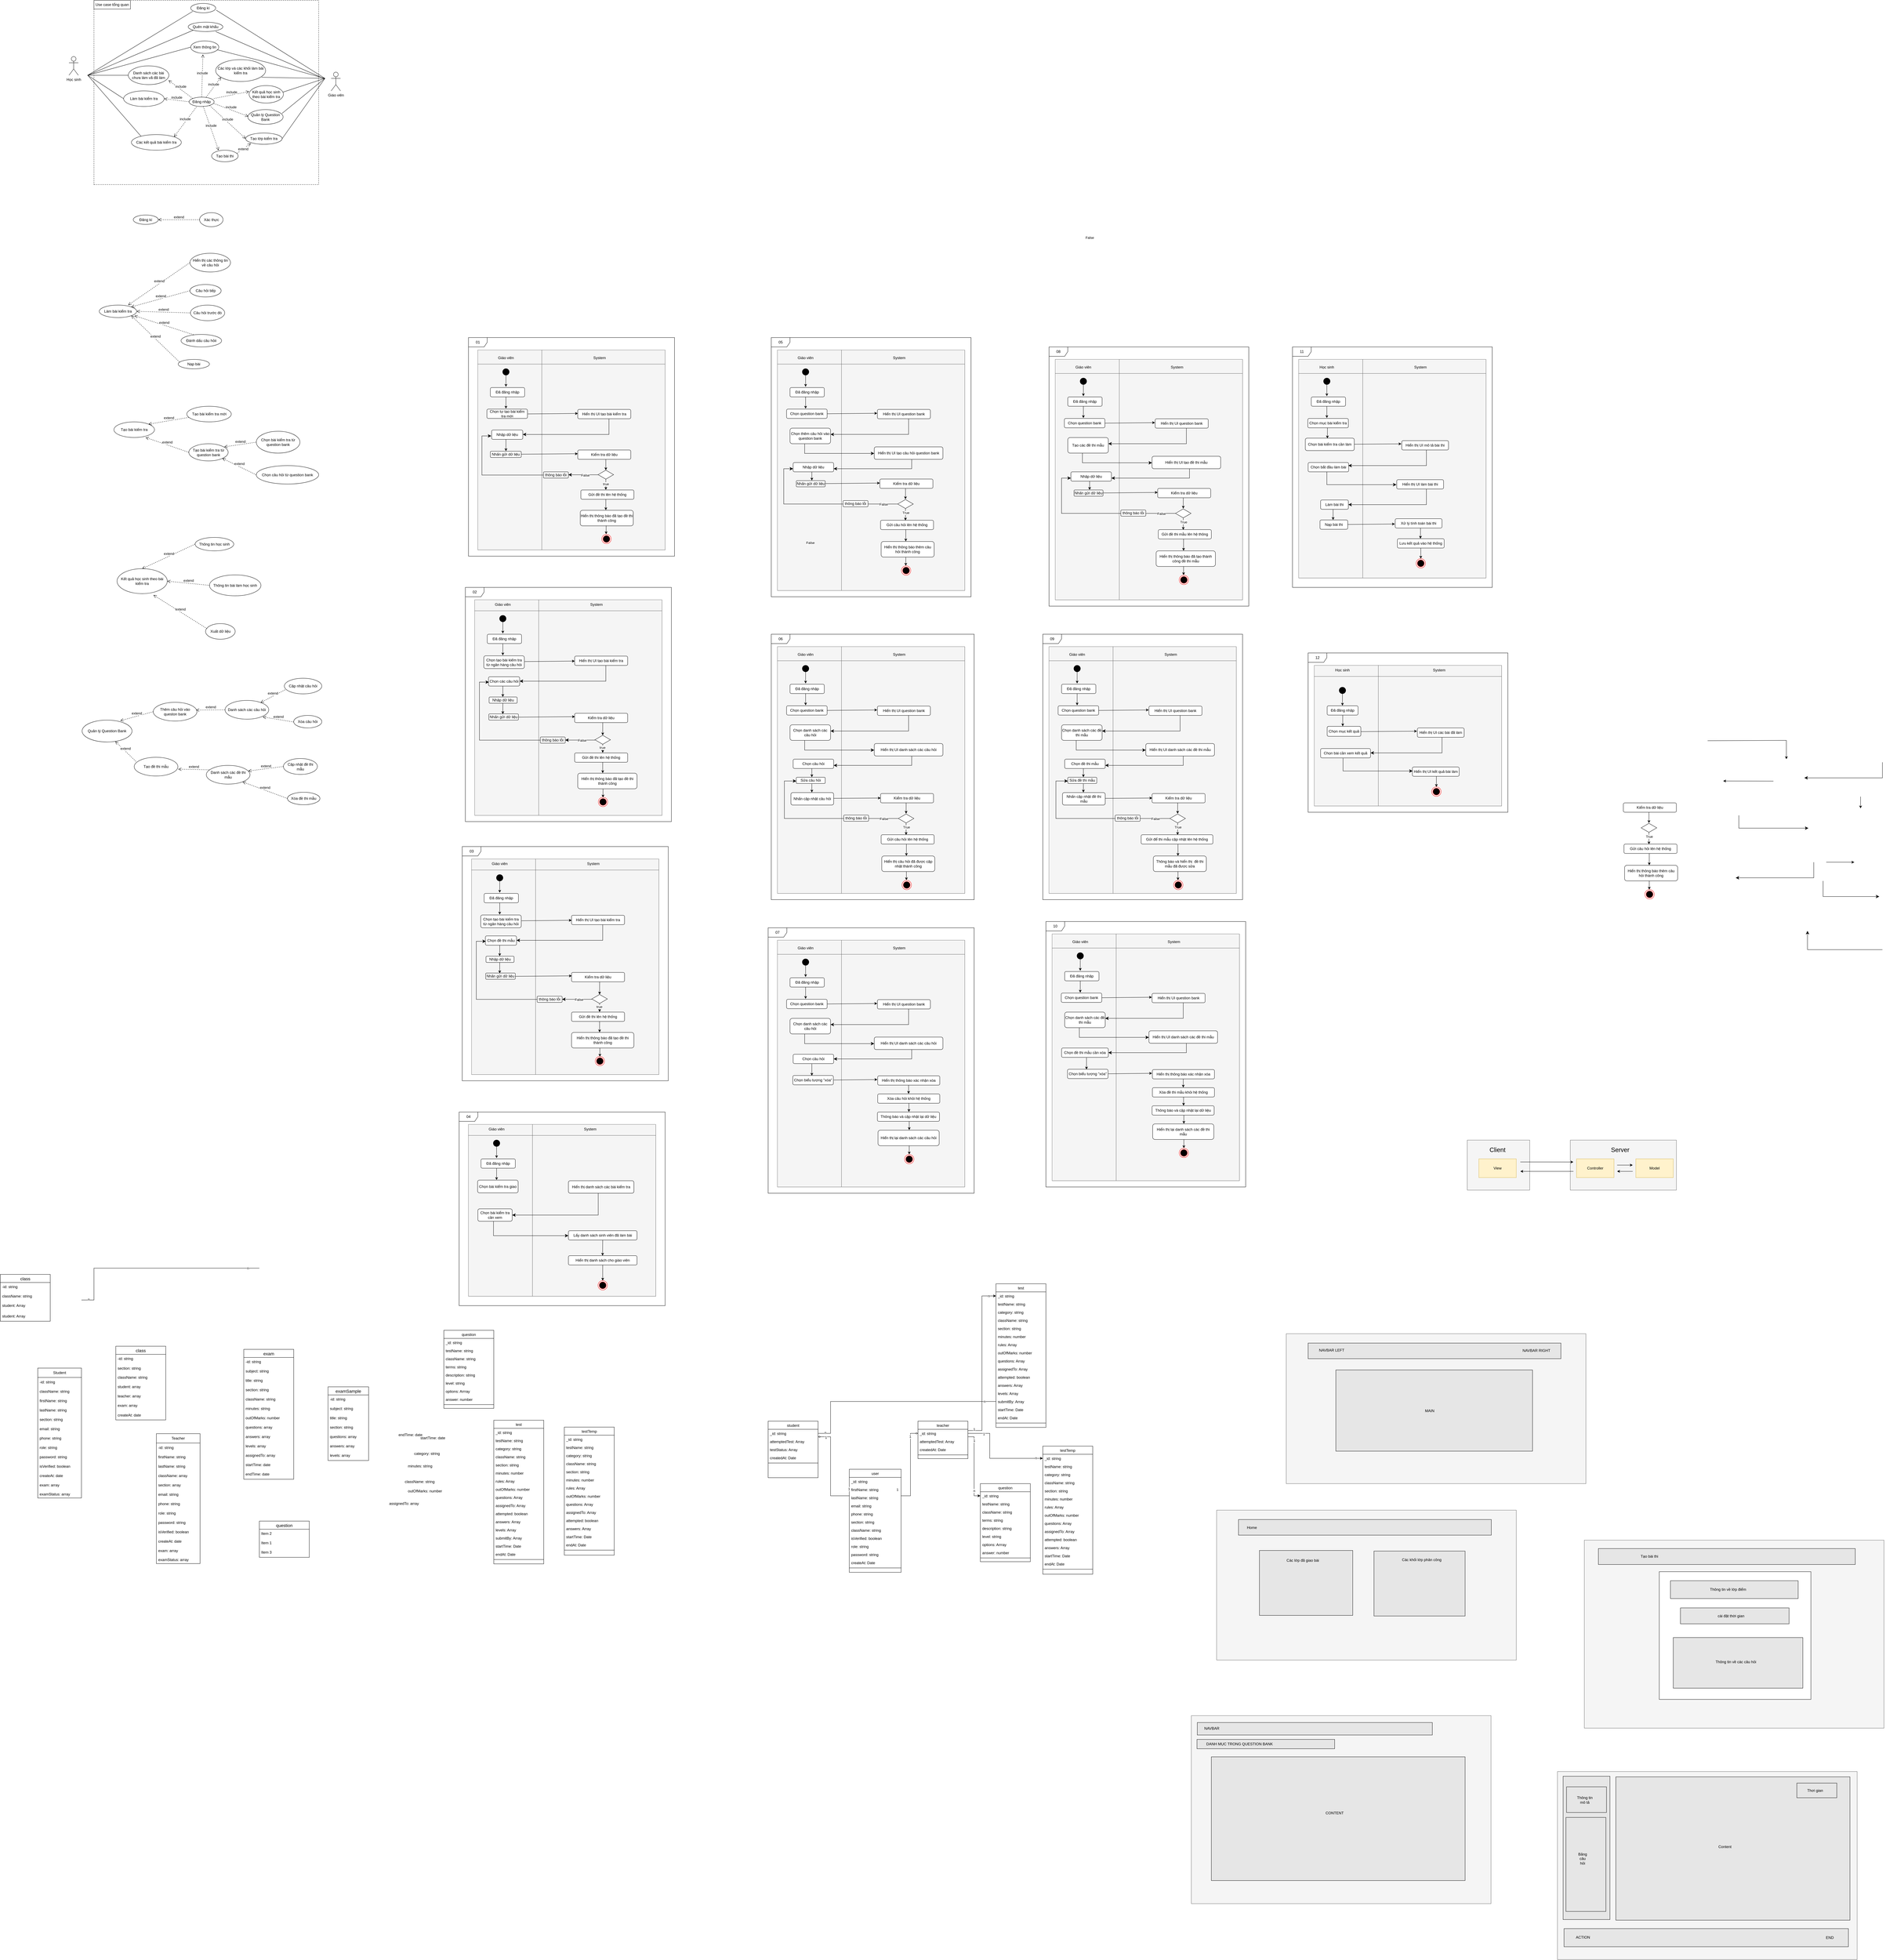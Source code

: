 <mxfile version="22.1.18" type="github">
  <diagram name="Trang-1" id="vse7chXf3SuS5H8jWrB4">
    <mxGraphModel dx="1995" dy="2030" grid="1" gridSize="10" guides="0" tooltips="1" connect="1" arrows="0" fold="1" page="0" pageScale="1" pageWidth="1169" pageHeight="827" background="none" math="0" shadow="0">
      <root>
        <mxCell id="0" />
        <mxCell id="1" parent="0" />
        <mxCell id="_DOPlGCc2s2r6ARA6qzJ-31" value="Làm bài kiểm tra" style="ellipse;whiteSpace=wrap;html=1;" parent="1" vertex="1">
          <mxGeometry x="17" y="36" width="120" height="40" as="geometry" />
        </mxCell>
        <mxCell id="_DOPlGCc2s2r6ARA6qzJ-32" value="Hiển thị các thông tin về câu hỏi" style="ellipse;whiteSpace=wrap;html=1;" parent="1" vertex="1">
          <mxGeometry x="307.5" y="-130" width="130" height="60" as="geometry" />
        </mxCell>
        <mxCell id="_DOPlGCc2s2r6ARA6qzJ-34" value="Câu hỏi tiếp" style="ellipse;whiteSpace=wrap;html=1;" parent="1" vertex="1">
          <mxGeometry x="307.5" y="-30" width="100" height="40" as="geometry" />
        </mxCell>
        <mxCell id="_DOPlGCc2s2r6ARA6qzJ-35" value="Câu hỏi trước đó" style="ellipse;whiteSpace=wrap;html=1;" parent="1" vertex="1">
          <mxGeometry x="309" y="36" width="110" height="50" as="geometry" />
        </mxCell>
        <mxCell id="_DOPlGCc2s2r6ARA6qzJ-36" value="Đánh dấu câu hỏii" style="ellipse;whiteSpace=wrap;html=1;" parent="1" vertex="1">
          <mxGeometry x="279" y="130" width="130" height="40" as="geometry" />
        </mxCell>
        <mxCell id="_DOPlGCc2s2r6ARA6qzJ-37" value="Nạp bài" style="ellipse;whiteSpace=wrap;html=1;" parent="1" vertex="1">
          <mxGeometry x="270" y="210" width="100" height="30" as="geometry" />
        </mxCell>
        <mxCell id="_DOPlGCc2s2r6ARA6qzJ-47" value="Tạo bài kiếm tra" style="ellipse;whiteSpace=wrap;html=1;" parent="1" vertex="1">
          <mxGeometry x="64" y="410" width="130" height="50" as="geometry" />
        </mxCell>
        <mxCell id="_DOPlGCc2s2r6ARA6qzJ-48" value="Tạo bài kiểm tra từ question bank" style="ellipse;whiteSpace=wrap;html=1;" parent="1" vertex="1">
          <mxGeometry x="304" y="480" width="126" height="55" as="geometry" />
        </mxCell>
        <mxCell id="_DOPlGCc2s2r6ARA6qzJ-51" value="Kết quả học sinh theo bài kiểm tra" style="ellipse;whiteSpace=wrap;html=1;" parent="1" vertex="1">
          <mxGeometry x="74" y="880" width="161" height="80" as="geometry" />
        </mxCell>
        <mxCell id="_DOPlGCc2s2r6ARA6qzJ-52" value="Thông tin học sinh" style="ellipse;whiteSpace=wrap;html=1;" parent="1" vertex="1">
          <mxGeometry x="324" y="780" width="124" height="43" as="geometry" />
        </mxCell>
        <mxCell id="_DOPlGCc2s2r6ARA6qzJ-53" value="Thông tin bài làm học sinh" style="ellipse;whiteSpace=wrap;html=1;" parent="1" vertex="1">
          <mxGeometry x="370" y="900" width="165" height="67" as="geometry" />
        </mxCell>
        <mxCell id="_DOPlGCc2s2r6ARA6qzJ-54" value="Xuất dữ liệu" style="ellipse;whiteSpace=wrap;html=1;" parent="1" vertex="1">
          <mxGeometry x="357.5" y="1056" width="95" height="50" as="geometry" />
        </mxCell>
        <mxCell id="_DOPlGCc2s2r6ARA6qzJ-56" value="Tạo bài kiểm tra mới" style="ellipse;whiteSpace=wrap;html=1;" parent="1" vertex="1">
          <mxGeometry x="297.5" y="360" width="142.5" height="50" as="geometry" />
        </mxCell>
        <mxCell id="RfqzhYnpAA3-mhGD6zS5-2" value="Học sinh" style="shape=umlActor;verticalLabelPosition=bottom;verticalAlign=top;html=1;outlineConnect=0;" parent="1" vertex="1">
          <mxGeometry x="-80" y="-760" width="30" height="60" as="geometry" />
        </mxCell>
        <mxCell id="RfqzhYnpAA3-mhGD6zS5-3" value="Đăng kí" style="ellipse;whiteSpace=wrap;html=1;" parent="1" vertex="1">
          <mxGeometry x="310" y="-930" width="80" height="30" as="geometry" />
        </mxCell>
        <mxCell id="RfqzhYnpAA3-mhGD6zS5-4" value="Đăng nhập" style="ellipse;whiteSpace=wrap;html=1;" parent="1" vertex="1">
          <mxGeometry x="305" y="-630" width="80" height="30" as="geometry" />
        </mxCell>
        <mxCell id="RfqzhYnpAA3-mhGD6zS5-5" value="Xem thông tin" style="ellipse;whiteSpace=wrap;html=1;" parent="1" vertex="1">
          <mxGeometry x="310" y="-810" width="90" height="40" as="geometry" />
        </mxCell>
        <mxCell id="RfqzhYnpAA3-mhGD6zS5-6" value="Làm bài kiểm tra" style="ellipse;whiteSpace=wrap;html=1;" parent="1" vertex="1">
          <mxGeometry x="95" y="-650" width="130" height="50" as="geometry" />
        </mxCell>
        <mxCell id="RfqzhYnpAA3-mhGD6zS5-7" value="Danh sách các bài chưa làm vã đã làm" style="ellipse;whiteSpace=wrap;html=1;" parent="1" vertex="1">
          <mxGeometry x="110" y="-730" width="130" height="60" as="geometry" />
        </mxCell>
        <mxCell id="RfqzhYnpAA3-mhGD6zS5-11" value="Các kết quả bài kiểm tra" style="ellipse;whiteSpace=wrap;html=1;" parent="1" vertex="1">
          <mxGeometry x="120" y="-510" width="160" height="50" as="geometry" />
        </mxCell>
        <mxCell id="RfqzhYnpAA3-mhGD6zS5-12" value="Các lớp và các khối làm bài kiểm tra" style="ellipse;whiteSpace=wrap;html=1;" parent="1" vertex="1">
          <mxGeometry x="390" y="-750" width="160" height="70" as="geometry" />
        </mxCell>
        <mxCell id="RfqzhYnpAA3-mhGD6zS5-13" value="Tạo lớp kiểm tra" style="ellipse;whiteSpace=wrap;html=1;" parent="1" vertex="1">
          <mxGeometry x="486" y="-515" width="117" height="36" as="geometry" />
        </mxCell>
        <mxCell id="RfqzhYnpAA3-mhGD6zS5-14" value="Kết quả học sinh theo bài kiểm tra" style="ellipse;whiteSpace=wrap;html=1;" parent="1" vertex="1">
          <mxGeometry x="497" y="-667" width="110" height="56" as="geometry" />
        </mxCell>
        <mxCell id="RfqzhYnpAA3-mhGD6zS5-15" value="Giáo viên" style="shape=umlActor;verticalLabelPosition=bottom;verticalAlign=top;html=1;outlineConnect=0;" parent="1" vertex="1">
          <mxGeometry x="760" y="-710" width="30" height="60" as="geometry" />
        </mxCell>
        <mxCell id="RfqzhYnpAA3-mhGD6zS5-16" value="Quản lý Question Bank" style="ellipse;whiteSpace=wrap;html=1;" parent="1" vertex="1">
          <mxGeometry x="493" y="-590" width="113" height="47" as="geometry" />
        </mxCell>
        <mxCell id="RfqzhYnpAA3-mhGD6zS5-17" value="" style="endArrow=none;html=1;rounded=0;entryX=0;entryY=0.5;entryDx=0;entryDy=0;exitX=0;exitY=0.5;exitDx=0;exitDy=0;" parent="1" source="RfqzhYnpAA3-mhGD6zS5-6" target="RfqzhYnpAA3-mhGD6zS5-7" edge="1">
          <mxGeometry width="50" height="50" relative="1" as="geometry">
            <mxPoint x="310" y="-650" as="sourcePoint" />
            <mxPoint x="360" y="-700" as="targetPoint" />
            <Array as="points">
              <mxPoint x="-20" y="-700" />
            </Array>
          </mxGeometry>
        </mxCell>
        <mxCell id="RfqzhYnpAA3-mhGD6zS5-19" value="" style="endArrow=none;html=1;rounded=0;exitX=0.195;exitY=0.116;exitDx=0;exitDy=0;exitPerimeter=0;" parent="1" source="RfqzhYnpAA3-mhGD6zS5-11" edge="1">
          <mxGeometry width="50" height="50" relative="1" as="geometry">
            <mxPoint x="180" y="-600" as="sourcePoint" />
            <mxPoint x="-20" y="-700" as="targetPoint" />
          </mxGeometry>
        </mxCell>
        <mxCell id="RfqzhYnpAA3-mhGD6zS5-20" value="" style="endArrow=none;html=1;rounded=0;entryX=0;entryY=0.5;entryDx=0;entryDy=0;" parent="1" target="RfqzhYnpAA3-mhGD6zS5-5" edge="1">
          <mxGeometry width="50" height="50" relative="1" as="geometry">
            <mxPoint x="-20" y="-700" as="sourcePoint" />
            <mxPoint x="130" y="-770" as="targetPoint" />
          </mxGeometry>
        </mxCell>
        <mxCell id="RfqzhYnpAA3-mhGD6zS5-22" value="" style="endArrow=none;html=1;rounded=0;entryX=0.081;entryY=0.846;entryDx=0;entryDy=0;entryPerimeter=0;" parent="1" target="RfqzhYnpAA3-mhGD6zS5-3" edge="1">
          <mxGeometry width="50" height="50" relative="1" as="geometry">
            <mxPoint x="-20" y="-700" as="sourcePoint" />
            <mxPoint x="130" y="-770" as="targetPoint" />
          </mxGeometry>
        </mxCell>
        <mxCell id="RfqzhYnpAA3-mhGD6zS5-23" value="" style="endArrow=none;html=1;rounded=0;entryX=1.02;entryY=0.714;entryDx=0;entryDy=0;entryPerimeter=0;" parent="1" target="RfqzhYnpAA3-mhGD6zS5-3" edge="1">
          <mxGeometry width="50" height="50" relative="1" as="geometry">
            <mxPoint x="740" y="-690" as="sourcePoint" />
            <mxPoint x="770" y="-730" as="targetPoint" />
          </mxGeometry>
        </mxCell>
        <mxCell id="RfqzhYnpAA3-mhGD6zS5-25" value="" style="endArrow=none;html=1;rounded=0;exitX=0.936;exitY=0.707;exitDx=0;exitDy=0;exitPerimeter=0;" parent="1" source="RfqzhYnpAA3-mhGD6zS5-5" edge="1">
          <mxGeometry width="50" height="50" relative="1" as="geometry">
            <mxPoint x="640" y="-590" as="sourcePoint" />
            <mxPoint x="740" y="-690" as="targetPoint" />
            <Array as="points">
              <mxPoint x="560" y="-740" />
            </Array>
          </mxGeometry>
        </mxCell>
        <mxCell id="RfqzhYnpAA3-mhGD6zS5-26" value="" style="endArrow=none;html=1;rounded=0;exitX=0.917;exitY=0.808;exitDx=0;exitDy=0;exitPerimeter=0;" parent="1" source="RfqzhYnpAA3-mhGD6zS5-12" edge="1">
          <mxGeometry width="50" height="50" relative="1" as="geometry">
            <mxPoint x="690" y="-640" as="sourcePoint" />
            <mxPoint x="740" y="-690" as="targetPoint" />
          </mxGeometry>
        </mxCell>
        <mxCell id="RfqzhYnpAA3-mhGD6zS5-27" value="" style="endArrow=none;html=1;rounded=0;exitX=1;exitY=0.5;exitDx=0;exitDy=0;" parent="1" source="RfqzhYnpAA3-mhGD6zS5-13" edge="1">
          <mxGeometry width="50" height="50" relative="1" as="geometry">
            <mxPoint x="640" y="-600" as="sourcePoint" />
            <mxPoint x="740" y="-690" as="targetPoint" />
          </mxGeometry>
        </mxCell>
        <mxCell id="RfqzhYnpAA3-mhGD6zS5-28" value="" style="endArrow=none;html=1;rounded=0;exitX=0.985;exitY=0.377;exitDx=0;exitDy=0;exitPerimeter=0;" parent="1" source="RfqzhYnpAA3-mhGD6zS5-14" edge="1">
          <mxGeometry width="50" height="50" relative="1" as="geometry">
            <mxPoint x="550" y="-570" as="sourcePoint" />
            <mxPoint x="740" y="-690" as="targetPoint" />
          </mxGeometry>
        </mxCell>
        <mxCell id="RfqzhYnpAA3-mhGD6zS5-29" value="" style="endArrow=none;html=1;rounded=0;exitX=0.968;exitY=0.264;exitDx=0;exitDy=0;exitPerimeter=0;" parent="1" source="RfqzhYnpAA3-mhGD6zS5-16" edge="1">
          <mxGeometry width="50" height="50" relative="1" as="geometry">
            <mxPoint x="619" y="-586" as="sourcePoint" />
            <mxPoint x="740" y="-690" as="targetPoint" />
          </mxGeometry>
        </mxCell>
        <mxCell id="RfqzhYnpAA3-mhGD6zS5-31" value="" style="endArrow=none;dashed=1;html=1;rounded=0;" parent="1" edge="1">
          <mxGeometry width="50" height="50" relative="1" as="geometry">
            <mxPoint y="-350" as="sourcePoint" />
            <mxPoint y="-940" as="targetPoint" />
          </mxGeometry>
        </mxCell>
        <mxCell id="RfqzhYnpAA3-mhGD6zS5-32" value="" style="endArrow=none;dashed=1;html=1;rounded=0;" parent="1" edge="1">
          <mxGeometry width="50" height="50" relative="1" as="geometry">
            <mxPoint y="-940" as="sourcePoint" />
            <mxPoint x="720" y="-940" as="targetPoint" />
          </mxGeometry>
        </mxCell>
        <mxCell id="RfqzhYnpAA3-mhGD6zS5-33" value="" style="endArrow=none;dashed=1;html=1;rounded=0;" parent="1" edge="1">
          <mxGeometry width="50" height="50" relative="1" as="geometry">
            <mxPoint x="720" y="-350" as="sourcePoint" />
            <mxPoint x="720" y="-940" as="targetPoint" />
          </mxGeometry>
        </mxCell>
        <mxCell id="RfqzhYnpAA3-mhGD6zS5-34" value="" style="endArrow=none;dashed=1;html=1;rounded=0;" parent="1" edge="1">
          <mxGeometry width="50" height="50" relative="1" as="geometry">
            <mxPoint y="-350" as="sourcePoint" />
            <mxPoint x="720" y="-350" as="targetPoint" />
          </mxGeometry>
        </mxCell>
        <mxCell id="RfqzhYnpAA3-mhGD6zS5-41" value="Đăng kí" style="ellipse;whiteSpace=wrap;html=1;" parent="1" vertex="1">
          <mxGeometry x="126" y="-252.5" width="80" height="30" as="geometry" />
        </mxCell>
        <mxCell id="RfqzhYnpAA3-mhGD6zS5-42" value="Xác thực" style="ellipse;whiteSpace=wrap;html=1;" parent="1" vertex="1">
          <mxGeometry x="338.5" y="-260" width="75" height="45" as="geometry" />
        </mxCell>
        <mxCell id="RfqzhYnpAA3-mhGD6zS5-51" value="extend" style="html=1;verticalAlign=bottom;endArrow=open;dashed=1;endSize=8;curved=0;rounded=0;exitX=0;exitY=0.5;exitDx=0;exitDy=0;entryX=1;entryY=0.5;entryDx=0;entryDy=0;" parent="1" source="RfqzhYnpAA3-mhGD6zS5-42" target="RfqzhYnpAA3-mhGD6zS5-41" edge="1">
          <mxGeometry relative="1" as="geometry">
            <mxPoint x="286" y="-242.5" as="sourcePoint" />
            <mxPoint x="206" y="-242.5" as="targetPoint" />
          </mxGeometry>
        </mxCell>
        <mxCell id="RfqzhYnpAA3-mhGD6zS5-53" value="extend" style="html=1;verticalAlign=bottom;endArrow=open;dashed=1;endSize=8;curved=0;rounded=0;exitX=0;exitY=0.5;exitDx=0;exitDy=0;entryX=0.772;entryY=0.002;entryDx=0;entryDy=0;entryPerimeter=0;" parent="1" source="_DOPlGCc2s2r6ARA6qzJ-32" target="_DOPlGCc2s2r6ARA6qzJ-31" edge="1">
          <mxGeometry x="-0.003" relative="1" as="geometry">
            <mxPoint x="190" y="-30" as="sourcePoint" />
            <mxPoint x="80" y="30" as="targetPoint" />
            <mxPoint as="offset" />
          </mxGeometry>
        </mxCell>
        <mxCell id="RfqzhYnpAA3-mhGD6zS5-54" value="extend" style="html=1;verticalAlign=bottom;endArrow=open;dashed=1;endSize=8;curved=0;rounded=0;exitX=0;exitY=0.5;exitDx=0;exitDy=0;entryX=1;entryY=0;entryDx=0;entryDy=0;" parent="1" source="_DOPlGCc2s2r6ARA6qzJ-34" target="_DOPlGCc2s2r6ARA6qzJ-31" edge="1">
          <mxGeometry x="-0.003" relative="1" as="geometry">
            <mxPoint x="295" as="sourcePoint" />
            <mxPoint x="110" y="130" as="targetPoint" />
            <mxPoint as="offset" />
          </mxGeometry>
        </mxCell>
        <mxCell id="RfqzhYnpAA3-mhGD6zS5-55" value="extend" style="html=1;verticalAlign=bottom;endArrow=open;dashed=1;endSize=8;curved=0;rounded=0;exitX=0;exitY=0.5;exitDx=0;exitDy=0;entryX=1;entryY=0.5;entryDx=0;entryDy=0;" parent="1" source="_DOPlGCc2s2r6ARA6qzJ-35" target="_DOPlGCc2s2r6ARA6qzJ-31" edge="1">
          <mxGeometry x="-0.003" relative="1" as="geometry">
            <mxPoint x="285" y="80" as="sourcePoint" />
            <mxPoint x="100" y="210" as="targetPoint" />
            <mxPoint as="offset" />
          </mxGeometry>
        </mxCell>
        <mxCell id="RfqzhYnpAA3-mhGD6zS5-56" value="extend" style="html=1;verticalAlign=bottom;endArrow=open;dashed=1;endSize=8;curved=0;rounded=0;exitX=0.31;exitY=0.023;exitDx=0;exitDy=0;exitPerimeter=0;" parent="1" source="_DOPlGCc2s2r6ARA6qzJ-36" edge="1">
          <mxGeometry x="-0.003" relative="1" as="geometry">
            <mxPoint x="295" y="-70" as="sourcePoint" />
            <mxPoint x="130" y="70" as="targetPoint" />
            <mxPoint as="offset" />
          </mxGeometry>
        </mxCell>
        <mxCell id="RfqzhYnpAA3-mhGD6zS5-57" value="extend" style="html=1;verticalAlign=bottom;endArrow=open;dashed=1;endSize=8;curved=0;rounded=0;exitX=0.042;exitY=0.278;exitDx=0;exitDy=0;exitPerimeter=0;" parent="1" source="_DOPlGCc2s2r6ARA6qzJ-37" edge="1">
          <mxGeometry x="-0.003" relative="1" as="geometry">
            <mxPoint x="305" y="-60" as="sourcePoint" />
            <mxPoint x="120" y="70" as="targetPoint" />
            <mxPoint as="offset" />
          </mxGeometry>
        </mxCell>
        <mxCell id="RfqzhYnpAA3-mhGD6zS5-64" value="extend" style="html=1;verticalAlign=bottom;endArrow=open;dashed=1;endSize=8;curved=0;rounded=0;exitX=0;exitY=0.5;exitDx=0;exitDy=0;entryX=0.78;entryY=0.997;entryDx=0;entryDy=0;entryPerimeter=0;" parent="1" source="_DOPlGCc2s2r6ARA6qzJ-48" target="_DOPlGCc2s2r6ARA6qzJ-47" edge="1">
          <mxGeometry x="-0.003" relative="1" as="geometry">
            <mxPoint x="274" y="368" as="sourcePoint" />
            <mxPoint x="115" y="250" as="targetPoint" />
            <mxPoint as="offset" />
          </mxGeometry>
        </mxCell>
        <mxCell id="RfqzhYnpAA3-mhGD6zS5-65" value="extend" style="html=1;verticalAlign=bottom;endArrow=open;dashed=1;endSize=8;curved=0;rounded=0;entryX=1;entryY=0;entryDx=0;entryDy=0;" parent="1" source="_DOPlGCc2s2r6ARA6qzJ-56" target="_DOPlGCc2s2r6ARA6qzJ-47" edge="1">
          <mxGeometry x="-0.003" relative="1" as="geometry">
            <mxPoint x="285" y="428" as="sourcePoint" />
            <mxPoint x="185" y="360" as="targetPoint" />
            <mxPoint as="offset" />
          </mxGeometry>
        </mxCell>
        <mxCell id="RfqzhYnpAA3-mhGD6zS5-66" value="Chọn bài kiểm tra từ question bank" style="ellipse;whiteSpace=wrap;html=1;" parent="1" vertex="1">
          <mxGeometry x="520" y="440" width="140" height="70" as="geometry" />
        </mxCell>
        <mxCell id="RfqzhYnpAA3-mhGD6zS5-67" value="Chọn câu hỏi từ question bank" style="ellipse;whiteSpace=wrap;html=1;" parent="1" vertex="1">
          <mxGeometry x="520" y="550" width="200" height="59" as="geometry" />
        </mxCell>
        <mxCell id="RfqzhYnpAA3-mhGD6zS5-68" value="extend" style="html=1;verticalAlign=bottom;endArrow=open;dashed=1;endSize=8;curved=0;rounded=0;exitX=0;exitY=0.5;exitDx=0;exitDy=0;entryX=0.78;entryY=0.997;entryDx=0;entryDy=0;entryPerimeter=0;" parent="1" source="RfqzhYnpAA3-mhGD6zS5-66" edge="1">
          <mxGeometry x="-0.003" relative="1" as="geometry">
            <mxPoint x="556.5" y="538" as="sourcePoint" />
            <mxPoint x="417.5" y="490" as="targetPoint" />
            <mxPoint as="offset" />
          </mxGeometry>
        </mxCell>
        <mxCell id="RfqzhYnpAA3-mhGD6zS5-69" value="extend" style="html=1;verticalAlign=bottom;endArrow=open;dashed=1;endSize=8;curved=0;rounded=0;exitX=0;exitY=0.5;exitDx=0;exitDy=0;entryX=1;entryY=1;entryDx=0;entryDy=0;" parent="1" source="RfqzhYnpAA3-mhGD6zS5-67" target="_DOPlGCc2s2r6ARA6qzJ-48" edge="1">
          <mxGeometry x="-0.003" relative="1" as="geometry">
            <mxPoint x="510" y="510" as="sourcePoint" />
            <mxPoint x="407.5" y="535" as="targetPoint" />
            <mxPoint as="offset" />
          </mxGeometry>
        </mxCell>
        <mxCell id="RfqzhYnpAA3-mhGD6zS5-70" value="Quản lý Question Bank" style="ellipse;whiteSpace=wrap;html=1;" parent="1" vertex="1">
          <mxGeometry x="-38" y="1365" width="160" height="70" as="geometry" />
        </mxCell>
        <mxCell id="RfqzhYnpAA3-mhGD6zS5-71" value="Thêm câu hỏi vào queston bank" style="ellipse;whiteSpace=wrap;html=1;" parent="1" vertex="1">
          <mxGeometry x="190" y="1308" width="140" height="60" as="geometry" />
        </mxCell>
        <mxCell id="RfqzhYnpAA3-mhGD6zS5-72" value="Danh sách các câu hỏi" style="ellipse;whiteSpace=wrap;html=1;" parent="1" vertex="1">
          <mxGeometry x="420" y="1302" width="140" height="60" as="geometry" />
        </mxCell>
        <mxCell id="RfqzhYnpAA3-mhGD6zS5-73" value="Tạo đề thi mẫu" style="ellipse;whiteSpace=wrap;html=1;" parent="1" vertex="1">
          <mxGeometry x="129" y="1484" width="140" height="60" as="geometry" />
        </mxCell>
        <mxCell id="RfqzhYnpAA3-mhGD6zS5-74" value="Danh sách các đề thi mẫu" style="ellipse;whiteSpace=wrap;html=1;" parent="1" vertex="1">
          <mxGeometry x="360" y="1510" width="140" height="60" as="geometry" />
        </mxCell>
        <mxCell id="RfqzhYnpAA3-mhGD6zS5-76" value="extend" style="html=1;verticalAlign=bottom;endArrow=open;dashed=1;endSize=8;curved=0;rounded=0;exitX=0;exitY=0.5;exitDx=0;exitDy=0;entryX=0.765;entryY=0.029;entryDx=0;entryDy=0;entryPerimeter=0;" parent="1" source="RfqzhYnpAA3-mhGD6zS5-71" target="RfqzhYnpAA3-mhGD6zS5-70" edge="1">
          <mxGeometry x="-0.003" relative="1" as="geometry">
            <mxPoint x="219.5" y="1388" as="sourcePoint" />
            <mxPoint x="110.5" y="1330" as="targetPoint" />
            <mxPoint as="offset" />
          </mxGeometry>
        </mxCell>
        <mxCell id="RfqzhYnpAA3-mhGD6zS5-77" value="extend" style="html=1;verticalAlign=bottom;endArrow=open;dashed=1;endSize=8;curved=0;rounded=0;exitX=0;exitY=0.5;exitDx=0;exitDy=0;entryX=0.979;entryY=0.413;entryDx=0;entryDy=0;entryPerimeter=0;" parent="1" source="RfqzhYnpAA3-mhGD6zS5-72" target="RfqzhYnpAA3-mhGD6zS5-71" edge="1">
          <mxGeometry x="-0.003" relative="1" as="geometry">
            <mxPoint x="185" y="1410" as="sourcePoint" />
            <mxPoint x="305" y="1343" as="targetPoint" />
            <mxPoint as="offset" />
          </mxGeometry>
        </mxCell>
        <mxCell id="RfqzhYnpAA3-mhGD6zS5-78" value="extend" style="html=1;verticalAlign=bottom;endArrow=open;dashed=1;endSize=8;curved=0;rounded=0;exitX=0.037;exitY=0.216;exitDx=0;exitDy=0;entryX=0.664;entryY=0.973;entryDx=0;entryDy=0;exitPerimeter=0;entryPerimeter=0;" parent="1" source="RfqzhYnpAA3-mhGD6zS5-73" target="RfqzhYnpAA3-mhGD6zS5-70" edge="1">
          <mxGeometry x="-0.003" relative="1" as="geometry">
            <mxPoint x="264" y="1448" as="sourcePoint" />
            <mxPoint x="155" y="1390" as="targetPoint" />
            <mxPoint as="offset" />
          </mxGeometry>
        </mxCell>
        <mxCell id="RfqzhYnpAA3-mhGD6zS5-79" value="extend" style="html=1;verticalAlign=bottom;endArrow=open;dashed=1;endSize=8;curved=0;rounded=0;exitX=0.067;exitY=0.236;exitDx=0;exitDy=0;exitPerimeter=0;entryX=1.008;entryY=0.635;entryDx=0;entryDy=0;entryPerimeter=0;" parent="1" source="RfqzhYnpAA3-mhGD6zS5-74" target="RfqzhYnpAA3-mhGD6zS5-73" edge="1">
          <mxGeometry x="-0.003" relative="1" as="geometry">
            <mxPoint x="224" y="1478" as="sourcePoint" />
            <mxPoint x="227" y="1471" as="targetPoint" />
            <mxPoint as="offset" />
          </mxGeometry>
        </mxCell>
        <mxCell id="RfqzhYnpAA3-mhGD6zS5-80" value="Cập nhật câu hỏi" style="ellipse;whiteSpace=wrap;html=1;" parent="1" vertex="1">
          <mxGeometry x="610" y="1231" width="120" height="50" as="geometry" />
        </mxCell>
        <mxCell id="RfqzhYnpAA3-mhGD6zS5-81" value="Xóa câu hỏi" style="ellipse;whiteSpace=wrap;html=1;" parent="1" vertex="1">
          <mxGeometry x="640" y="1350" width="90" height="40" as="geometry" />
        </mxCell>
        <mxCell id="RfqzhYnpAA3-mhGD6zS5-82" value="extend" style="html=1;verticalAlign=bottom;endArrow=open;dashed=1;endSize=8;curved=0;rounded=0;exitX=0.017;exitY=0.74;exitDx=0;exitDy=0;exitPerimeter=0;" parent="1" source="RfqzhYnpAA3-mhGD6zS5-80" target="RfqzhYnpAA3-mhGD6zS5-72" edge="1">
          <mxGeometry x="-0.003" relative="1" as="geometry">
            <mxPoint x="595" y="1300" as="sourcePoint" />
            <mxPoint x="453" y="1247" as="targetPoint" />
            <mxPoint as="offset" />
          </mxGeometry>
        </mxCell>
        <mxCell id="RfqzhYnpAA3-mhGD6zS5-83" value="extend" style="html=1;verticalAlign=bottom;endArrow=open;dashed=1;endSize=8;curved=0;rounded=0;entryX=0.866;entryY=0.883;entryDx=0;entryDy=0;entryPerimeter=0;exitX=0;exitY=0.525;exitDx=0;exitDy=0;exitPerimeter=0;" parent="1" source="RfqzhYnpAA3-mhGD6zS5-81" target="RfqzhYnpAA3-mhGD6zS5-72" edge="1">
          <mxGeometry x="-0.003" relative="1" as="geometry">
            <mxPoint x="665" y="1410" as="sourcePoint" />
            <mxPoint x="544" y="1377" as="targetPoint" />
            <mxPoint as="offset" />
          </mxGeometry>
        </mxCell>
        <mxCell id="RfqzhYnpAA3-mhGD6zS5-84" value="Cập nhật đề thi mẫu" style="ellipse;whiteSpace=wrap;html=1;" parent="1" vertex="1">
          <mxGeometry x="607" y="1488" width="109" height="51" as="geometry" />
        </mxCell>
        <mxCell id="RfqzhYnpAA3-mhGD6zS5-85" value="Xóa đề thi mẫu" style="ellipse;whiteSpace=wrap;html=1;" parent="1" vertex="1">
          <mxGeometry x="620" y="1596" width="104" height="40" as="geometry" />
        </mxCell>
        <mxCell id="RfqzhYnpAA3-mhGD6zS5-86" value="extend" style="html=1;verticalAlign=bottom;endArrow=open;dashed=1;endSize=8;curved=0;rounded=0;exitX=0;exitY=0.5;exitDx=0;exitDy=0;entryX=0.831;entryY=0.883;entryDx=0;entryDy=0;entryPerimeter=0;" parent="1" source="RfqzhYnpAA3-mhGD6zS5-85" target="RfqzhYnpAA3-mhGD6zS5-74" edge="1">
          <mxGeometry x="-0.003" relative="1" as="geometry">
            <mxPoint x="578" y="1693" as="sourcePoint" />
            <mxPoint x="449" y="1650" as="targetPoint" />
            <mxPoint as="offset" />
          </mxGeometry>
        </mxCell>
        <mxCell id="RfqzhYnpAA3-mhGD6zS5-87" value="extend" style="html=1;verticalAlign=bottom;endArrow=open;dashed=1;endSize=8;curved=0;rounded=0;exitX=0;exitY=0.5;exitDx=0;exitDy=0;entryX=0.961;entryY=0.301;entryDx=0;entryDy=0;entryPerimeter=0;" parent="1" source="RfqzhYnpAA3-mhGD6zS5-84" target="RfqzhYnpAA3-mhGD6zS5-74" edge="1">
          <mxGeometry x="-0.003" relative="1" as="geometry">
            <mxPoint x="639" y="1623" as="sourcePoint" />
            <mxPoint x="525" y="1580" as="targetPoint" />
            <mxPoint as="offset" />
          </mxGeometry>
        </mxCell>
        <mxCell id="RfqzhYnpAA3-mhGD6zS5-88" value="extend" style="html=1;verticalAlign=bottom;endArrow=open;dashed=1;endSize=8;curved=0;rounded=0;exitX=0;exitY=0.5;exitDx=0;exitDy=0;entryX=0.5;entryY=0;entryDx=0;entryDy=0;" parent="1" source="_DOPlGCc2s2r6ARA6qzJ-52" target="_DOPlGCc2s2r6ARA6qzJ-51" edge="1">
          <mxGeometry x="-0.003" relative="1" as="geometry">
            <mxPoint x="250" y="860" as="sourcePoint" />
            <mxPoint x="142" y="802" as="targetPoint" />
            <mxPoint as="offset" />
          </mxGeometry>
        </mxCell>
        <mxCell id="RfqzhYnpAA3-mhGD6zS5-89" value="extend" style="html=1;verticalAlign=bottom;endArrow=open;dashed=1;endSize=8;curved=0;rounded=0;exitX=0;exitY=0.5;exitDx=0;exitDy=0;entryX=1;entryY=0.5;entryDx=0;entryDy=0;" parent="1" source="_DOPlGCc2s2r6ARA6qzJ-53" target="_DOPlGCc2s2r6ARA6qzJ-51" edge="1">
          <mxGeometry x="-0.003" relative="1" as="geometry">
            <mxPoint x="300" y="940" as="sourcePoint" />
            <mxPoint x="192" y="882" as="targetPoint" />
            <mxPoint as="offset" />
          </mxGeometry>
        </mxCell>
        <mxCell id="RfqzhYnpAA3-mhGD6zS5-91" value="extend" style="html=1;verticalAlign=bottom;endArrow=open;dashed=1;endSize=8;curved=0;rounded=0;exitX=0.054;exitY=0.327;exitDx=0;exitDy=0;entryX=0.725;entryY=1.056;entryDx=0;entryDy=0;exitPerimeter=0;entryPerimeter=0;" parent="1" source="_DOPlGCc2s2r6ARA6qzJ-54" target="_DOPlGCc2s2r6ARA6qzJ-51" edge="1">
          <mxGeometry x="-0.003" relative="1" as="geometry">
            <mxPoint x="240" y="1020" as="sourcePoint" />
            <mxPoint x="132" y="962" as="targetPoint" />
            <mxPoint as="offset" />
          </mxGeometry>
        </mxCell>
        <mxCell id="RfqzhYnpAA3-mhGD6zS5-92" value="include" style="html=1;verticalAlign=bottom;endArrow=open;dashed=1;endSize=8;curved=0;rounded=0;exitX=0.5;exitY=0;exitDx=0;exitDy=0;entryX=0.435;entryY=1.086;entryDx=0;entryDy=0;entryPerimeter=0;" parent="1" source="RfqzhYnpAA3-mhGD6zS5-4" target="RfqzhYnpAA3-mhGD6zS5-5" edge="1">
          <mxGeometry relative="1" as="geometry">
            <mxPoint x="387.5" y="-690" as="sourcePoint" />
            <mxPoint x="307.5" y="-690" as="targetPoint" />
          </mxGeometry>
        </mxCell>
        <mxCell id="RfqzhYnpAA3-mhGD6zS5-94" value="include" style="html=1;verticalAlign=bottom;endArrow=open;dashed=1;endSize=8;curved=0;rounded=0;exitX=0.681;exitY=0.013;exitDx=0;exitDy=0;entryX=0.107;entryY=0.805;entryDx=0;entryDy=0;entryPerimeter=0;exitPerimeter=0;" parent="1" source="RfqzhYnpAA3-mhGD6zS5-4" target="RfqzhYnpAA3-mhGD6zS5-12" edge="1">
          <mxGeometry relative="1" as="geometry">
            <mxPoint x="417" y="-533" as="sourcePoint" />
            <mxPoint x="411" y="-700" as="targetPoint" />
          </mxGeometry>
        </mxCell>
        <mxCell id="RfqzhYnpAA3-mhGD6zS5-95" value="include" style="html=1;verticalAlign=bottom;endArrow=open;dashed=1;endSize=8;curved=0;rounded=0;exitX=0.818;exitY=0.889;exitDx=0;exitDy=0;entryX=0;entryY=0.5;entryDx=0;entryDy=0;exitPerimeter=0;" parent="1" source="RfqzhYnpAA3-mhGD6zS5-4" target="RfqzhYnpAA3-mhGD6zS5-13" edge="1">
          <mxGeometry relative="1" as="geometry">
            <mxPoint x="370" y="-570" as="sourcePoint" />
            <mxPoint x="418" y="-644" as="targetPoint" />
          </mxGeometry>
        </mxCell>
        <mxCell id="RfqzhYnpAA3-mhGD6zS5-96" value="include" style="html=1;verticalAlign=bottom;endArrow=open;dashed=1;endSize=8;curved=0;rounded=0;exitX=0.988;exitY=0.151;exitDx=0;exitDy=0;entryX=0.004;entryY=0.34;entryDx=0;entryDy=0;entryPerimeter=0;exitPerimeter=0;" parent="1" source="RfqzhYnpAA3-mhGD6zS5-4" target="RfqzhYnpAA3-mhGD6zS5-14" edge="1">
          <mxGeometry relative="1" as="geometry">
            <mxPoint x="410" y="-550" as="sourcePoint" />
            <mxPoint x="458" y="-624" as="targetPoint" />
          </mxGeometry>
        </mxCell>
        <mxCell id="RfqzhYnpAA3-mhGD6zS5-97" value="include" style="html=1;verticalAlign=bottom;endArrow=open;dashed=1;endSize=8;curved=0;rounded=0;exitX=0.988;exitY=0.675;exitDx=0;exitDy=0;exitPerimeter=0;entryX=0.014;entryY=0.464;entryDx=0;entryDy=0;entryPerimeter=0;" parent="1" source="RfqzhYnpAA3-mhGD6zS5-4" target="RfqzhYnpAA3-mhGD6zS5-16" edge="1">
          <mxGeometry relative="1" as="geometry">
            <mxPoint x="380" y="-500" as="sourcePoint" />
            <mxPoint x="428" y="-574" as="targetPoint" />
          </mxGeometry>
        </mxCell>
        <mxCell id="RfqzhYnpAA3-mhGD6zS5-98" value="include" style="html=1;verticalAlign=bottom;endArrow=open;dashed=1;endSize=8;curved=0;rounded=0;exitX=0.292;exitY=1.046;exitDx=0;exitDy=0;entryX=1;entryY=0;entryDx=0;entryDy=0;exitPerimeter=0;" parent="1" source="RfqzhYnpAA3-mhGD6zS5-4" target="RfqzhYnpAA3-mhGD6zS5-11" edge="1">
          <mxGeometry relative="1" as="geometry">
            <mxPoint x="297.5" y="-476" as="sourcePoint" />
            <mxPoint x="345.5" y="-550" as="targetPoint" />
          </mxGeometry>
        </mxCell>
        <mxCell id="RfqzhYnpAA3-mhGD6zS5-99" value="include" style="html=1;verticalAlign=bottom;endArrow=open;dashed=1;endSize=8;curved=0;rounded=0;entryX=1;entryY=0.5;entryDx=0;entryDy=0;exitX=0;exitY=0.5;exitDx=0;exitDy=0;" parent="1" source="RfqzhYnpAA3-mhGD6zS5-4" target="RfqzhYnpAA3-mhGD6zS5-6" edge="1">
          <mxGeometry relative="1" as="geometry">
            <mxPoint x="260" y="-580" as="sourcePoint" />
            <mxPoint x="318" y="-654" as="targetPoint" />
          </mxGeometry>
        </mxCell>
        <mxCell id="RfqzhYnpAA3-mhGD6zS5-100" value="include" style="html=1;verticalAlign=bottom;endArrow=open;dashed=1;endSize=8;curved=0;rounded=0;exitX=0;exitY=0;exitDx=0;exitDy=0;entryX=0.992;entryY=0.769;entryDx=0;entryDy=0;entryPerimeter=0;" parent="1" source="RfqzhYnpAA3-mhGD6zS5-4" target="RfqzhYnpAA3-mhGD6zS5-7" edge="1">
          <mxGeometry relative="1" as="geometry">
            <mxPoint x="280" y="-690" as="sourcePoint" />
            <mxPoint x="328" y="-764" as="targetPoint" />
          </mxGeometry>
        </mxCell>
        <mxCell id="jYpeE4U4mT0dsXaPSxqO-1" value="Quên mật khẩu" style="ellipse;whiteSpace=wrap;html=1;" parent="1" vertex="1">
          <mxGeometry x="302" y="-870" width="111" height="30" as="geometry" />
        </mxCell>
        <mxCell id="jYpeE4U4mT0dsXaPSxqO-2" value="" style="endArrow=none;html=1;rounded=0;entryX=0;entryY=1;entryDx=0;entryDy=0;" parent="1" target="jYpeE4U4mT0dsXaPSxqO-1" edge="1">
          <mxGeometry width="50" height="50" relative="1" as="geometry">
            <mxPoint x="-20" y="-700" as="sourcePoint" />
            <mxPoint x="304" y="-800" as="targetPoint" />
          </mxGeometry>
        </mxCell>
        <mxCell id="jYpeE4U4mT0dsXaPSxqO-3" value="" style="endArrow=none;html=1;rounded=0;exitX=0.936;exitY=0.707;exitDx=0;exitDy=0;exitPerimeter=0;" parent="1" edge="1">
          <mxGeometry width="50" height="50" relative="1" as="geometry">
            <mxPoint x="390" y="-840" as="sourcePoint" />
            <mxPoint x="736" y="-690" as="targetPoint" />
            <Array as="points" />
          </mxGeometry>
        </mxCell>
        <mxCell id="xpnQ1j4sd_GU49V53_zF-1" value="Use case tổng quan" style="rounded=0;whiteSpace=wrap;html=1;" parent="1" vertex="1">
          <mxGeometry y="-940" width="117" height="28" as="geometry" />
        </mxCell>
        <mxCell id="uuSINxRc4FDvE7GX9Oia-1" value="05" style="shape=umlFrame;whiteSpace=wrap;html=1;pointerEvents=0;" parent="1" vertex="1">
          <mxGeometry x="2170" y="140" width="640" height="830" as="geometry" />
        </mxCell>
        <mxCell id="uuSINxRc4FDvE7GX9Oia-3" value="" style="shape=partialRectangle;whiteSpace=wrap;html=1;bottom=0;right=0;fillColor=none;" parent="1" vertex="1">
          <mxGeometry x="2190" y="180" width="600" height="770" as="geometry" />
        </mxCell>
        <mxCell id="uuSINxRc4FDvE7GX9Oia-4" value="" style="shape=partialRectangle;whiteSpace=wrap;html=1;top=0;left=0;fillColor=#f5f5f5;strokeColor=#666666;fontColor=#333333;" parent="1" vertex="1">
          <mxGeometry x="2190" y="180" width="600" height="770" as="geometry" />
        </mxCell>
        <mxCell id="uuSINxRc4FDvE7GX9Oia-6" value="" style="line;strokeWidth=1;direction=south;html=1;perimeter=backbonePerimeter;points=[];outlineConnect=0;strokeColor=#666666;" parent="1" vertex="1">
          <mxGeometry x="2390" y="180" width="10" height="770" as="geometry" />
        </mxCell>
        <mxCell id="uuSINxRc4FDvE7GX9Oia-7" value="" style="line;strokeWidth=1;html=1;strokeColor=#666666;" parent="1" vertex="1">
          <mxGeometry x="2190" y="220" width="600" height="10" as="geometry" />
        </mxCell>
        <mxCell id="uuSINxRc4FDvE7GX9Oia-8" value="Giáo viên" style="text;html=1;strokeColor=none;fillColor=none;align=center;verticalAlign=middle;whiteSpace=wrap;rounded=0;" parent="1" vertex="1">
          <mxGeometry x="2250" y="190" width="60" height="30" as="geometry" />
        </mxCell>
        <mxCell id="uuSINxRc4FDvE7GX9Oia-9" value="System" style="text;html=1;strokeColor=none;fillColor=none;align=center;verticalAlign=middle;whiteSpace=wrap;rounded=0;" parent="1" vertex="1">
          <mxGeometry x="2550" y="190" width="60" height="30" as="geometry" />
        </mxCell>
        <mxCell id="uuSINxRc4FDvE7GX9Oia-10" value="" style="strokeWidth=2;html=1;shape=mxgraph.flowchart.start_2;whiteSpace=wrap;fillColor=#000000;" parent="1" vertex="1">
          <mxGeometry x="2270" y="240" width="20" height="20" as="geometry" />
        </mxCell>
        <mxCell id="uuSINxRc4FDvE7GX9Oia-11" value="" style="ellipse;html=1;shape=endState;fillColor=#000000;strokeColor=#ff0000;" parent="1" vertex="1">
          <mxGeometry x="2587" y="871" width="30" height="30" as="geometry" />
        </mxCell>
        <mxCell id="uuSINxRc4FDvE7GX9Oia-12" value="Đã đăng nhập" style="rounded=1;whiteSpace=wrap;html=1;" parent="1" vertex="1">
          <mxGeometry x="2230" y="300" width="110" height="30" as="geometry" />
        </mxCell>
        <mxCell id="uuSINxRc4FDvE7GX9Oia-14" value="Chọn question bank" style="rounded=1;whiteSpace=wrap;html=1;" parent="1" vertex="1">
          <mxGeometry x="2219" y="369" width="130" height="30" as="geometry" />
        </mxCell>
        <mxCell id="uuSINxRc4FDvE7GX9Oia-15" value="Hiển thị UI question bank" style="rounded=1;whiteSpace=wrap;html=1;" parent="1" vertex="1">
          <mxGeometry x="2510" y="370" width="170" height="30" as="geometry" />
        </mxCell>
        <mxCell id="uuSINxRc4FDvE7GX9Oia-16" value="Chọn thêm câu hỏi vào question bank" style="rounded=1;whiteSpace=wrap;html=1;" parent="1" vertex="1">
          <mxGeometry x="2230" y="430" width="130" height="50" as="geometry" />
        </mxCell>
        <mxCell id="uuSINxRc4FDvE7GX9Oia-17" value="Hiển thị UI tạo câu hỏi question bank" style="rounded=1;whiteSpace=wrap;html=1;" parent="1" vertex="1">
          <mxGeometry x="2500" y="490" width="220" height="40" as="geometry" />
        </mxCell>
        <mxCell id="uuSINxRc4FDvE7GX9Oia-18" value="Nhập dữ liệu" style="rounded=1;whiteSpace=wrap;html=1;" parent="1" vertex="1">
          <mxGeometry x="2240" y="540" width="130" height="30" as="geometry" />
        </mxCell>
        <mxCell id="uuSINxRc4FDvE7GX9Oia-19" value="Kiểm tra dữ liệu" style="rounded=1;whiteSpace=wrap;html=1;" parent="1" vertex="1">
          <mxGeometry x="2518" y="593" width="170" height="30" as="geometry" />
        </mxCell>
        <mxCell id="uuSINxRc4FDvE7GX9Oia-21" value="" style="html=1;whiteSpace=wrap;aspect=fixed;shape=isoRectangle;" parent="1" vertex="1">
          <mxGeometry x="2575" y="658" width="50" height="30" as="geometry" />
        </mxCell>
        <mxCell id="uuSINxRc4FDvE7GX9Oia-22" value="Hiển thị thông báo thêm câu hỏi thành công" style="rounded=1;whiteSpace=wrap;html=1;" parent="1" vertex="1">
          <mxGeometry x="2522" y="793" width="170" height="50" as="geometry" />
        </mxCell>
        <mxCell id="uuSINxRc4FDvE7GX9Oia-23" value="Gửi câu hỏi lên hệ thống" style="rounded=1;whiteSpace=wrap;html=1;" parent="1" vertex="1">
          <mxGeometry x="2520" y="725" width="170" height="30" as="geometry" />
        </mxCell>
        <mxCell id="uuSINxRc4FDvE7GX9Oia-24" value="" style="endArrow=classic;html=1;rounded=0;startSize=0;" parent="1" edge="1">
          <mxGeometry width="50" height="50" relative="1" as="geometry">
            <mxPoint x="2280" y="260" as="sourcePoint" />
            <mxPoint x="2280.004" y="297.68" as="targetPoint" />
          </mxGeometry>
        </mxCell>
        <mxCell id="uuSINxRc4FDvE7GX9Oia-25" value="" style="endArrow=classic;html=1;rounded=0;startSize=0;" parent="1" edge="1">
          <mxGeometry width="50" height="50" relative="1" as="geometry">
            <mxPoint x="2280" y="330" as="sourcePoint" />
            <mxPoint x="2280.004" y="367.68" as="targetPoint" />
          </mxGeometry>
        </mxCell>
        <mxCell id="uuSINxRc4FDvE7GX9Oia-26" value="" style="edgeStyle=segmentEdgeStyle;endArrow=classic;html=1;curved=0;rounded=0;endSize=8;startSize=8;" parent="1" edge="1">
          <mxGeometry width="50" height="50" relative="1" as="geometry">
            <mxPoint x="5510" y="1820" as="sourcePoint" />
            <mxPoint x="5260" y="1870" as="targetPoint" />
            <Array as="points">
              <mxPoint x="5510" y="1830" />
              <mxPoint x="5510" y="1870" />
            </Array>
          </mxGeometry>
        </mxCell>
        <mxCell id="uuSINxRc4FDvE7GX9Oia-27" value="" style="endArrow=classic;html=1;rounded=0;startSize=0;exitX=1.024;exitY=0.367;exitDx=0;exitDy=0;exitPerimeter=0;" parent="1" edge="1">
          <mxGeometry width="50" height="50" relative="1" as="geometry">
            <mxPoint x="5170" y="1431.01" as="sourcePoint" />
            <mxPoint x="5422.36" y="1490" as="targetPoint" />
            <Array as="points">
              <mxPoint x="5422.36" y="1430" />
            </Array>
          </mxGeometry>
        </mxCell>
        <mxCell id="uuSINxRc4FDvE7GX9Oia-28" value="" style="endArrow=classic;html=1;rounded=0;exitX=0.004;exitY=0.344;exitDx=0;exitDy=0;exitPerimeter=0;" parent="1" edge="1">
          <mxGeometry width="50" height="50" relative="1" as="geometry">
            <mxPoint x="5380.68" y="1560.32" as="sourcePoint" />
            <mxPoint x="5220" y="1560" as="targetPoint" />
          </mxGeometry>
        </mxCell>
        <mxCell id="uuSINxRc4FDvE7GX9Oia-29" value="" style="edgeStyle=segmentEdgeStyle;endArrow=classic;html=1;curved=0;rounded=0;endSize=8;startSize=8;endFill=1;entryX=0.013;entryY=0.525;entryDx=0;entryDy=0;entryPerimeter=0;" parent="1" edge="1">
          <mxGeometry width="50" height="50" relative="1" as="geometry">
            <mxPoint x="5270" y="1670" as="sourcePoint" />
            <mxPoint x="5492.86" y="1711.0" as="targetPoint" />
            <Array as="points">
              <mxPoint x="5270" y="1711" />
            </Array>
          </mxGeometry>
        </mxCell>
        <mxCell id="uuSINxRc4FDvE7GX9Oia-31" value="" style="edgeStyle=segmentEdgeStyle;endArrow=classic;html=1;curved=0;rounded=0;endSize=8;startSize=8;endFill=1;" parent="1" edge="1">
          <mxGeometry width="50" height="50" relative="1" as="geometry">
            <mxPoint x="5540" y="1880" as="sourcePoint" />
            <mxPoint x="5720" y="1930" as="targetPoint" />
            <Array as="points">
              <mxPoint x="5540" y="1930" />
              <mxPoint x="5720" y="1930" />
            </Array>
          </mxGeometry>
        </mxCell>
        <mxCell id="uuSINxRc4FDvE7GX9Oia-33" value="" style="edgeStyle=segmentEdgeStyle;endArrow=classic;html=1;curved=0;rounded=0;endSize=8;startSize=8;" parent="1" edge="1">
          <mxGeometry width="50" height="50" relative="1" as="geometry">
            <mxPoint x="5730" y="1500" as="sourcePoint" />
            <mxPoint x="5480" y="1550" as="targetPoint" />
            <Array as="points">
              <mxPoint x="5730" y="1510" />
              <mxPoint x="5730" y="1550" />
            </Array>
          </mxGeometry>
        </mxCell>
        <mxCell id="uuSINxRc4FDvE7GX9Oia-34" value="" style="endArrow=classic;html=1;rounded=0;" parent="1" edge="1">
          <mxGeometry width="50" height="50" relative="1" as="geometry">
            <mxPoint x="5550" y="1820" as="sourcePoint" />
            <mxPoint x="5640" y="1820" as="targetPoint" />
          </mxGeometry>
        </mxCell>
        <mxCell id="uuSINxRc4FDvE7GX9Oia-36" value="" style="endArrow=classic;html=1;rounded=0;startSize=0;exitX=0.483;exitY=1.012;exitDx=0;exitDy=0;exitPerimeter=0;" parent="1" source="uuSINxRc4FDvE7GX9Oia-19" edge="1">
          <mxGeometry width="50" height="50" relative="1" as="geometry">
            <mxPoint x="2600" y="630" as="sourcePoint" />
            <mxPoint x="2600.004" y="657.68" as="targetPoint" />
          </mxGeometry>
        </mxCell>
        <mxCell id="uuSINxRc4FDvE7GX9Oia-39" value="" style="edgeStyle=segmentEdgeStyle;endArrow=classic;html=1;curved=0;rounded=0;endSize=8;startSize=8;" parent="1" edge="1">
          <mxGeometry width="50" height="50" relative="1" as="geometry">
            <mxPoint x="5730" y="2100" as="sourcePoint" />
            <mxPoint x="5490" y="2040" as="targetPoint" />
            <Array as="points">
              <mxPoint x="5730" y="2100" />
            </Array>
          </mxGeometry>
        </mxCell>
        <mxCell id="uuSINxRc4FDvE7GX9Oia-41" value="" style="endArrow=classic;html=1;rounded=0;startSize=0;" parent="1" edge="1">
          <mxGeometry width="50" height="50" relative="1" as="geometry">
            <mxPoint x="2600" y="688" as="sourcePoint" />
            <mxPoint x="2600.004" y="725.68" as="targetPoint" />
          </mxGeometry>
        </mxCell>
        <mxCell id="uuSINxRc4FDvE7GX9Oia-42" value="True" style="edgeLabel;html=1;align=center;verticalAlign=middle;resizable=0;points=[];" parent="uuSINxRc4FDvE7GX9Oia-41" vertex="1" connectable="0">
          <mxGeometry x="-0.341" y="1" relative="1" as="geometry">
            <mxPoint as="offset" />
          </mxGeometry>
        </mxCell>
        <mxCell id="uuSINxRc4FDvE7GX9Oia-43" value="" style="endArrow=classic;html=1;rounded=0;startSize=0;" parent="1" edge="1">
          <mxGeometry width="50" height="50" relative="1" as="geometry">
            <mxPoint x="2601" y="755" as="sourcePoint" />
            <mxPoint x="2601.004" y="792.68" as="targetPoint" />
          </mxGeometry>
        </mxCell>
        <mxCell id="uuSINxRc4FDvE7GX9Oia-45" value="" style="endArrow=classic;html=1;rounded=0;startSize=0;" parent="1" edge="1">
          <mxGeometry width="50" height="50" relative="1" as="geometry">
            <mxPoint x="2601" y="843" as="sourcePoint" />
            <mxPoint x="2601.004" y="870.68" as="targetPoint" />
          </mxGeometry>
        </mxCell>
        <mxCell id="uuSINxRc4FDvE7GX9Oia-46" value="" style="endArrow=classic;html=1;rounded=0;startSize=0;" parent="1" edge="1">
          <mxGeometry width="50" height="50" relative="1" as="geometry">
            <mxPoint x="5660" y="1610" as="sourcePoint" />
            <mxPoint x="5660.004" y="1647.68" as="targetPoint" />
          </mxGeometry>
        </mxCell>
        <mxCell id="uuSINxRc4FDvE7GX9Oia-47" value="" style="endArrow=classic;html=1;rounded=0;entryX=0.015;entryY=0.415;entryDx=0;entryDy=0;entryPerimeter=0;exitX=1.003;exitY=0.499;exitDx=0;exitDy=0;exitPerimeter=0;" parent="1" source="uuSINxRc4FDvE7GX9Oia-14" edge="1">
          <mxGeometry width="50" height="50" relative="1" as="geometry">
            <mxPoint x="2350" y="384" as="sourcePoint" />
            <mxPoint x="2509.55" y="382.45" as="targetPoint" />
          </mxGeometry>
        </mxCell>
        <mxCell id="uuSINxRc4FDvE7GX9Oia-48" value="" style="edgeStyle=segmentEdgeStyle;endArrow=classic;html=1;curved=0;rounded=0;endSize=8;startSize=8;" parent="1" edge="1">
          <mxGeometry width="50" height="50" relative="1" as="geometry">
            <mxPoint x="2610" y="400" as="sourcePoint" />
            <mxPoint x="2360" y="450" as="targetPoint" />
            <Array as="points">
              <mxPoint x="2610" y="450" />
            </Array>
          </mxGeometry>
        </mxCell>
        <mxCell id="uuSINxRc4FDvE7GX9Oia-49" value="" style="edgeStyle=segmentEdgeStyle;endArrow=classic;html=1;curved=0;rounded=0;endSize=8;startSize=8;endFill=1;entryX=0.013;entryY=0.525;entryDx=0;entryDy=0;entryPerimeter=0;" parent="1" edge="1">
          <mxGeometry width="50" height="50" relative="1" as="geometry">
            <mxPoint x="2277" y="480" as="sourcePoint" />
            <mxPoint x="2499.9" y="511.0" as="targetPoint" />
            <Array as="points">
              <mxPoint x="2277.04" y="511" />
            </Array>
          </mxGeometry>
        </mxCell>
        <mxCell id="uuSINxRc4FDvE7GX9Oia-50" value="" style="edgeStyle=segmentEdgeStyle;endArrow=classic;html=1;curved=0;rounded=0;endSize=8;startSize=8;" parent="1" edge="1">
          <mxGeometry width="50" height="50" relative="1" as="geometry">
            <mxPoint x="2620" y="530" as="sourcePoint" />
            <mxPoint x="2370" y="560" as="targetPoint" />
            <Array as="points">
              <mxPoint x="2620" y="560" />
            </Array>
          </mxGeometry>
        </mxCell>
        <mxCell id="uuSINxRc4FDvE7GX9Oia-51" value="Nhấn gửi dữ liệu" style="rounded=1;whiteSpace=wrap;html=1;" parent="1" vertex="1">
          <mxGeometry x="2250" y="598" width="93" height="20" as="geometry" />
        </mxCell>
        <mxCell id="uuSINxRc4FDvE7GX9Oia-52" value="" style="endArrow=classic;html=1;rounded=0;startSize=0;" parent="1" edge="1">
          <mxGeometry width="50" height="50" relative="1" as="geometry">
            <mxPoint x="2300" y="570" as="sourcePoint" />
            <mxPoint x="2300.004" y="597.68" as="targetPoint" />
          </mxGeometry>
        </mxCell>
        <mxCell id="uuSINxRc4FDvE7GX9Oia-54" value="" style="endArrow=classic;html=1;rounded=0;entryX=0;entryY=0.43;entryDx=0;entryDy=0;entryPerimeter=0;exitX=1.003;exitY=0.499;exitDx=0;exitDy=0;exitPerimeter=0;" parent="1" target="uuSINxRc4FDvE7GX9Oia-19" edge="1">
          <mxGeometry width="50" height="50" relative="1" as="geometry">
            <mxPoint x="2343" y="607.55" as="sourcePoint" />
            <mxPoint x="2503.55" y="606.0" as="targetPoint" />
          </mxGeometry>
        </mxCell>
        <mxCell id="uuSINxRc4FDvE7GX9Oia-55" value="" style="edgeStyle=segmentEdgeStyle;endArrow=classic;html=1;curved=0;rounded=0;endSize=8;startSize=8;exitX=-0.005;exitY=0.501;exitDx=0;exitDy=0;exitPerimeter=0;" parent="1" source="uuSINxRc4FDvE7GX9Oia-21" target="uuSINxRc4FDvE7GX9Oia-18" edge="1">
          <mxGeometry width="50" height="50" relative="1" as="geometry">
            <mxPoint x="2540" y="673" as="sourcePoint" />
            <mxPoint x="2300" y="620" as="targetPoint" />
            <Array as="points">
              <mxPoint x="2210" y="673" />
              <mxPoint x="2210" y="560" />
            </Array>
          </mxGeometry>
        </mxCell>
        <mxCell id="uuSINxRc4FDvE7GX9Oia-116" value="False" style="edgeLabel;html=1;align=center;verticalAlign=middle;resizable=0;points=[];" parent="uuSINxRc4FDvE7GX9Oia-55" vertex="1" connectable="0">
          <mxGeometry x="-0.822" y="1" relative="1" as="geometry">
            <mxPoint as="offset" />
          </mxGeometry>
        </mxCell>
        <mxCell id="uuSINxRc4FDvE7GX9Oia-58" value="01" style="shape=umlFrame;whiteSpace=wrap;html=1;pointerEvents=0;" parent="1" vertex="1">
          <mxGeometry x="1200" y="140" width="660" height="700" as="geometry" />
        </mxCell>
        <mxCell id="uuSINxRc4FDvE7GX9Oia-59" value="" style="shape=partialRectangle;whiteSpace=wrap;html=1;bottom=0;right=0;fillColor=none;" parent="1" vertex="1">
          <mxGeometry x="1230" y="180" width="600" height="640" as="geometry" />
        </mxCell>
        <mxCell id="uuSINxRc4FDvE7GX9Oia-60" value="" style="shape=partialRectangle;whiteSpace=wrap;html=1;top=0;left=0;fillColor=#f5f5f5;strokeColor=#666666;fontColor=#333333;" parent="1" vertex="1">
          <mxGeometry x="1230" y="180" width="600" height="640" as="geometry" />
        </mxCell>
        <mxCell id="uuSINxRc4FDvE7GX9Oia-61" value="" style="line;strokeWidth=1;direction=south;html=1;perimeter=backbonePerimeter;points=[];outlineConnect=0;strokeColor=#666666;" parent="1" vertex="1">
          <mxGeometry x="1430" y="180" width="10" height="640" as="geometry" />
        </mxCell>
        <mxCell id="uuSINxRc4FDvE7GX9Oia-62" value="" style="line;strokeWidth=1;html=1;strokeColor=#666666;" parent="1" vertex="1">
          <mxGeometry x="1230" y="220" width="600" height="10" as="geometry" />
        </mxCell>
        <mxCell id="uuSINxRc4FDvE7GX9Oia-63" value="Giáo viên" style="text;html=1;strokeColor=none;fillColor=none;align=center;verticalAlign=middle;whiteSpace=wrap;rounded=0;" parent="1" vertex="1">
          <mxGeometry x="1290" y="190" width="60" height="30" as="geometry" />
        </mxCell>
        <mxCell id="uuSINxRc4FDvE7GX9Oia-64" value="System" style="text;html=1;strokeColor=none;fillColor=none;align=center;verticalAlign=middle;whiteSpace=wrap;rounded=0;" parent="1" vertex="1">
          <mxGeometry x="1590" y="190" width="60" height="30" as="geometry" />
        </mxCell>
        <mxCell id="uuSINxRc4FDvE7GX9Oia-65" value="" style="strokeWidth=2;html=1;shape=mxgraph.flowchart.start_2;whiteSpace=wrap;fillColor=#000000;" parent="1" vertex="1">
          <mxGeometry x="1310" y="240" width="20" height="20" as="geometry" />
        </mxCell>
        <mxCell id="uuSINxRc4FDvE7GX9Oia-66" value="" style="ellipse;html=1;shape=endState;fillColor=#000000;strokeColor=#ff0000;" parent="1" vertex="1">
          <mxGeometry x="1627" y="770" width="30" height="30" as="geometry" />
        </mxCell>
        <mxCell id="uuSINxRc4FDvE7GX9Oia-67" value="Đã đăng nhập" style="rounded=1;whiteSpace=wrap;html=1;" parent="1" vertex="1">
          <mxGeometry x="1270" y="300" width="110" height="30" as="geometry" />
        </mxCell>
        <mxCell id="uuSINxRc4FDvE7GX9Oia-68" value="Chọn tự tạo bài kiểm tra mới" style="rounded=1;whiteSpace=wrap;html=1;" parent="1" vertex="1">
          <mxGeometry x="1259" y="369" width="130" height="30" as="geometry" />
        </mxCell>
        <mxCell id="uuSINxRc4FDvE7GX9Oia-69" value="Hiển thị UI tạo bài kiểm tra" style="rounded=1;whiteSpace=wrap;html=1;" parent="1" vertex="1">
          <mxGeometry x="1550" y="370" width="170" height="30" as="geometry" />
        </mxCell>
        <mxCell id="uuSINxRc4FDvE7GX9Oia-70" value="Nhập dữ liệu" style="rounded=1;whiteSpace=wrap;html=1;" parent="1" vertex="1">
          <mxGeometry x="1274" y="436" width="100" height="30" as="geometry" />
        </mxCell>
        <mxCell id="uuSINxRc4FDvE7GX9Oia-73" value="Kiểm tra dữ liệu" style="rounded=1;whiteSpace=wrap;html=1;" parent="1" vertex="1">
          <mxGeometry x="1550" y="500" width="170" height="30" as="geometry" />
        </mxCell>
        <mxCell id="uuSINxRc4FDvE7GX9Oia-74" value="" style="html=1;whiteSpace=wrap;aspect=fixed;shape=isoRectangle;" parent="1" vertex="1">
          <mxGeometry x="1615" y="564" width="50" height="30" as="geometry" />
        </mxCell>
        <mxCell id="uuSINxRc4FDvE7GX9Oia-75" value="Hiển thị thông báo đã tạo đề thi thành công" style="rounded=1;whiteSpace=wrap;html=1;" parent="1" vertex="1">
          <mxGeometry x="1558" y="693" width="170" height="50" as="geometry" />
        </mxCell>
        <mxCell id="uuSINxRc4FDvE7GX9Oia-76" value="Gửi đề thi lên hệ thống" style="rounded=1;whiteSpace=wrap;html=1;" parent="1" vertex="1">
          <mxGeometry x="1560" y="628" width="170" height="30" as="geometry" />
        </mxCell>
        <mxCell id="uuSINxRc4FDvE7GX9Oia-77" value="" style="endArrow=classic;html=1;rounded=0;startSize=0;" parent="1" edge="1">
          <mxGeometry width="50" height="50" relative="1" as="geometry">
            <mxPoint x="1320" y="260" as="sourcePoint" />
            <mxPoint x="1320.004" y="297.68" as="targetPoint" />
          </mxGeometry>
        </mxCell>
        <mxCell id="uuSINxRc4FDvE7GX9Oia-78" value="" style="endArrow=classic;html=1;rounded=0;startSize=0;" parent="1" edge="1">
          <mxGeometry width="50" height="50" relative="1" as="geometry">
            <mxPoint x="1320" y="330" as="sourcePoint" />
            <mxPoint x="1320.004" y="367.68" as="targetPoint" />
          </mxGeometry>
        </mxCell>
        <mxCell id="uuSINxRc4FDvE7GX9Oia-83" value="" style="endArrow=classic;html=1;rounded=0;startSize=0;" parent="1" edge="1">
          <mxGeometry width="50" height="50" relative="1" as="geometry">
            <mxPoint x="1641" y="742" as="sourcePoint" />
            <mxPoint x="1641.004" y="769.68" as="targetPoint" />
          </mxGeometry>
        </mxCell>
        <mxCell id="uuSINxRc4FDvE7GX9Oia-88" value="Nhấn gửi dữ liệu" style="rounded=1;whiteSpace=wrap;html=1;" parent="1" vertex="1">
          <mxGeometry x="1270" y="504" width="99" height="20" as="geometry" />
        </mxCell>
        <mxCell id="uuSINxRc4FDvE7GX9Oia-93" value="" style="endArrow=classic;html=1;rounded=0;entryX=0.015;entryY=0.415;entryDx=0;entryDy=0;entryPerimeter=0;exitX=1.003;exitY=0.499;exitDx=0;exitDy=0;exitPerimeter=0;" parent="1" edge="1">
          <mxGeometry width="50" height="50" relative="1" as="geometry">
            <mxPoint x="1390" y="384.55" as="sourcePoint" />
            <mxPoint x="1550.55" y="383.0" as="targetPoint" />
          </mxGeometry>
        </mxCell>
        <mxCell id="uuSINxRc4FDvE7GX9Oia-94" value="" style="edgeStyle=segmentEdgeStyle;endArrow=classic;html=1;curved=0;rounded=0;endSize=8;startSize=8;entryX=1;entryY=0.474;entryDx=0;entryDy=0;entryPerimeter=0;" parent="1" target="uuSINxRc4FDvE7GX9Oia-70" edge="1">
          <mxGeometry width="50" height="50" relative="1" as="geometry">
            <mxPoint x="1650" y="400" as="sourcePoint" />
            <mxPoint x="1400" y="450" as="targetPoint" />
            <Array as="points">
              <mxPoint x="1650" y="450" />
            </Array>
          </mxGeometry>
        </mxCell>
        <mxCell id="uuSINxRc4FDvE7GX9Oia-95" value="" style="endArrow=classic;html=1;rounded=0;startSize=0;" parent="1" edge="1">
          <mxGeometry width="50" height="50" relative="1" as="geometry">
            <mxPoint x="1320" y="466" as="sourcePoint" />
            <mxPoint x="1320.004" y="503.68" as="targetPoint" />
          </mxGeometry>
        </mxCell>
        <mxCell id="uuSINxRc4FDvE7GX9Oia-96" value="" style="endArrow=classic;html=1;rounded=0;entryX=0.001;entryY=0.4;entryDx=0;entryDy=0;entryPerimeter=0;exitX=1.003;exitY=0.499;exitDx=0;exitDy=0;exitPerimeter=0;" parent="1" target="uuSINxRc4FDvE7GX9Oia-73" edge="1">
          <mxGeometry width="50" height="50" relative="1" as="geometry">
            <mxPoint x="1369" y="513.55" as="sourcePoint" />
            <mxPoint x="1544" y="512" as="targetPoint" />
          </mxGeometry>
        </mxCell>
        <mxCell id="uuSINxRc4FDvE7GX9Oia-97" value="" style="endArrow=classic;html=1;rounded=0;startSize=0;exitX=0.483;exitY=1.012;exitDx=0;exitDy=0;exitPerimeter=0;" parent="1" edge="1">
          <mxGeometry width="50" height="50" relative="1" as="geometry">
            <mxPoint x="1640" y="530" as="sourcePoint" />
            <mxPoint x="1640.004" y="564.68" as="targetPoint" />
          </mxGeometry>
        </mxCell>
        <mxCell id="uuSINxRc4FDvE7GX9Oia-98" value="" style="endArrow=classic;html=1;rounded=0;startSize=0;exitX=0.483;exitY=1.012;exitDx=0;exitDy=0;exitPerimeter=0;" parent="1" edge="1">
          <mxGeometry width="50" height="50" relative="1" as="geometry">
            <mxPoint x="1640" y="593" as="sourcePoint" />
            <mxPoint x="1640.004" y="627.68" as="targetPoint" />
          </mxGeometry>
        </mxCell>
        <mxCell id="uuSINxRc4FDvE7GX9Oia-99" value="true" style="edgeLabel;html=1;align=center;verticalAlign=middle;resizable=0;points=[];" parent="uuSINxRc4FDvE7GX9Oia-98" vertex="1" connectable="0">
          <mxGeometry x="-0.09" relative="1" as="geometry">
            <mxPoint as="offset" />
          </mxGeometry>
        </mxCell>
        <mxCell id="uuSINxRc4FDvE7GX9Oia-100" value="" style="endArrow=classic;html=1;rounded=0;startSize=0;exitX=0.483;exitY=1.012;exitDx=0;exitDy=0;exitPerimeter=0;" parent="1" edge="1">
          <mxGeometry width="50" height="50" relative="1" as="geometry">
            <mxPoint x="1640" y="658" as="sourcePoint" />
            <mxPoint x="1640.004" y="692.68" as="targetPoint" />
          </mxGeometry>
        </mxCell>
        <mxCell id="uuSINxRc4FDvE7GX9Oia-101" value="" style="edgeStyle=segmentEdgeStyle;endArrow=classic;html=1;curved=0;rounded=0;endSize=8;startSize=8;exitX=0.005;exitY=0.513;exitDx=0;exitDy=0;exitPerimeter=0;" parent="1" source="uuSINxRc4FDvE7GX9Oia-103" edge="1">
          <mxGeometry width="50" height="50" relative="1" as="geometry">
            <mxPoint x="1608" y="568" as="sourcePoint" />
            <mxPoint x="1273" y="455" as="targetPoint" />
            <Array as="points">
              <mxPoint x="1243" y="455" />
            </Array>
          </mxGeometry>
        </mxCell>
        <mxCell id="uuSINxRc4FDvE7GX9Oia-104" value="" style="edgeStyle=segmentEdgeStyle;endArrow=classic;html=1;curved=0;rounded=0;endSize=8;startSize=8;exitX=0.005;exitY=0.513;exitDx=0;exitDy=0;exitPerimeter=0;" parent="1" source="uuSINxRc4FDvE7GX9Oia-74" target="uuSINxRc4FDvE7GX9Oia-103" edge="1">
          <mxGeometry width="50" height="50" relative="1" as="geometry">
            <mxPoint x="1615" y="579" as="sourcePoint" />
            <mxPoint x="1273" y="455" as="targetPoint" />
            <Array as="points">
              <mxPoint x="1608" y="579" />
              <mxPoint x="1243" y="580" />
            </Array>
          </mxGeometry>
        </mxCell>
        <mxCell id="uuSINxRc4FDvE7GX9Oia-105" value="False" style="edgeLabel;html=1;align=center;verticalAlign=middle;resizable=0;points=[];" parent="uuSINxRc4FDvE7GX9Oia-104" vertex="1" connectable="0">
          <mxGeometry x="-0.113" y="1" relative="1" as="geometry">
            <mxPoint as="offset" />
          </mxGeometry>
        </mxCell>
        <mxCell id="uuSINxRc4FDvE7GX9Oia-103" value="thông báo lỗi" style="rounded=1;whiteSpace=wrap;html=1;" parent="1" vertex="1">
          <mxGeometry x="1440" y="570" width="80" height="20" as="geometry" />
        </mxCell>
        <mxCell id="uuSINxRc4FDvE7GX9Oia-106" value="thông báo lỗi" style="rounded=1;whiteSpace=wrap;html=1;" parent="1" vertex="1">
          <mxGeometry x="2400" y="662" width="80" height="20" as="geometry" />
        </mxCell>
        <mxCell id="uuSINxRc4FDvE7GX9Oia-118" value="02" style="shape=umlFrame;whiteSpace=wrap;html=1;pointerEvents=0;" parent="1" vertex="1">
          <mxGeometry x="1190" y="940" width="660" height="750" as="geometry" />
        </mxCell>
        <mxCell id="uuSINxRc4FDvE7GX9Oia-119" value="" style="shape=partialRectangle;whiteSpace=wrap;html=1;bottom=0;right=0;fillColor=none;" parent="1" vertex="1">
          <mxGeometry x="1220" y="980" width="600" height="690" as="geometry" />
        </mxCell>
        <mxCell id="uuSINxRc4FDvE7GX9Oia-120" value="" style="shape=partialRectangle;whiteSpace=wrap;html=1;top=0;left=0;fillColor=#f5f5f5;strokeColor=#666666;fontColor=#333333;" parent="1" vertex="1">
          <mxGeometry x="1220" y="980" width="600" height="690" as="geometry" />
        </mxCell>
        <mxCell id="uuSINxRc4FDvE7GX9Oia-121" value="" style="line;strokeWidth=1;direction=south;html=1;perimeter=backbonePerimeter;points=[];outlineConnect=0;strokeColor=#666666;" parent="1" vertex="1">
          <mxGeometry x="1420" y="980" width="10" height="690" as="geometry" />
        </mxCell>
        <mxCell id="uuSINxRc4FDvE7GX9Oia-122" value="" style="line;strokeWidth=1;html=1;strokeColor=#666666;" parent="1" vertex="1">
          <mxGeometry x="1220" y="1010" width="600" height="10" as="geometry" />
        </mxCell>
        <mxCell id="uuSINxRc4FDvE7GX9Oia-123" value="Giáo viên" style="text;html=1;strokeColor=none;fillColor=none;align=center;verticalAlign=middle;whiteSpace=wrap;rounded=0;" parent="1" vertex="1">
          <mxGeometry x="1280" y="980" width="60" height="30" as="geometry" />
        </mxCell>
        <mxCell id="uuSINxRc4FDvE7GX9Oia-124" value="System" style="text;html=1;strokeColor=none;fillColor=none;align=center;verticalAlign=middle;whiteSpace=wrap;rounded=0;" parent="1" vertex="1">
          <mxGeometry x="1580" y="980" width="60" height="30" as="geometry" />
        </mxCell>
        <mxCell id="uuSINxRc4FDvE7GX9Oia-125" value="" style="strokeWidth=2;html=1;shape=mxgraph.flowchart.start_2;whiteSpace=wrap;fillColor=#000000;" parent="1" vertex="1">
          <mxGeometry x="1300" y="1030" width="20" height="20" as="geometry" />
        </mxCell>
        <mxCell id="uuSINxRc4FDvE7GX9Oia-126" value="" style="ellipse;html=1;shape=endState;fillColor=#000000;strokeColor=#ff0000;" parent="1" vertex="1">
          <mxGeometry x="1616" y="1612" width="30" height="30" as="geometry" />
        </mxCell>
        <mxCell id="uuSINxRc4FDvE7GX9Oia-127" value="Đã đăng nhập" style="rounded=1;whiteSpace=wrap;html=1;" parent="1" vertex="1">
          <mxGeometry x="1260" y="1090" width="110" height="30" as="geometry" />
        </mxCell>
        <mxCell id="uuSINxRc4FDvE7GX9Oia-128" value="Chọn tạo bài kiếm tra từ ngân hàng câu hỏi" style="rounded=1;whiteSpace=wrap;html=1;" parent="1" vertex="1">
          <mxGeometry x="1249" y="1159" width="130" height="41" as="geometry" />
        </mxCell>
        <mxCell id="uuSINxRc4FDvE7GX9Oia-129" value="Hiển thị UI tạo bài kiểm tra" style="rounded=1;whiteSpace=wrap;html=1;" parent="1" vertex="1">
          <mxGeometry x="1540" y="1160" width="170" height="30" as="geometry" />
        </mxCell>
        <mxCell id="uuSINxRc4FDvE7GX9Oia-130" value="Chọn các câu hỏi" style="rounded=1;whiteSpace=wrap;html=1;" parent="1" vertex="1">
          <mxGeometry x="1264" y="1226" width="100" height="30" as="geometry" />
        </mxCell>
        <mxCell id="uuSINxRc4FDvE7GX9Oia-131" value="Kiểm tra dữ liệu" style="rounded=1;whiteSpace=wrap;html=1;" parent="1" vertex="1">
          <mxGeometry x="1540" y="1343" width="170" height="30" as="geometry" />
        </mxCell>
        <mxCell id="uuSINxRc4FDvE7GX9Oia-132" value="" style="html=1;whiteSpace=wrap;aspect=fixed;shape=isoRectangle;" parent="1" vertex="1">
          <mxGeometry x="1605" y="1413" width="50" height="30" as="geometry" />
        </mxCell>
        <mxCell id="uuSINxRc4FDvE7GX9Oia-133" value="Hiển thị thông báo đã tạo đề thi thành công" style="rounded=1;whiteSpace=wrap;html=1;" parent="1" vertex="1">
          <mxGeometry x="1550" y="1535" width="190" height="50" as="geometry" />
        </mxCell>
        <mxCell id="uuSINxRc4FDvE7GX9Oia-134" value="Gửi đề thi lên hệ thống" style="rounded=1;whiteSpace=wrap;html=1;" parent="1" vertex="1">
          <mxGeometry x="1540" y="1470" width="170" height="30" as="geometry" />
        </mxCell>
        <mxCell id="uuSINxRc4FDvE7GX9Oia-135" value="" style="endArrow=classic;html=1;rounded=0;startSize=0;" parent="1" edge="1">
          <mxGeometry width="50" height="50" relative="1" as="geometry">
            <mxPoint x="1310" y="1050" as="sourcePoint" />
            <mxPoint x="1310.004" y="1087.68" as="targetPoint" />
          </mxGeometry>
        </mxCell>
        <mxCell id="uuSINxRc4FDvE7GX9Oia-136" value="" style="endArrow=classic;html=1;rounded=0;startSize=0;" parent="1" edge="1">
          <mxGeometry width="50" height="50" relative="1" as="geometry">
            <mxPoint x="1310" y="1120" as="sourcePoint" />
            <mxPoint x="1310.004" y="1157.68" as="targetPoint" />
          </mxGeometry>
        </mxCell>
        <mxCell id="uuSINxRc4FDvE7GX9Oia-137" value="" style="endArrow=classic;html=1;rounded=0;startSize=0;" parent="1" edge="1">
          <mxGeometry width="50" height="50" relative="1" as="geometry">
            <mxPoint x="1631" y="1585" as="sourcePoint" />
            <mxPoint x="1631.004" y="1612.68" as="targetPoint" />
          </mxGeometry>
        </mxCell>
        <mxCell id="uuSINxRc4FDvE7GX9Oia-138" value="Nhập dữ liệu" style="rounded=1;whiteSpace=wrap;html=1;" parent="1" vertex="1">
          <mxGeometry x="1266" y="1291" width="90" height="20" as="geometry" />
        </mxCell>
        <mxCell id="uuSINxRc4FDvE7GX9Oia-139" value="" style="endArrow=classic;html=1;rounded=0;entryX=0.015;entryY=0.415;entryDx=0;entryDy=0;entryPerimeter=0;exitX=1.003;exitY=0.499;exitDx=0;exitDy=0;exitPerimeter=0;" parent="1" edge="1">
          <mxGeometry width="50" height="50" relative="1" as="geometry">
            <mxPoint x="1380" y="1177.55" as="sourcePoint" />
            <mxPoint x="1540.55" y="1176" as="targetPoint" />
          </mxGeometry>
        </mxCell>
        <mxCell id="uuSINxRc4FDvE7GX9Oia-140" value="" style="edgeStyle=segmentEdgeStyle;endArrow=classic;html=1;curved=0;rounded=0;endSize=8;startSize=8;entryX=1;entryY=0.474;entryDx=0;entryDy=0;entryPerimeter=0;" parent="1" target="uuSINxRc4FDvE7GX9Oia-130" edge="1">
          <mxGeometry width="50" height="50" relative="1" as="geometry">
            <mxPoint x="1640" y="1190" as="sourcePoint" />
            <mxPoint x="1390" y="1240" as="targetPoint" />
            <Array as="points">
              <mxPoint x="1640" y="1240" />
            </Array>
          </mxGeometry>
        </mxCell>
        <mxCell id="uuSINxRc4FDvE7GX9Oia-143" value="" style="endArrow=classic;html=1;rounded=0;startSize=0;exitX=0.53;exitY=1.012;exitDx=0;exitDy=0;exitPerimeter=0;" parent="1" source="uuSINxRc4FDvE7GX9Oia-131" edge="1">
          <mxGeometry width="50" height="50" relative="1" as="geometry">
            <mxPoint x="1630" y="1379" as="sourcePoint" />
            <mxPoint x="1630.004" y="1413.68" as="targetPoint" />
          </mxGeometry>
        </mxCell>
        <mxCell id="uuSINxRc4FDvE7GX9Oia-146" value="" style="endArrow=classic;html=1;rounded=0;startSize=0;exitX=0.483;exitY=1.012;exitDx=0;exitDy=0;exitPerimeter=0;" parent="1" edge="1">
          <mxGeometry width="50" height="50" relative="1" as="geometry">
            <mxPoint x="1630" y="1500" as="sourcePoint" />
            <mxPoint x="1630.004" y="1534.68" as="targetPoint" />
          </mxGeometry>
        </mxCell>
        <mxCell id="uuSINxRc4FDvE7GX9Oia-153" value="" style="endArrow=classic;html=1;rounded=0;startSize=0;exitX=0.483;exitY=1.012;exitDx=0;exitDy=0;exitPerimeter=0;" parent="1" edge="1">
          <mxGeometry width="50" height="50" relative="1" as="geometry">
            <mxPoint x="1310" y="1256" as="sourcePoint" />
            <mxPoint x="1310.004" y="1290.68" as="targetPoint" />
          </mxGeometry>
        </mxCell>
        <mxCell id="uuSINxRc4FDvE7GX9Oia-154" value="Nhấn gửi dữ liệu" style="rounded=1;whiteSpace=wrap;html=1;" parent="1" vertex="1">
          <mxGeometry x="1265" y="1345" width="95" height="20" as="geometry" />
        </mxCell>
        <mxCell id="uuSINxRc4FDvE7GX9Oia-155" value="" style="endArrow=classic;html=1;rounded=0;startSize=0;exitX=0.483;exitY=1.012;exitDx=0;exitDy=0;exitPerimeter=0;" parent="1" edge="1">
          <mxGeometry width="50" height="50" relative="1" as="geometry">
            <mxPoint x="1310" y="1311" as="sourcePoint" />
            <mxPoint x="1310.004" y="1345.68" as="targetPoint" />
          </mxGeometry>
        </mxCell>
        <mxCell id="uuSINxRc4FDvE7GX9Oia-165" value="" style="endArrow=classic;html=1;rounded=0;startSize=0;exitX=0.502;exitY=0.996;exitDx=0;exitDy=0;exitPerimeter=0;" parent="1" source="uuSINxRc4FDvE7GX9Oia-132" edge="1">
          <mxGeometry width="50" height="50" relative="1" as="geometry">
            <mxPoint x="1630" y="1450" as="sourcePoint" />
            <mxPoint x="1630.004" y="1469.68" as="targetPoint" />
          </mxGeometry>
        </mxCell>
        <mxCell id="uuSINxRc4FDvE7GX9Oia-166" value="true" style="edgeLabel;html=1;align=center;verticalAlign=middle;resizable=0;points=[];" parent="uuSINxRc4FDvE7GX9Oia-165" vertex="1" connectable="0">
          <mxGeometry x="-0.301" y="-1" relative="1" as="geometry">
            <mxPoint as="offset" />
          </mxGeometry>
        </mxCell>
        <mxCell id="uuSINxRc4FDvE7GX9Oia-167" value="" style="endArrow=classic;html=1;rounded=0;entryX=0.001;entryY=0.4;entryDx=0;entryDy=0;entryPerimeter=0;exitX=1.003;exitY=0.499;exitDx=0;exitDy=0;exitPerimeter=0;" parent="1" edge="1">
          <mxGeometry width="50" height="50" relative="1" as="geometry">
            <mxPoint x="1360" y="1355.55" as="sourcePoint" />
            <mxPoint x="1541" y="1354" as="targetPoint" />
          </mxGeometry>
        </mxCell>
        <mxCell id="uuSINxRc4FDvE7GX9Oia-168" value="" style="edgeStyle=segmentEdgeStyle;endArrow=classic;html=1;curved=0;rounded=0;endSize=8;startSize=8;exitX=0.005;exitY=0.513;exitDx=0;exitDy=0;exitPerimeter=0;entryX=0.016;entryY=0.578;entryDx=0;entryDy=0;entryPerimeter=0;" parent="1" target="uuSINxRc4FDvE7GX9Oia-130" edge="1">
          <mxGeometry width="50" height="50" relative="1" as="geometry">
            <mxPoint x="1432.4" y="1429.26" as="sourcePoint" />
            <mxPoint x="1265" y="1304" as="targetPoint" />
            <Array as="points">
              <mxPoint x="1235" y="1429" />
              <mxPoint x="1235" y="1243" />
            </Array>
          </mxGeometry>
        </mxCell>
        <mxCell id="uuSINxRc4FDvE7GX9Oia-169" value="" style="edgeStyle=segmentEdgeStyle;endArrow=classic;html=1;curved=0;rounded=0;endSize=8;startSize=8;exitX=0.005;exitY=0.513;exitDx=0;exitDy=0;exitPerimeter=0;" parent="1" target="uuSINxRc4FDvE7GX9Oia-171" edge="1">
          <mxGeometry width="50" height="50" relative="1" as="geometry">
            <mxPoint x="1605" y="1428" as="sourcePoint" />
            <mxPoint x="1263" y="1304" as="targetPoint" />
            <Array as="points">
              <mxPoint x="1605" y="1429" />
            </Array>
          </mxGeometry>
        </mxCell>
        <mxCell id="uuSINxRc4FDvE7GX9Oia-170" value="False" style="edgeLabel;html=1;align=center;verticalAlign=middle;resizable=0;points=[];" parent="uuSINxRc4FDvE7GX9Oia-169" vertex="1" connectable="0">
          <mxGeometry x="-0.113" y="1" relative="1" as="geometry">
            <mxPoint as="offset" />
          </mxGeometry>
        </mxCell>
        <mxCell id="uuSINxRc4FDvE7GX9Oia-171" value="thông báo lỗi" style="rounded=1;whiteSpace=wrap;html=1;" parent="1" vertex="1">
          <mxGeometry x="1430" y="1419" width="80" height="20" as="geometry" />
        </mxCell>
        <mxCell id="uuSINxRc4FDvE7GX9Oia-242" value="03" style="shape=umlFrame;whiteSpace=wrap;html=1;pointerEvents=0;" parent="1" vertex="1">
          <mxGeometry x="1180" y="1770" width="660" height="750" as="geometry" />
        </mxCell>
        <mxCell id="uuSINxRc4FDvE7GX9Oia-243" value="" style="shape=partialRectangle;whiteSpace=wrap;html=1;bottom=0;right=0;fillColor=none;" parent="1" vertex="1">
          <mxGeometry x="1210" y="1810" width="600" height="690" as="geometry" />
        </mxCell>
        <mxCell id="uuSINxRc4FDvE7GX9Oia-244" value="" style="shape=partialRectangle;whiteSpace=wrap;html=1;top=0;left=0;fillColor=#f5f5f5;strokeColor=#666666;fontColor=#333333;" parent="1" vertex="1">
          <mxGeometry x="1210" y="1810" width="600" height="690" as="geometry" />
        </mxCell>
        <mxCell id="uuSINxRc4FDvE7GX9Oia-245" value="" style="line;strokeWidth=1;direction=south;html=1;perimeter=backbonePerimeter;points=[];outlineConnect=0;strokeColor=#666666;" parent="1" vertex="1">
          <mxGeometry x="1410" y="1810" width="10" height="690" as="geometry" />
        </mxCell>
        <mxCell id="uuSINxRc4FDvE7GX9Oia-246" value="" style="line;strokeWidth=1;html=1;strokeColor=#666666;" parent="1" vertex="1">
          <mxGeometry x="1210" y="1840" width="600" height="10" as="geometry" />
        </mxCell>
        <mxCell id="uuSINxRc4FDvE7GX9Oia-247" value="Giáo viên" style="text;html=1;strokeColor=none;fillColor=none;align=center;verticalAlign=middle;whiteSpace=wrap;rounded=0;" parent="1" vertex="1">
          <mxGeometry x="1270" y="1810" width="60" height="30" as="geometry" />
        </mxCell>
        <mxCell id="uuSINxRc4FDvE7GX9Oia-248" value="System" style="text;html=1;strokeColor=none;fillColor=none;align=center;verticalAlign=middle;whiteSpace=wrap;rounded=0;" parent="1" vertex="1">
          <mxGeometry x="1570" y="1810" width="60" height="30" as="geometry" />
        </mxCell>
        <mxCell id="uuSINxRc4FDvE7GX9Oia-249" value="" style="strokeWidth=2;html=1;shape=mxgraph.flowchart.start_2;whiteSpace=wrap;fillColor=#000000;" parent="1" vertex="1">
          <mxGeometry x="1290" y="1860" width="20" height="20" as="geometry" />
        </mxCell>
        <mxCell id="uuSINxRc4FDvE7GX9Oia-250" value="" style="ellipse;html=1;shape=endState;fillColor=#000000;strokeColor=#ff0000;" parent="1" vertex="1">
          <mxGeometry x="1606" y="2442" width="30" height="30" as="geometry" />
        </mxCell>
        <mxCell id="uuSINxRc4FDvE7GX9Oia-251" value="Đã đăng nhập" style="rounded=1;whiteSpace=wrap;html=1;" parent="1" vertex="1">
          <mxGeometry x="1250" y="1920" width="110" height="30" as="geometry" />
        </mxCell>
        <mxCell id="uuSINxRc4FDvE7GX9Oia-252" value="Chọn tạo bài kiếm tra từ ngân hàng câu hỏi" style="rounded=1;whiteSpace=wrap;html=1;" parent="1" vertex="1">
          <mxGeometry x="1239" y="1989" width="130" height="41" as="geometry" />
        </mxCell>
        <mxCell id="uuSINxRc4FDvE7GX9Oia-253" value="Hiển thị UI tạo bài kiểm tra" style="rounded=1;whiteSpace=wrap;html=1;" parent="1" vertex="1">
          <mxGeometry x="1530" y="1990" width="170" height="30" as="geometry" />
        </mxCell>
        <mxCell id="uuSINxRc4FDvE7GX9Oia-254" value="Chọn đề thi mẫu" style="rounded=1;whiteSpace=wrap;html=1;" parent="1" vertex="1">
          <mxGeometry x="1254" y="2056" width="100" height="30" as="geometry" />
        </mxCell>
        <mxCell id="uuSINxRc4FDvE7GX9Oia-255" value="Kiểm tra dữ liệu" style="rounded=1;whiteSpace=wrap;html=1;" parent="1" vertex="1">
          <mxGeometry x="1530" y="2173" width="170" height="30" as="geometry" />
        </mxCell>
        <mxCell id="uuSINxRc4FDvE7GX9Oia-256" value="" style="html=1;whiteSpace=wrap;aspect=fixed;shape=isoRectangle;" parent="1" vertex="1">
          <mxGeometry x="1595" y="2243" width="50" height="30" as="geometry" />
        </mxCell>
        <mxCell id="uuSINxRc4FDvE7GX9Oia-257" value="Hiển thị thông báo đã tạo đề thi thành công" style="rounded=1;whiteSpace=wrap;html=1;" parent="1" vertex="1">
          <mxGeometry x="1530" y="2365" width="200" height="50" as="geometry" />
        </mxCell>
        <mxCell id="uuSINxRc4FDvE7GX9Oia-258" value="Gửi đề thi lên hệ thống" style="rounded=1;whiteSpace=wrap;html=1;" parent="1" vertex="1">
          <mxGeometry x="1530" y="2300" width="170" height="30" as="geometry" />
        </mxCell>
        <mxCell id="uuSINxRc4FDvE7GX9Oia-259" value="" style="endArrow=classic;html=1;rounded=0;startSize=0;" parent="1" edge="1">
          <mxGeometry width="50" height="50" relative="1" as="geometry">
            <mxPoint x="1300" y="1880" as="sourcePoint" />
            <mxPoint x="1300.004" y="1917.68" as="targetPoint" />
          </mxGeometry>
        </mxCell>
        <mxCell id="uuSINxRc4FDvE7GX9Oia-260" value="" style="endArrow=classic;html=1;rounded=0;startSize=0;" parent="1" edge="1">
          <mxGeometry width="50" height="50" relative="1" as="geometry">
            <mxPoint x="1300" y="1950" as="sourcePoint" />
            <mxPoint x="1300.004" y="1987.68" as="targetPoint" />
          </mxGeometry>
        </mxCell>
        <mxCell id="uuSINxRc4FDvE7GX9Oia-261" value="" style="endArrow=classic;html=1;rounded=0;startSize=0;" parent="1" edge="1">
          <mxGeometry width="50" height="50" relative="1" as="geometry">
            <mxPoint x="1621" y="2415" as="sourcePoint" />
            <mxPoint x="1621.004" y="2442.68" as="targetPoint" />
          </mxGeometry>
        </mxCell>
        <mxCell id="uuSINxRc4FDvE7GX9Oia-262" value="Nhập dữ liệu" style="rounded=1;whiteSpace=wrap;html=1;" parent="1" vertex="1">
          <mxGeometry x="1256" y="2121" width="90" height="20" as="geometry" />
        </mxCell>
        <mxCell id="uuSINxRc4FDvE7GX9Oia-263" value="" style="endArrow=classic;html=1;rounded=0;entryX=0.015;entryY=0.415;entryDx=0;entryDy=0;entryPerimeter=0;exitX=1.003;exitY=0.499;exitDx=0;exitDy=0;exitPerimeter=0;" parent="1" edge="1">
          <mxGeometry width="50" height="50" relative="1" as="geometry">
            <mxPoint x="1370" y="2007.55" as="sourcePoint" />
            <mxPoint x="1530.55" y="2006" as="targetPoint" />
          </mxGeometry>
        </mxCell>
        <mxCell id="uuSINxRc4FDvE7GX9Oia-264" value="" style="edgeStyle=segmentEdgeStyle;endArrow=classic;html=1;curved=0;rounded=0;endSize=8;startSize=8;entryX=1;entryY=0.474;entryDx=0;entryDy=0;entryPerimeter=0;" parent="1" target="uuSINxRc4FDvE7GX9Oia-254" edge="1">
          <mxGeometry width="50" height="50" relative="1" as="geometry">
            <mxPoint x="1630" y="2020" as="sourcePoint" />
            <mxPoint x="1380" y="2070" as="targetPoint" />
            <Array as="points">
              <mxPoint x="1630" y="2070" />
            </Array>
          </mxGeometry>
        </mxCell>
        <mxCell id="uuSINxRc4FDvE7GX9Oia-265" value="" style="endArrow=classic;html=1;rounded=0;startSize=0;exitX=0.53;exitY=1.012;exitDx=0;exitDy=0;exitPerimeter=0;" parent="1" source="uuSINxRc4FDvE7GX9Oia-255" edge="1">
          <mxGeometry width="50" height="50" relative="1" as="geometry">
            <mxPoint x="1620" y="2209" as="sourcePoint" />
            <mxPoint x="1620.004" y="2243.68" as="targetPoint" />
          </mxGeometry>
        </mxCell>
        <mxCell id="uuSINxRc4FDvE7GX9Oia-266" value="" style="endArrow=classic;html=1;rounded=0;startSize=0;exitX=0.483;exitY=1.012;exitDx=0;exitDy=0;exitPerimeter=0;" parent="1" edge="1">
          <mxGeometry width="50" height="50" relative="1" as="geometry">
            <mxPoint x="1620" y="2330" as="sourcePoint" />
            <mxPoint x="1620.004" y="2364.68" as="targetPoint" />
          </mxGeometry>
        </mxCell>
        <mxCell id="uuSINxRc4FDvE7GX9Oia-267" value="" style="endArrow=classic;html=1;rounded=0;startSize=0;exitX=0.483;exitY=1.012;exitDx=0;exitDy=0;exitPerimeter=0;" parent="1" edge="1">
          <mxGeometry width="50" height="50" relative="1" as="geometry">
            <mxPoint x="1300" y="2086" as="sourcePoint" />
            <mxPoint x="1300.004" y="2120.68" as="targetPoint" />
          </mxGeometry>
        </mxCell>
        <mxCell id="uuSINxRc4FDvE7GX9Oia-268" value="Nhấn gửi dữ liệu" style="rounded=1;whiteSpace=wrap;html=1;" parent="1" vertex="1">
          <mxGeometry x="1255" y="2175" width="95" height="20" as="geometry" />
        </mxCell>
        <mxCell id="uuSINxRc4FDvE7GX9Oia-269" value="" style="endArrow=classic;html=1;rounded=0;startSize=0;exitX=0.483;exitY=1.012;exitDx=0;exitDy=0;exitPerimeter=0;" parent="1" edge="1">
          <mxGeometry width="50" height="50" relative="1" as="geometry">
            <mxPoint x="1300" y="2141" as="sourcePoint" />
            <mxPoint x="1300.004" y="2175.68" as="targetPoint" />
          </mxGeometry>
        </mxCell>
        <mxCell id="uuSINxRc4FDvE7GX9Oia-270" value="" style="endArrow=classic;html=1;rounded=0;startSize=0;exitX=0.502;exitY=0.996;exitDx=0;exitDy=0;exitPerimeter=0;" parent="1" source="uuSINxRc4FDvE7GX9Oia-256" edge="1">
          <mxGeometry width="50" height="50" relative="1" as="geometry">
            <mxPoint x="1620" y="2280" as="sourcePoint" />
            <mxPoint x="1620.004" y="2299.68" as="targetPoint" />
          </mxGeometry>
        </mxCell>
        <mxCell id="uuSINxRc4FDvE7GX9Oia-271" value="true" style="edgeLabel;html=1;align=center;verticalAlign=middle;resizable=0;points=[];" parent="uuSINxRc4FDvE7GX9Oia-270" vertex="1" connectable="0">
          <mxGeometry x="-0.301" y="-1" relative="1" as="geometry">
            <mxPoint as="offset" />
          </mxGeometry>
        </mxCell>
        <mxCell id="uuSINxRc4FDvE7GX9Oia-272" value="" style="endArrow=classic;html=1;rounded=0;entryX=0.001;entryY=0.4;entryDx=0;entryDy=0;entryPerimeter=0;exitX=1.003;exitY=0.499;exitDx=0;exitDy=0;exitPerimeter=0;" parent="1" edge="1">
          <mxGeometry width="50" height="50" relative="1" as="geometry">
            <mxPoint x="1350" y="2185.55" as="sourcePoint" />
            <mxPoint x="1531" y="2184" as="targetPoint" />
          </mxGeometry>
        </mxCell>
        <mxCell id="uuSINxRc4FDvE7GX9Oia-273" value="" style="edgeStyle=segmentEdgeStyle;endArrow=classic;html=1;curved=0;rounded=0;endSize=8;startSize=8;exitX=0.005;exitY=0.513;exitDx=0;exitDy=0;exitPerimeter=0;entryX=0.016;entryY=0.578;entryDx=0;entryDy=0;entryPerimeter=0;" parent="1" target="uuSINxRc4FDvE7GX9Oia-254" edge="1">
          <mxGeometry width="50" height="50" relative="1" as="geometry">
            <mxPoint x="1422.4" y="2259.26" as="sourcePoint" />
            <mxPoint x="1255" y="2134" as="targetPoint" />
            <Array as="points">
              <mxPoint x="1225" y="2259" />
              <mxPoint x="1225" y="2073" />
            </Array>
          </mxGeometry>
        </mxCell>
        <mxCell id="uuSINxRc4FDvE7GX9Oia-274" value="" style="edgeStyle=segmentEdgeStyle;endArrow=classic;html=1;curved=0;rounded=0;endSize=8;startSize=8;exitX=0.005;exitY=0.513;exitDx=0;exitDy=0;exitPerimeter=0;" parent="1" target="uuSINxRc4FDvE7GX9Oia-276" edge="1">
          <mxGeometry width="50" height="50" relative="1" as="geometry">
            <mxPoint x="1595" y="2258" as="sourcePoint" />
            <mxPoint x="1253" y="2134" as="targetPoint" />
            <Array as="points">
              <mxPoint x="1595" y="2259" />
            </Array>
          </mxGeometry>
        </mxCell>
        <mxCell id="uuSINxRc4FDvE7GX9Oia-275" value="False" style="edgeLabel;html=1;align=center;verticalAlign=middle;resizable=0;points=[];" parent="uuSINxRc4FDvE7GX9Oia-274" vertex="1" connectable="0">
          <mxGeometry x="-0.113" y="1" relative="1" as="geometry">
            <mxPoint as="offset" />
          </mxGeometry>
        </mxCell>
        <mxCell id="uuSINxRc4FDvE7GX9Oia-276" value="thông báo lỗi" style="rounded=1;whiteSpace=wrap;html=1;" parent="1" vertex="1">
          <mxGeometry x="1420" y="2249" width="80" height="20" as="geometry" />
        </mxCell>
        <mxCell id="uuSINxRc4FDvE7GX9Oia-277" value="04" style="shape=umlFrame;whiteSpace=wrap;html=1;pointerEvents=0;" parent="1" vertex="1">
          <mxGeometry x="1170" y="2620" width="660" height="620" as="geometry" />
        </mxCell>
        <mxCell id="uuSINxRc4FDvE7GX9Oia-278" value="" style="shape=partialRectangle;whiteSpace=wrap;html=1;bottom=0;right=0;fillColor=none;" parent="1" vertex="1">
          <mxGeometry x="1200" y="2660" width="600" height="550" as="geometry" />
        </mxCell>
        <mxCell id="uuSINxRc4FDvE7GX9Oia-279" value="" style="shape=partialRectangle;whiteSpace=wrap;html=1;top=0;left=0;fillColor=#f5f5f5;strokeColor=#666666;fontColor=#333333;" parent="1" vertex="1">
          <mxGeometry x="1200" y="2660" width="600" height="550" as="geometry" />
        </mxCell>
        <mxCell id="uuSINxRc4FDvE7GX9Oia-280" value="" style="line;strokeWidth=1;direction=south;html=1;perimeter=backbonePerimeter;points=[];outlineConnect=0;strokeColor=#666666;" parent="1" vertex="1">
          <mxGeometry x="1400" y="2660" width="10" height="550" as="geometry" />
        </mxCell>
        <mxCell id="uuSINxRc4FDvE7GX9Oia-281" value="" style="line;strokeWidth=1;html=1;strokeColor=#666666;" parent="1" vertex="1">
          <mxGeometry x="1200" y="2690" width="600" height="10" as="geometry" />
        </mxCell>
        <mxCell id="uuSINxRc4FDvE7GX9Oia-282" value="Giáo viên" style="text;html=1;strokeColor=none;fillColor=none;align=center;verticalAlign=middle;whiteSpace=wrap;rounded=0;" parent="1" vertex="1">
          <mxGeometry x="1260" y="2660" width="60" height="30" as="geometry" />
        </mxCell>
        <mxCell id="uuSINxRc4FDvE7GX9Oia-283" value="System" style="text;html=1;strokeColor=none;fillColor=none;align=center;verticalAlign=middle;whiteSpace=wrap;rounded=0;" parent="1" vertex="1">
          <mxGeometry x="1560" y="2660" width="60" height="30" as="geometry" />
        </mxCell>
        <mxCell id="uuSINxRc4FDvE7GX9Oia-284" value="" style="strokeWidth=2;html=1;shape=mxgraph.flowchart.start_2;whiteSpace=wrap;fillColor=#000000;" parent="1" vertex="1">
          <mxGeometry x="1280" y="2710" width="20" height="20" as="geometry" />
        </mxCell>
        <mxCell id="uuSINxRc4FDvE7GX9Oia-285" value="" style="ellipse;html=1;shape=endState;fillColor=#000000;strokeColor=#ff0000;" parent="1" vertex="1">
          <mxGeometry x="1615" y="3160" width="30" height="30" as="geometry" />
        </mxCell>
        <mxCell id="uuSINxRc4FDvE7GX9Oia-286" value="Đã đăng nhập" style="rounded=1;whiteSpace=wrap;html=1;" parent="1" vertex="1">
          <mxGeometry x="1240" y="2770" width="110" height="30" as="geometry" />
        </mxCell>
        <mxCell id="uuSINxRc4FDvE7GX9Oia-287" value="Chọn bài kiểm tra giao" style="rounded=1;whiteSpace=wrap;html=1;" parent="1" vertex="1">
          <mxGeometry x="1229" y="2838" width="130" height="41" as="geometry" />
        </mxCell>
        <mxCell id="uuSINxRc4FDvE7GX9Oia-288" value="Hiển thị danh sách các bài kiểm tra" style="rounded=1;whiteSpace=wrap;html=1;" parent="1" vertex="1">
          <mxGeometry x="1520" y="2840" width="210" height="40" as="geometry" />
        </mxCell>
        <mxCell id="uuSINxRc4FDvE7GX9Oia-290" value="Lấy danh sách sinh viên đã làm bài" style="rounded=1;whiteSpace=wrap;html=1;" parent="1" vertex="1">
          <mxGeometry x="1520" y="3000" width="220" height="30" as="geometry" />
        </mxCell>
        <mxCell id="uuSINxRc4FDvE7GX9Oia-294" value="" style="endArrow=classic;html=1;rounded=0;startSize=0;" parent="1" edge="1">
          <mxGeometry width="50" height="50" relative="1" as="geometry">
            <mxPoint x="1290" y="2730" as="sourcePoint" />
            <mxPoint x="1290.004" y="2767.68" as="targetPoint" />
          </mxGeometry>
        </mxCell>
        <mxCell id="uuSINxRc4FDvE7GX9Oia-295" value="" style="endArrow=classic;html=1;rounded=0;startSize=0;" parent="1" edge="1">
          <mxGeometry width="50" height="50" relative="1" as="geometry">
            <mxPoint x="1290" y="2800" as="sourcePoint" />
            <mxPoint x="1290.004" y="2837.68" as="targetPoint" />
          </mxGeometry>
        </mxCell>
        <mxCell id="uuSINxRc4FDvE7GX9Oia-297" value="Chọn bài kiểm tra cần xem" style="rounded=1;whiteSpace=wrap;html=1;" parent="1" vertex="1">
          <mxGeometry x="1230" y="2930" width="110" height="40" as="geometry" />
        </mxCell>
        <mxCell id="uuSINxRc4FDvE7GX9Oia-312" value="" style="edgeStyle=segmentEdgeStyle;endArrow=classic;html=1;curved=0;rounded=0;endSize=8;startSize=8;entryX=1;entryY=0.474;entryDx=0;entryDy=0;entryPerimeter=0;exitX=0.455;exitY=0.994;exitDx=0;exitDy=0;exitPerimeter=0;" parent="1" source="uuSINxRc4FDvE7GX9Oia-288" edge="1">
          <mxGeometry width="50" height="50" relative="1" as="geometry">
            <mxPoint x="1616" y="2900" as="sourcePoint" />
            <mxPoint x="1340" y="2950" as="targetPoint" />
            <Array as="points">
              <mxPoint x="1616" y="2950" />
            </Array>
          </mxGeometry>
        </mxCell>
        <mxCell id="uuSINxRc4FDvE7GX9Oia-313" value="" style="edgeStyle=segmentEdgeStyle;endArrow=classic;html=1;curved=0;rounded=0;endSize=8;startSize=8;endFill=1;entryX=0.013;entryY=0.525;entryDx=0;entryDy=0;entryPerimeter=0;exitX=0.455;exitY=1.009;exitDx=0;exitDy=0;exitPerimeter=0;" parent="1" source="uuSINxRc4FDvE7GX9Oia-297" edge="1">
          <mxGeometry width="50" height="50" relative="1" as="geometry">
            <mxPoint x="1297" y="2975" as="sourcePoint" />
            <mxPoint x="1519.86" y="3016.0" as="targetPoint" />
            <Array as="points">
              <mxPoint x="1280" y="2975" />
              <mxPoint x="1280" y="2975" />
              <mxPoint x="1280" y="3016" />
            </Array>
          </mxGeometry>
        </mxCell>
        <mxCell id="uuSINxRc4FDvE7GX9Oia-314" value="Hiển thị danh sách cho giáo viên" style="rounded=1;whiteSpace=wrap;html=1;" parent="1" vertex="1">
          <mxGeometry x="1520" y="3080" width="220" height="30" as="geometry" />
        </mxCell>
        <mxCell id="uuSINxRc4FDvE7GX9Oia-315" value="" style="endArrow=classic;html=1;rounded=0;startSize=0;entryX=0.498;entryY=0.002;entryDx=0;entryDy=0;entryPerimeter=0;" parent="1" target="uuSINxRc4FDvE7GX9Oia-314" edge="1">
          <mxGeometry width="50" height="50" relative="1" as="geometry">
            <mxPoint x="1630" y="3030" as="sourcePoint" />
            <mxPoint x="1630.004" y="3067.68" as="targetPoint" />
          </mxGeometry>
        </mxCell>
        <mxCell id="uuSINxRc4FDvE7GX9Oia-316" value="" style="endArrow=classic;html=1;rounded=0;startSize=0;entryX=0.498;entryY=0.002;entryDx=0;entryDy=0;entryPerimeter=0;" parent="1" edge="1">
          <mxGeometry width="50" height="50" relative="1" as="geometry">
            <mxPoint x="1630" y="3110" as="sourcePoint" />
            <mxPoint x="1630" y="3160" as="targetPoint" />
          </mxGeometry>
        </mxCell>
        <mxCell id="uuSINxRc4FDvE7GX9Oia-317" value="06" style="shape=umlFrame;whiteSpace=wrap;html=1;pointerEvents=0;" parent="1" vertex="1">
          <mxGeometry x="2170" y="1090" width="650" height="850" as="geometry" />
        </mxCell>
        <mxCell id="uuSINxRc4FDvE7GX9Oia-318" value="" style="shape=partialRectangle;whiteSpace=wrap;html=1;bottom=0;right=0;fillColor=none;" parent="1" vertex="1">
          <mxGeometry x="2190" y="1130" width="600" height="790" as="geometry" />
        </mxCell>
        <mxCell id="uuSINxRc4FDvE7GX9Oia-319" value="" style="shape=partialRectangle;whiteSpace=wrap;html=1;top=0;left=0;fillColor=#f5f5f5;strokeColor=#666666;fontColor=#333333;" parent="1" vertex="1">
          <mxGeometry x="2190" y="1130" width="600" height="790" as="geometry" />
        </mxCell>
        <mxCell id="uuSINxRc4FDvE7GX9Oia-320" value="" style="line;strokeWidth=1;direction=south;html=1;perimeter=backbonePerimeter;points=[];outlineConnect=0;strokeColor=#666666;" parent="1" vertex="1">
          <mxGeometry x="2390" y="1130" width="10" height="790" as="geometry" />
        </mxCell>
        <mxCell id="uuSINxRc4FDvE7GX9Oia-321" value="" style="line;strokeWidth=1;html=1;strokeColor=#666666;" parent="1" vertex="1">
          <mxGeometry x="2190" y="1170" width="600" height="10" as="geometry" />
        </mxCell>
        <mxCell id="uuSINxRc4FDvE7GX9Oia-322" value="Giáo viên" style="text;html=1;strokeColor=none;fillColor=none;align=center;verticalAlign=middle;whiteSpace=wrap;rounded=0;" parent="1" vertex="1">
          <mxGeometry x="2250" y="1140" width="60" height="30" as="geometry" />
        </mxCell>
        <mxCell id="uuSINxRc4FDvE7GX9Oia-323" value="System" style="text;html=1;strokeColor=none;fillColor=none;align=center;verticalAlign=middle;whiteSpace=wrap;rounded=0;" parent="1" vertex="1">
          <mxGeometry x="2550" y="1140" width="60" height="30" as="geometry" />
        </mxCell>
        <mxCell id="uuSINxRc4FDvE7GX9Oia-324" value="" style="strokeWidth=2;html=1;shape=mxgraph.flowchart.start_2;whiteSpace=wrap;fillColor=#000000;" parent="1" vertex="1">
          <mxGeometry x="2270" y="1190" width="20" height="20" as="geometry" />
        </mxCell>
        <mxCell id="uuSINxRc4FDvE7GX9Oia-325" value="" style="ellipse;html=1;shape=endState;fillColor=#000000;strokeColor=#ff0000;" parent="1" vertex="1">
          <mxGeometry x="2589" y="1878" width="30" height="30" as="geometry" />
        </mxCell>
        <mxCell id="uuSINxRc4FDvE7GX9Oia-326" value="Đã đăng nhập" style="rounded=1;whiteSpace=wrap;html=1;" parent="1" vertex="1">
          <mxGeometry x="2230" y="1250" width="110" height="30" as="geometry" />
        </mxCell>
        <mxCell id="uuSINxRc4FDvE7GX9Oia-327" value="Chọn question bank" style="rounded=1;whiteSpace=wrap;html=1;" parent="1" vertex="1">
          <mxGeometry x="2219" y="1319" width="130" height="30" as="geometry" />
        </mxCell>
        <mxCell id="uuSINxRc4FDvE7GX9Oia-328" value="Hiển thị UI question bank" style="rounded=1;whiteSpace=wrap;html=1;" parent="1" vertex="1">
          <mxGeometry x="2510" y="1320" width="170" height="30" as="geometry" />
        </mxCell>
        <mxCell id="uuSINxRc4FDvE7GX9Oia-329" value="Chọn danh sách các câu hỏi" style="rounded=1;whiteSpace=wrap;html=1;" parent="1" vertex="1">
          <mxGeometry x="2230" y="1380" width="130" height="50" as="geometry" />
        </mxCell>
        <mxCell id="uuSINxRc4FDvE7GX9Oia-330" value="Hiển thị UI danh sách các câu hỏi" style="rounded=1;whiteSpace=wrap;html=1;" parent="1" vertex="1">
          <mxGeometry x="2500" y="1440" width="220" height="40" as="geometry" />
        </mxCell>
        <mxCell id="uuSINxRc4FDvE7GX9Oia-331" value="Chọn câu hỏi" style="rounded=1;whiteSpace=wrap;html=1;" parent="1" vertex="1">
          <mxGeometry x="2240" y="1490" width="130" height="30" as="geometry" />
        </mxCell>
        <mxCell id="uuSINxRc4FDvE7GX9Oia-332" value="Kiểm tra dữ liệu" style="rounded=1;whiteSpace=wrap;html=1;" parent="1" vertex="1">
          <mxGeometry x="2520" y="1600" width="170" height="30" as="geometry" />
        </mxCell>
        <mxCell id="uuSINxRc4FDvE7GX9Oia-333" value="" style="html=1;whiteSpace=wrap;aspect=fixed;shape=isoRectangle;" parent="1" vertex="1">
          <mxGeometry x="2577" y="1665" width="50" height="30" as="geometry" />
        </mxCell>
        <mxCell id="uuSINxRc4FDvE7GX9Oia-334" value="Hiển thị câu hỏi đã được cập nhật thành công" style="rounded=1;whiteSpace=wrap;html=1;" parent="1" vertex="1">
          <mxGeometry x="2524" y="1800" width="170" height="50" as="geometry" />
        </mxCell>
        <mxCell id="uuSINxRc4FDvE7GX9Oia-335" value="Gửi câu hỏi lên hệ thống" style="rounded=1;whiteSpace=wrap;html=1;" parent="1" vertex="1">
          <mxGeometry x="2522" y="1732" width="170" height="30" as="geometry" />
        </mxCell>
        <mxCell id="uuSINxRc4FDvE7GX9Oia-336" value="" style="endArrow=classic;html=1;rounded=0;startSize=0;" parent="1" edge="1">
          <mxGeometry width="50" height="50" relative="1" as="geometry">
            <mxPoint x="2280" y="1210" as="sourcePoint" />
            <mxPoint x="2280.004" y="1247.68" as="targetPoint" />
          </mxGeometry>
        </mxCell>
        <mxCell id="uuSINxRc4FDvE7GX9Oia-337" value="" style="endArrow=classic;html=1;rounded=0;startSize=0;" parent="1" edge="1">
          <mxGeometry width="50" height="50" relative="1" as="geometry">
            <mxPoint x="2280" y="1280" as="sourcePoint" />
            <mxPoint x="2280.004" y="1317.68" as="targetPoint" />
          </mxGeometry>
        </mxCell>
        <mxCell id="uuSINxRc4FDvE7GX9Oia-338" value="" style="endArrow=classic;html=1;rounded=0;startSize=0;exitX=0.483;exitY=1.012;exitDx=0;exitDy=0;exitPerimeter=0;" parent="1" source="uuSINxRc4FDvE7GX9Oia-332" edge="1">
          <mxGeometry width="50" height="50" relative="1" as="geometry">
            <mxPoint x="2602" y="1637" as="sourcePoint" />
            <mxPoint x="2602.004" y="1664.68" as="targetPoint" />
          </mxGeometry>
        </mxCell>
        <mxCell id="uuSINxRc4FDvE7GX9Oia-339" value="" style="endArrow=classic;html=1;rounded=0;startSize=0;" parent="1" edge="1">
          <mxGeometry width="50" height="50" relative="1" as="geometry">
            <mxPoint x="2602" y="1695" as="sourcePoint" />
            <mxPoint x="2602.004" y="1732.68" as="targetPoint" />
          </mxGeometry>
        </mxCell>
        <mxCell id="uuSINxRc4FDvE7GX9Oia-340" value="True" style="edgeLabel;html=1;align=center;verticalAlign=middle;resizable=0;points=[];" parent="uuSINxRc4FDvE7GX9Oia-339" vertex="1" connectable="0">
          <mxGeometry x="-0.341" y="1" relative="1" as="geometry">
            <mxPoint as="offset" />
          </mxGeometry>
        </mxCell>
        <mxCell id="uuSINxRc4FDvE7GX9Oia-341" value="" style="endArrow=classic;html=1;rounded=0;startSize=0;" parent="1" edge="1">
          <mxGeometry width="50" height="50" relative="1" as="geometry">
            <mxPoint x="2603" y="1762" as="sourcePoint" />
            <mxPoint x="2603.004" y="1799.68" as="targetPoint" />
          </mxGeometry>
        </mxCell>
        <mxCell id="uuSINxRc4FDvE7GX9Oia-342" value="" style="endArrow=classic;html=1;rounded=0;startSize=0;" parent="1" edge="1">
          <mxGeometry width="50" height="50" relative="1" as="geometry">
            <mxPoint x="2603" y="1850" as="sourcePoint" />
            <mxPoint x="2603.004" y="1877.68" as="targetPoint" />
          </mxGeometry>
        </mxCell>
        <mxCell id="uuSINxRc4FDvE7GX9Oia-343" value="" style="endArrow=classic;html=1;rounded=0;entryX=0.015;entryY=0.415;entryDx=0;entryDy=0;entryPerimeter=0;exitX=1.003;exitY=0.499;exitDx=0;exitDy=0;exitPerimeter=0;" parent="1" source="uuSINxRc4FDvE7GX9Oia-327" edge="1">
          <mxGeometry width="50" height="50" relative="1" as="geometry">
            <mxPoint x="2350" y="1334" as="sourcePoint" />
            <mxPoint x="2509.55" y="1332.45" as="targetPoint" />
          </mxGeometry>
        </mxCell>
        <mxCell id="uuSINxRc4FDvE7GX9Oia-344" value="" style="edgeStyle=segmentEdgeStyle;endArrow=classic;html=1;curved=0;rounded=0;endSize=8;startSize=8;" parent="1" edge="1">
          <mxGeometry width="50" height="50" relative="1" as="geometry">
            <mxPoint x="2610" y="1350" as="sourcePoint" />
            <mxPoint x="2360" y="1400" as="targetPoint" />
            <Array as="points">
              <mxPoint x="2610" y="1400" />
            </Array>
          </mxGeometry>
        </mxCell>
        <mxCell id="uuSINxRc4FDvE7GX9Oia-345" value="" style="edgeStyle=segmentEdgeStyle;endArrow=classic;html=1;curved=0;rounded=0;endSize=8;startSize=8;endFill=1;entryX=0.013;entryY=0.525;entryDx=0;entryDy=0;entryPerimeter=0;" parent="1" edge="1">
          <mxGeometry width="50" height="50" relative="1" as="geometry">
            <mxPoint x="2277" y="1430" as="sourcePoint" />
            <mxPoint x="2499.9" y="1461.0" as="targetPoint" />
            <Array as="points">
              <mxPoint x="2277.04" y="1461" />
            </Array>
          </mxGeometry>
        </mxCell>
        <mxCell id="uuSINxRc4FDvE7GX9Oia-346" value="" style="edgeStyle=segmentEdgeStyle;endArrow=classic;html=1;curved=0;rounded=0;endSize=8;startSize=8;" parent="1" edge="1">
          <mxGeometry width="50" height="50" relative="1" as="geometry">
            <mxPoint x="2620" y="1480" as="sourcePoint" />
            <mxPoint x="2370" y="1510" as="targetPoint" />
            <Array as="points">
              <mxPoint x="2620" y="1510" />
            </Array>
          </mxGeometry>
        </mxCell>
        <mxCell id="uuSINxRc4FDvE7GX9Oia-347" value="Sửa câu hỏi" style="rounded=1;whiteSpace=wrap;html=1;" parent="1" vertex="1">
          <mxGeometry x="2250" y="1548" width="93" height="20" as="geometry" />
        </mxCell>
        <mxCell id="uuSINxRc4FDvE7GX9Oia-348" value="" style="endArrow=classic;html=1;rounded=0;startSize=0;" parent="1" edge="1">
          <mxGeometry width="50" height="50" relative="1" as="geometry">
            <mxPoint x="2300" y="1520" as="sourcePoint" />
            <mxPoint x="2300.004" y="1547.68" as="targetPoint" />
          </mxGeometry>
        </mxCell>
        <mxCell id="uuSINxRc4FDvE7GX9Oia-358" value="" style="ellipse;html=1;shape=endState;fillColor=#000000;strokeColor=#ff0000;" parent="1" vertex="1">
          <mxGeometry x="4969" y="1908" width="30" height="30" as="geometry" />
        </mxCell>
        <mxCell id="uuSINxRc4FDvE7GX9Oia-359" value="Kiểm tra dữ liệu" style="rounded=1;whiteSpace=wrap;html=1;" parent="1" vertex="1">
          <mxGeometry x="4900" y="1630" width="170" height="30" as="geometry" />
        </mxCell>
        <mxCell id="uuSINxRc4FDvE7GX9Oia-360" value="" style="html=1;whiteSpace=wrap;aspect=fixed;shape=isoRectangle;" parent="1" vertex="1">
          <mxGeometry x="4957" y="1695" width="50" height="30" as="geometry" />
        </mxCell>
        <mxCell id="uuSINxRc4FDvE7GX9Oia-361" value="Hiển thị thông báo thêm câu hỏi thành công" style="rounded=1;whiteSpace=wrap;html=1;" parent="1" vertex="1">
          <mxGeometry x="4904" y="1830" width="170" height="50" as="geometry" />
        </mxCell>
        <mxCell id="uuSINxRc4FDvE7GX9Oia-362" value="Gửi câu hỏi lên hệ thống" style="rounded=1;whiteSpace=wrap;html=1;" parent="1" vertex="1">
          <mxGeometry x="4902" y="1762" width="170" height="30" as="geometry" />
        </mxCell>
        <mxCell id="uuSINxRc4FDvE7GX9Oia-363" value="" style="endArrow=classic;html=1;rounded=0;startSize=0;exitX=0.483;exitY=1.012;exitDx=0;exitDy=0;exitPerimeter=0;" parent="1" source="uuSINxRc4FDvE7GX9Oia-359" edge="1">
          <mxGeometry width="50" height="50" relative="1" as="geometry">
            <mxPoint x="4982" y="1667" as="sourcePoint" />
            <mxPoint x="4982.004" y="1694.68" as="targetPoint" />
          </mxGeometry>
        </mxCell>
        <mxCell id="uuSINxRc4FDvE7GX9Oia-364" value="" style="endArrow=classic;html=1;rounded=0;startSize=0;" parent="1" edge="1">
          <mxGeometry width="50" height="50" relative="1" as="geometry">
            <mxPoint x="4982" y="1725" as="sourcePoint" />
            <mxPoint x="4982.004" y="1762.68" as="targetPoint" />
          </mxGeometry>
        </mxCell>
        <mxCell id="uuSINxRc4FDvE7GX9Oia-365" value="True" style="edgeLabel;html=1;align=center;verticalAlign=middle;resizable=0;points=[];" parent="uuSINxRc4FDvE7GX9Oia-364" vertex="1" connectable="0">
          <mxGeometry x="-0.341" y="1" relative="1" as="geometry">
            <mxPoint as="offset" />
          </mxGeometry>
        </mxCell>
        <mxCell id="uuSINxRc4FDvE7GX9Oia-366" value="" style="endArrow=classic;html=1;rounded=0;startSize=0;" parent="1" edge="1">
          <mxGeometry width="50" height="50" relative="1" as="geometry">
            <mxPoint x="4983" y="1792" as="sourcePoint" />
            <mxPoint x="4983.004" y="1829.68" as="targetPoint" />
          </mxGeometry>
        </mxCell>
        <mxCell id="uuSINxRc4FDvE7GX9Oia-367" value="" style="endArrow=classic;html=1;rounded=0;startSize=0;" parent="1" edge="1">
          <mxGeometry width="50" height="50" relative="1" as="geometry">
            <mxPoint x="4983" y="1880" as="sourcePoint" />
            <mxPoint x="4983.004" y="1907.68" as="targetPoint" />
          </mxGeometry>
        </mxCell>
        <mxCell id="uuSINxRc4FDvE7GX9Oia-368" value="Nhấn cập nhật câu hỏi" style="rounded=1;whiteSpace=wrap;html=1;" parent="1" vertex="1">
          <mxGeometry x="2233" y="1597" width="137" height="40" as="geometry" />
        </mxCell>
        <mxCell id="uuSINxRc4FDvE7GX9Oia-369" value="" style="endArrow=classic;html=1;rounded=0;startSize=0;" parent="1" edge="1">
          <mxGeometry width="50" height="50" relative="1" as="geometry">
            <mxPoint x="2300" y="1569" as="sourcePoint" />
            <mxPoint x="2300.004" y="1596.68" as="targetPoint" />
          </mxGeometry>
        </mxCell>
        <mxCell id="uuSINxRc4FDvE7GX9Oia-370" value="" style="endArrow=classic;html=1;rounded=0;entryX=0.004;entryY=0.486;entryDx=0;entryDy=0;entryPerimeter=0;exitX=1.003;exitY=0.499;exitDx=0;exitDy=0;exitPerimeter=0;" parent="1" target="uuSINxRc4FDvE7GX9Oia-332" edge="1">
          <mxGeometry width="50" height="50" relative="1" as="geometry">
            <mxPoint x="2370" y="1615.55" as="sourcePoint" />
            <mxPoint x="2545" y="1614" as="targetPoint" />
          </mxGeometry>
        </mxCell>
        <mxCell id="uuSINxRc4FDvE7GX9Oia-371" value="" style="edgeStyle=segmentEdgeStyle;endArrow=classic;html=1;curved=0;rounded=0;endSize=8;startSize=8;exitX=-0.005;exitY=0.501;exitDx=0;exitDy=0;exitPerimeter=0;entryX=0.002;entryY=0.614;entryDx=0;entryDy=0;entryPerimeter=0;" parent="1" target="uuSINxRc4FDvE7GX9Oia-347" edge="1">
          <mxGeometry width="50" height="50" relative="1" as="geometry">
            <mxPoint x="2577" y="1680" as="sourcePoint" />
            <mxPoint x="2242" y="1567" as="targetPoint" />
            <Array as="points">
              <mxPoint x="2212" y="1680" />
              <mxPoint x="2212" y="1560" />
              <mxPoint x="2242" y="1560" />
            </Array>
          </mxGeometry>
        </mxCell>
        <mxCell id="uuSINxRc4FDvE7GX9Oia-372" value="False" style="edgeLabel;html=1;align=center;verticalAlign=middle;resizable=0;points=[];" parent="uuSINxRc4FDvE7GX9Oia-371" vertex="1" connectable="0">
          <mxGeometry x="-0.113" y="1" relative="1" as="geometry">
            <mxPoint x="-50" y="-884" as="offset" />
          </mxGeometry>
        </mxCell>
        <mxCell id="uuSINxRc4FDvE7GX9Oia-373" value="False" style="edgeLabel;html=1;align=center;verticalAlign=middle;resizable=0;points=[];" parent="uuSINxRc4FDvE7GX9Oia-371" vertex="1" connectable="0">
          <mxGeometry x="-0.822" y="1" relative="1" as="geometry">
            <mxPoint as="offset" />
          </mxGeometry>
        </mxCell>
        <mxCell id="uuSINxRc4FDvE7GX9Oia-374" value="thông báo lỗi" style="rounded=1;whiteSpace=wrap;html=1;" parent="1" vertex="1">
          <mxGeometry x="2402" y="1669" width="80" height="20" as="geometry" />
        </mxCell>
        <mxCell id="uuSINxRc4FDvE7GX9Oia-375" value="07" style="shape=umlFrame;whiteSpace=wrap;html=1;pointerEvents=0;" parent="1" vertex="1">
          <mxGeometry x="2160" y="2030" width="660" height="850" as="geometry" />
        </mxCell>
        <mxCell id="uuSINxRc4FDvE7GX9Oia-376" value="" style="shape=partialRectangle;whiteSpace=wrap;html=1;bottom=0;right=0;fillColor=none;" parent="1" vertex="1">
          <mxGeometry x="2190" y="2070" width="600" height="790" as="geometry" />
        </mxCell>
        <mxCell id="uuSINxRc4FDvE7GX9Oia-377" value="" style="shape=partialRectangle;whiteSpace=wrap;html=1;top=0;left=0;fillColor=#f5f5f5;strokeColor=#666666;fontColor=#333333;" parent="1" vertex="1">
          <mxGeometry x="2190" y="2070" width="600" height="790" as="geometry" />
        </mxCell>
        <mxCell id="uuSINxRc4FDvE7GX9Oia-378" value="" style="line;strokeWidth=1;direction=south;html=1;perimeter=backbonePerimeter;points=[];outlineConnect=0;strokeColor=#666666;" parent="1" vertex="1">
          <mxGeometry x="2390" y="2070" width="10" height="790" as="geometry" />
        </mxCell>
        <mxCell id="uuSINxRc4FDvE7GX9Oia-379" value="" style="line;strokeWidth=1;html=1;strokeColor=#666666;" parent="1" vertex="1">
          <mxGeometry x="2190" y="2110" width="600" height="10" as="geometry" />
        </mxCell>
        <mxCell id="uuSINxRc4FDvE7GX9Oia-380" value="Giáo viên" style="text;html=1;strokeColor=none;fillColor=none;align=center;verticalAlign=middle;whiteSpace=wrap;rounded=0;" parent="1" vertex="1">
          <mxGeometry x="2250" y="2080" width="60" height="30" as="geometry" />
        </mxCell>
        <mxCell id="uuSINxRc4FDvE7GX9Oia-381" value="System" style="text;html=1;strokeColor=none;fillColor=none;align=center;verticalAlign=middle;whiteSpace=wrap;rounded=0;" parent="1" vertex="1">
          <mxGeometry x="2550" y="2080" width="60" height="30" as="geometry" />
        </mxCell>
        <mxCell id="uuSINxRc4FDvE7GX9Oia-382" value="" style="strokeWidth=2;html=1;shape=mxgraph.flowchart.start_2;whiteSpace=wrap;fillColor=#000000;" parent="1" vertex="1">
          <mxGeometry x="2270" y="2130" width="20" height="20" as="geometry" />
        </mxCell>
        <mxCell id="uuSINxRc4FDvE7GX9Oia-383" value="" style="ellipse;html=1;shape=endState;fillColor=#000000;strokeColor=#ff0000;" parent="1" vertex="1">
          <mxGeometry x="2597" y="2756" width="30" height="30" as="geometry" />
        </mxCell>
        <mxCell id="uuSINxRc4FDvE7GX9Oia-384" value="Đã đăng nhập" style="rounded=1;whiteSpace=wrap;html=1;" parent="1" vertex="1">
          <mxGeometry x="2230" y="2190" width="110" height="30" as="geometry" />
        </mxCell>
        <mxCell id="uuSINxRc4FDvE7GX9Oia-385" value="Chọn question bank" style="rounded=1;whiteSpace=wrap;html=1;" parent="1" vertex="1">
          <mxGeometry x="2219" y="2259" width="130" height="30" as="geometry" />
        </mxCell>
        <mxCell id="uuSINxRc4FDvE7GX9Oia-386" value="Hiển thị UI question bank" style="rounded=1;whiteSpace=wrap;html=1;" parent="1" vertex="1">
          <mxGeometry x="2510" y="2260" width="170" height="30" as="geometry" />
        </mxCell>
        <mxCell id="uuSINxRc4FDvE7GX9Oia-387" value="Chọn danh sách các câu hỏi" style="rounded=1;whiteSpace=wrap;html=1;" parent="1" vertex="1">
          <mxGeometry x="2230" y="2320" width="130" height="50" as="geometry" />
        </mxCell>
        <mxCell id="uuSINxRc4FDvE7GX9Oia-388" value="Hiển thị UI danh sách các câu hỏi" style="rounded=1;whiteSpace=wrap;html=1;" parent="1" vertex="1">
          <mxGeometry x="2500" y="2380" width="220" height="40" as="geometry" />
        </mxCell>
        <mxCell id="uuSINxRc4FDvE7GX9Oia-389" value="Chọn câu hỏi" style="rounded=1;whiteSpace=wrap;html=1;" parent="1" vertex="1">
          <mxGeometry x="2240" y="2435" width="130" height="30" as="geometry" />
        </mxCell>
        <mxCell id="uuSINxRc4FDvE7GX9Oia-390" value="Hiển thị thông báo xác nhận xóa" style="rounded=1;whiteSpace=wrap;html=1;" parent="1" vertex="1">
          <mxGeometry x="2511" y="2504" width="199" height="30" as="geometry" />
        </mxCell>
        <mxCell id="uuSINxRc4FDvE7GX9Oia-392" value="Hiển thị lại danh sách các câu hỏi" style="rounded=1;whiteSpace=wrap;html=1;" parent="1" vertex="1">
          <mxGeometry x="2512" y="2678" width="196" height="50" as="geometry" />
        </mxCell>
        <mxCell id="uuSINxRc4FDvE7GX9Oia-394" value="" style="endArrow=classic;html=1;rounded=0;startSize=0;" parent="1" edge="1">
          <mxGeometry width="50" height="50" relative="1" as="geometry">
            <mxPoint x="2280" y="2150" as="sourcePoint" />
            <mxPoint x="2280.004" y="2187.68" as="targetPoint" />
          </mxGeometry>
        </mxCell>
        <mxCell id="uuSINxRc4FDvE7GX9Oia-395" value="" style="endArrow=classic;html=1;rounded=0;startSize=0;" parent="1" edge="1">
          <mxGeometry width="50" height="50" relative="1" as="geometry">
            <mxPoint x="2280" y="2220" as="sourcePoint" />
            <mxPoint x="2280.004" y="2257.68" as="targetPoint" />
          </mxGeometry>
        </mxCell>
        <mxCell id="uuSINxRc4FDvE7GX9Oia-401" value="" style="endArrow=classic;html=1;rounded=0;entryX=0.015;entryY=0.415;entryDx=0;entryDy=0;entryPerimeter=0;exitX=1.003;exitY=0.499;exitDx=0;exitDy=0;exitPerimeter=0;" parent="1" source="uuSINxRc4FDvE7GX9Oia-385" edge="1">
          <mxGeometry width="50" height="50" relative="1" as="geometry">
            <mxPoint x="2350" y="2274" as="sourcePoint" />
            <mxPoint x="2509.55" y="2272.45" as="targetPoint" />
          </mxGeometry>
        </mxCell>
        <mxCell id="uuSINxRc4FDvE7GX9Oia-402" value="" style="edgeStyle=segmentEdgeStyle;endArrow=classic;html=1;curved=0;rounded=0;endSize=8;startSize=8;" parent="1" edge="1">
          <mxGeometry width="50" height="50" relative="1" as="geometry">
            <mxPoint x="2610" y="2290" as="sourcePoint" />
            <mxPoint x="2360" y="2340" as="targetPoint" />
            <Array as="points">
              <mxPoint x="2610" y="2340" />
            </Array>
          </mxGeometry>
        </mxCell>
        <mxCell id="uuSINxRc4FDvE7GX9Oia-403" value="" style="edgeStyle=segmentEdgeStyle;endArrow=classic;html=1;curved=0;rounded=0;endSize=8;startSize=8;endFill=1;entryX=0.013;entryY=0.525;entryDx=0;entryDy=0;entryPerimeter=0;" parent="1" edge="1">
          <mxGeometry width="50" height="50" relative="1" as="geometry">
            <mxPoint x="2277" y="2370" as="sourcePoint" />
            <mxPoint x="2499.9" y="2401.0" as="targetPoint" />
            <Array as="points">
              <mxPoint x="2277.04" y="2401" />
            </Array>
          </mxGeometry>
        </mxCell>
        <mxCell id="uuSINxRc4FDvE7GX9Oia-404" value="" style="edgeStyle=segmentEdgeStyle;endArrow=classic;html=1;curved=0;rounded=0;endSize=8;startSize=8;" parent="1" edge="1">
          <mxGeometry width="50" height="50" relative="1" as="geometry">
            <mxPoint x="2620" y="2420" as="sourcePoint" />
            <mxPoint x="2370" y="2450" as="targetPoint" />
            <Array as="points">
              <mxPoint x="2620" y="2450" />
            </Array>
          </mxGeometry>
        </mxCell>
        <mxCell id="uuSINxRc4FDvE7GX9Oia-414" value="Chọn biểu tượng &quot;xóa&quot;" style="rounded=1;whiteSpace=wrap;html=1;" parent="1" vertex="1">
          <mxGeometry x="2239" y="2503" width="130" height="30" as="geometry" />
        </mxCell>
        <mxCell id="uuSINxRc4FDvE7GX9Oia-415" value="" style="endArrow=classic;html=1;rounded=0;startSize=0;" parent="1" edge="1">
          <mxGeometry width="50" height="50" relative="1" as="geometry">
            <mxPoint x="2300" y="2466" as="sourcePoint" />
            <mxPoint x="2300.004" y="2503.68" as="targetPoint" />
          </mxGeometry>
        </mxCell>
        <mxCell id="uuSINxRc4FDvE7GX9Oia-416" value="" style="endArrow=classic;html=1;rounded=0;exitX=1.003;exitY=0.499;exitDx=0;exitDy=0;exitPerimeter=0;" parent="1" edge="1">
          <mxGeometry width="50" height="50" relative="1" as="geometry">
            <mxPoint x="2370" y="2517.55" as="sourcePoint" />
            <mxPoint x="2510" y="2516" as="targetPoint" />
          </mxGeometry>
        </mxCell>
        <mxCell id="uuSINxRc4FDvE7GX9Oia-417" value="Xóa câu hỏi khỏi hệ thống" style="rounded=1;whiteSpace=wrap;html=1;" parent="1" vertex="1">
          <mxGeometry x="2511" y="2562" width="199" height="30" as="geometry" />
        </mxCell>
        <mxCell id="uuSINxRc4FDvE7GX9Oia-418" value="Thông báo và cập nhật lại dữ liệu" style="rounded=1;whiteSpace=wrap;html=1;" parent="1" vertex="1">
          <mxGeometry x="2510" y="2620" width="199" height="30" as="geometry" />
        </mxCell>
        <mxCell id="uuSINxRc4FDvE7GX9Oia-420" value="" style="endArrow=classic;html=1;rounded=0;startSize=0;" parent="1" edge="1">
          <mxGeometry width="50" height="50" relative="1" as="geometry">
            <mxPoint x="2610" y="2534" as="sourcePoint" />
            <mxPoint x="2610.004" y="2561.68" as="targetPoint" />
          </mxGeometry>
        </mxCell>
        <mxCell id="uuSINxRc4FDvE7GX9Oia-421" value="" style="endArrow=classic;html=1;rounded=0;startSize=0;" parent="1" edge="1">
          <mxGeometry width="50" height="50" relative="1" as="geometry">
            <mxPoint x="2611" y="2592" as="sourcePoint" />
            <mxPoint x="2611.004" y="2619.68" as="targetPoint" />
          </mxGeometry>
        </mxCell>
        <mxCell id="uuSINxRc4FDvE7GX9Oia-422" value="" style="endArrow=classic;html=1;rounded=0;startSize=0;" parent="1" edge="1">
          <mxGeometry width="50" height="50" relative="1" as="geometry">
            <mxPoint x="2612" y="2650" as="sourcePoint" />
            <mxPoint x="2612.004" y="2677.68" as="targetPoint" />
          </mxGeometry>
        </mxCell>
        <mxCell id="uuSINxRc4FDvE7GX9Oia-423" value="" style="endArrow=classic;html=1;rounded=0;startSize=0;" parent="1" edge="1">
          <mxGeometry width="50" height="50" relative="1" as="geometry">
            <mxPoint x="2612" y="2728" as="sourcePoint" />
            <mxPoint x="2612.004" y="2755.68" as="targetPoint" />
          </mxGeometry>
        </mxCell>
        <mxCell id="uuSINxRc4FDvE7GX9Oia-424" value="08" style="shape=umlFrame;whiteSpace=wrap;html=1;pointerEvents=0;" parent="1" vertex="1">
          <mxGeometry x="3060" y="170" width="640" height="830" as="geometry" />
        </mxCell>
        <mxCell id="uuSINxRc4FDvE7GX9Oia-425" value="" style="shape=partialRectangle;whiteSpace=wrap;html=1;bottom=0;right=0;fillColor=none;" parent="1" vertex="1">
          <mxGeometry x="3080" y="210" width="600" height="770" as="geometry" />
        </mxCell>
        <mxCell id="uuSINxRc4FDvE7GX9Oia-426" value="" style="shape=partialRectangle;whiteSpace=wrap;html=1;top=0;left=0;fillColor=#f5f5f5;strokeColor=#666666;fontColor=#333333;" parent="1" vertex="1">
          <mxGeometry x="3080" y="210" width="600" height="770" as="geometry" />
        </mxCell>
        <mxCell id="uuSINxRc4FDvE7GX9Oia-427" value="" style="line;strokeWidth=1;direction=south;html=1;perimeter=backbonePerimeter;points=[];outlineConnect=0;strokeColor=#666666;" parent="1" vertex="1">
          <mxGeometry x="3280" y="210" width="10" height="770" as="geometry" />
        </mxCell>
        <mxCell id="uuSINxRc4FDvE7GX9Oia-428" value="" style="line;strokeWidth=1;html=1;strokeColor=#666666;" parent="1" vertex="1">
          <mxGeometry x="3080" y="250" width="600" height="10" as="geometry" />
        </mxCell>
        <mxCell id="uuSINxRc4FDvE7GX9Oia-429" value="Giáo viên" style="text;html=1;strokeColor=none;fillColor=none;align=center;verticalAlign=middle;whiteSpace=wrap;rounded=0;" parent="1" vertex="1">
          <mxGeometry x="3140" y="220" width="60" height="30" as="geometry" />
        </mxCell>
        <mxCell id="uuSINxRc4FDvE7GX9Oia-430" value="System" style="text;html=1;strokeColor=none;fillColor=none;align=center;verticalAlign=middle;whiteSpace=wrap;rounded=0;" parent="1" vertex="1">
          <mxGeometry x="3440" y="220" width="60" height="30" as="geometry" />
        </mxCell>
        <mxCell id="uuSINxRc4FDvE7GX9Oia-431" value="" style="strokeWidth=2;html=1;shape=mxgraph.flowchart.start_2;whiteSpace=wrap;fillColor=#000000;" parent="1" vertex="1">
          <mxGeometry x="3160" y="270" width="20" height="20" as="geometry" />
        </mxCell>
        <mxCell id="uuSINxRc4FDvE7GX9Oia-432" value="" style="ellipse;html=1;shape=endState;fillColor=#000000;strokeColor=#ff0000;" parent="1" vertex="1">
          <mxGeometry x="3477" y="901" width="30" height="30" as="geometry" />
        </mxCell>
        <mxCell id="uuSINxRc4FDvE7GX9Oia-433" value="Đã đăng nhập" style="rounded=1;whiteSpace=wrap;html=1;" parent="1" vertex="1">
          <mxGeometry x="3120" y="330" width="110" height="30" as="geometry" />
        </mxCell>
        <mxCell id="uuSINxRc4FDvE7GX9Oia-434" value="Chọn question bank" style="rounded=1;whiteSpace=wrap;html=1;" parent="1" vertex="1">
          <mxGeometry x="3109" y="399" width="130" height="30" as="geometry" />
        </mxCell>
        <mxCell id="uuSINxRc4FDvE7GX9Oia-435" value="Hiển thị UI question bank" style="rounded=1;whiteSpace=wrap;html=1;" parent="1" vertex="1">
          <mxGeometry x="3400" y="400" width="170" height="30" as="geometry" />
        </mxCell>
        <mxCell id="uuSINxRc4FDvE7GX9Oia-436" value="Tạo các đề thi mẫu" style="rounded=1;whiteSpace=wrap;html=1;" parent="1" vertex="1">
          <mxGeometry x="3120" y="460" width="130" height="50" as="geometry" />
        </mxCell>
        <mxCell id="uuSINxRc4FDvE7GX9Oia-437" value="Hiển thị UI tạo đề thi mẫu" style="rounded=1;whiteSpace=wrap;html=1;" parent="1" vertex="1">
          <mxGeometry x="3390" y="520" width="220" height="40" as="geometry" />
        </mxCell>
        <mxCell id="uuSINxRc4FDvE7GX9Oia-438" value="Nhập dữ liệu" style="rounded=1;whiteSpace=wrap;html=1;" parent="1" vertex="1">
          <mxGeometry x="3130" y="570" width="130" height="30" as="geometry" />
        </mxCell>
        <mxCell id="uuSINxRc4FDvE7GX9Oia-439" value="Kiểm tra dữ liệu" style="rounded=1;whiteSpace=wrap;html=1;" parent="1" vertex="1">
          <mxGeometry x="3408" y="623" width="170" height="30" as="geometry" />
        </mxCell>
        <mxCell id="uuSINxRc4FDvE7GX9Oia-440" value="" style="html=1;whiteSpace=wrap;aspect=fixed;shape=isoRectangle;" parent="1" vertex="1">
          <mxGeometry x="3465" y="688" width="50" height="30" as="geometry" />
        </mxCell>
        <mxCell id="uuSINxRc4FDvE7GX9Oia-441" value="Hiển thị thông báo đã tạo thành công đề thi mẫu" style="rounded=1;whiteSpace=wrap;html=1;" parent="1" vertex="1">
          <mxGeometry x="3403" y="823" width="190" height="50" as="geometry" />
        </mxCell>
        <mxCell id="uuSINxRc4FDvE7GX9Oia-442" value="Gửi đề thi mẫu lên hệ thông" style="rounded=1;whiteSpace=wrap;html=1;" parent="1" vertex="1">
          <mxGeometry x="3410" y="755" width="170" height="30" as="geometry" />
        </mxCell>
        <mxCell id="uuSINxRc4FDvE7GX9Oia-443" value="" style="endArrow=classic;html=1;rounded=0;startSize=0;" parent="1" edge="1">
          <mxGeometry width="50" height="50" relative="1" as="geometry">
            <mxPoint x="3170" y="290" as="sourcePoint" />
            <mxPoint x="3170.004" y="327.68" as="targetPoint" />
          </mxGeometry>
        </mxCell>
        <mxCell id="uuSINxRc4FDvE7GX9Oia-444" value="" style="endArrow=classic;html=1;rounded=0;startSize=0;" parent="1" edge="1">
          <mxGeometry width="50" height="50" relative="1" as="geometry">
            <mxPoint x="3170" y="360" as="sourcePoint" />
            <mxPoint x="3170.004" y="397.68" as="targetPoint" />
          </mxGeometry>
        </mxCell>
        <mxCell id="uuSINxRc4FDvE7GX9Oia-445" value="" style="endArrow=classic;html=1;rounded=0;startSize=0;exitX=0.483;exitY=1.012;exitDx=0;exitDy=0;exitPerimeter=0;" parent="1" source="uuSINxRc4FDvE7GX9Oia-439" edge="1">
          <mxGeometry width="50" height="50" relative="1" as="geometry">
            <mxPoint x="3490" y="660" as="sourcePoint" />
            <mxPoint x="3490.004" y="687.68" as="targetPoint" />
          </mxGeometry>
        </mxCell>
        <mxCell id="uuSINxRc4FDvE7GX9Oia-446" value="" style="endArrow=classic;html=1;rounded=0;startSize=0;" parent="1" edge="1">
          <mxGeometry width="50" height="50" relative="1" as="geometry">
            <mxPoint x="3490" y="718" as="sourcePoint" />
            <mxPoint x="3490.004" y="755.68" as="targetPoint" />
          </mxGeometry>
        </mxCell>
        <mxCell id="uuSINxRc4FDvE7GX9Oia-447" value="True" style="edgeLabel;html=1;align=center;verticalAlign=middle;resizable=0;points=[];" parent="uuSINxRc4FDvE7GX9Oia-446" vertex="1" connectable="0">
          <mxGeometry x="-0.341" y="1" relative="1" as="geometry">
            <mxPoint as="offset" />
          </mxGeometry>
        </mxCell>
        <mxCell id="uuSINxRc4FDvE7GX9Oia-448" value="" style="endArrow=classic;html=1;rounded=0;startSize=0;" parent="1" edge="1">
          <mxGeometry width="50" height="50" relative="1" as="geometry">
            <mxPoint x="3491" y="785" as="sourcePoint" />
            <mxPoint x="3491.004" y="822.68" as="targetPoint" />
          </mxGeometry>
        </mxCell>
        <mxCell id="uuSINxRc4FDvE7GX9Oia-449" value="" style="endArrow=classic;html=1;rounded=0;startSize=0;" parent="1" edge="1">
          <mxGeometry width="50" height="50" relative="1" as="geometry">
            <mxPoint x="3491" y="873" as="sourcePoint" />
            <mxPoint x="3491.004" y="900.68" as="targetPoint" />
          </mxGeometry>
        </mxCell>
        <mxCell id="uuSINxRc4FDvE7GX9Oia-450" value="" style="endArrow=classic;html=1;rounded=0;entryX=0.015;entryY=0.415;entryDx=0;entryDy=0;entryPerimeter=0;exitX=1.003;exitY=0.499;exitDx=0;exitDy=0;exitPerimeter=0;" parent="1" source="uuSINxRc4FDvE7GX9Oia-434" edge="1">
          <mxGeometry width="50" height="50" relative="1" as="geometry">
            <mxPoint x="3240" y="414" as="sourcePoint" />
            <mxPoint x="3399.55" y="412.45" as="targetPoint" />
          </mxGeometry>
        </mxCell>
        <mxCell id="uuSINxRc4FDvE7GX9Oia-451" value="" style="edgeStyle=segmentEdgeStyle;endArrow=classic;html=1;curved=0;rounded=0;endSize=8;startSize=8;" parent="1" edge="1">
          <mxGeometry width="50" height="50" relative="1" as="geometry">
            <mxPoint x="3500" y="430" as="sourcePoint" />
            <mxPoint x="3250" y="480" as="targetPoint" />
            <Array as="points">
              <mxPoint x="3500" y="480" />
            </Array>
          </mxGeometry>
        </mxCell>
        <mxCell id="uuSINxRc4FDvE7GX9Oia-452" value="" style="edgeStyle=segmentEdgeStyle;endArrow=classic;html=1;curved=0;rounded=0;endSize=8;startSize=8;endFill=1;entryX=0.013;entryY=0.525;entryDx=0;entryDy=0;entryPerimeter=0;" parent="1" edge="1">
          <mxGeometry width="50" height="50" relative="1" as="geometry">
            <mxPoint x="3167" y="510" as="sourcePoint" />
            <mxPoint x="3389.9" y="541.0" as="targetPoint" />
            <Array as="points">
              <mxPoint x="3167.04" y="541" />
            </Array>
          </mxGeometry>
        </mxCell>
        <mxCell id="uuSINxRc4FDvE7GX9Oia-453" value="" style="edgeStyle=segmentEdgeStyle;endArrow=classic;html=1;curved=0;rounded=0;endSize=8;startSize=8;" parent="1" edge="1">
          <mxGeometry width="50" height="50" relative="1" as="geometry">
            <mxPoint x="3510" y="560" as="sourcePoint" />
            <mxPoint x="3260" y="590" as="targetPoint" />
            <Array as="points">
              <mxPoint x="3510" y="590" />
            </Array>
          </mxGeometry>
        </mxCell>
        <mxCell id="uuSINxRc4FDvE7GX9Oia-454" value="Nhấn gửi dữ liệu" style="rounded=1;whiteSpace=wrap;html=1;" parent="1" vertex="1">
          <mxGeometry x="3140" y="628" width="93" height="20" as="geometry" />
        </mxCell>
        <mxCell id="uuSINxRc4FDvE7GX9Oia-455" value="" style="endArrow=classic;html=1;rounded=0;startSize=0;" parent="1" edge="1">
          <mxGeometry width="50" height="50" relative="1" as="geometry">
            <mxPoint x="3190" y="600" as="sourcePoint" />
            <mxPoint x="3190.004" y="627.68" as="targetPoint" />
          </mxGeometry>
        </mxCell>
        <mxCell id="uuSINxRc4FDvE7GX9Oia-456" value="" style="endArrow=classic;html=1;rounded=0;entryX=0;entryY=0.43;entryDx=0;entryDy=0;entryPerimeter=0;exitX=1.003;exitY=0.499;exitDx=0;exitDy=0;exitPerimeter=0;" parent="1" target="uuSINxRc4FDvE7GX9Oia-439" edge="1">
          <mxGeometry width="50" height="50" relative="1" as="geometry">
            <mxPoint x="3233" y="637.55" as="sourcePoint" />
            <mxPoint x="3393.55" y="636.0" as="targetPoint" />
          </mxGeometry>
        </mxCell>
        <mxCell id="uuSINxRc4FDvE7GX9Oia-457" value="" style="edgeStyle=segmentEdgeStyle;endArrow=classic;html=1;curved=0;rounded=0;endSize=8;startSize=8;exitX=-0.005;exitY=0.501;exitDx=0;exitDy=0;exitPerimeter=0;" parent="1" source="uuSINxRc4FDvE7GX9Oia-440" target="uuSINxRc4FDvE7GX9Oia-438" edge="1">
          <mxGeometry width="50" height="50" relative="1" as="geometry">
            <mxPoint x="3430" y="703" as="sourcePoint" />
            <mxPoint x="3190" y="650" as="targetPoint" />
            <Array as="points">
              <mxPoint x="3100" y="703" />
              <mxPoint x="3100" y="590" />
            </Array>
          </mxGeometry>
        </mxCell>
        <mxCell id="uuSINxRc4FDvE7GX9Oia-458" value="False" style="edgeLabel;html=1;align=center;verticalAlign=middle;resizable=0;points=[];" parent="uuSINxRc4FDvE7GX9Oia-457" vertex="1" connectable="0">
          <mxGeometry x="-0.113" y="1" relative="1" as="geometry">
            <mxPoint x="-50" y="-884" as="offset" />
          </mxGeometry>
        </mxCell>
        <mxCell id="uuSINxRc4FDvE7GX9Oia-459" value="False" style="edgeLabel;html=1;align=center;verticalAlign=middle;resizable=0;points=[];" parent="uuSINxRc4FDvE7GX9Oia-457" vertex="1" connectable="0">
          <mxGeometry x="-0.822" y="1" relative="1" as="geometry">
            <mxPoint as="offset" />
          </mxGeometry>
        </mxCell>
        <mxCell id="uuSINxRc4FDvE7GX9Oia-460" value="thông báo lỗi" style="rounded=1;whiteSpace=wrap;html=1;" parent="1" vertex="1">
          <mxGeometry x="3290" y="692" width="80" height="20" as="geometry" />
        </mxCell>
        <mxCell id="uuSINxRc4FDvE7GX9Oia-462" value="09" style="shape=umlFrame;whiteSpace=wrap;html=1;pointerEvents=0;" parent="1" vertex="1">
          <mxGeometry x="3040" y="1090" width="640" height="850" as="geometry" />
        </mxCell>
        <mxCell id="uuSINxRc4FDvE7GX9Oia-463" value="" style="shape=partialRectangle;whiteSpace=wrap;html=1;bottom=0;right=0;fillColor=none;" parent="1" vertex="1">
          <mxGeometry x="3060" y="1130" width="600" height="790" as="geometry" />
        </mxCell>
        <mxCell id="uuSINxRc4FDvE7GX9Oia-464" value="" style="shape=partialRectangle;whiteSpace=wrap;html=1;top=0;left=0;fillColor=#f5f5f5;strokeColor=#666666;fontColor=#333333;" parent="1" vertex="1">
          <mxGeometry x="3060" y="1130" width="600" height="790" as="geometry" />
        </mxCell>
        <mxCell id="uuSINxRc4FDvE7GX9Oia-465" value="" style="line;strokeWidth=1;direction=south;html=1;perimeter=backbonePerimeter;points=[];outlineConnect=0;strokeColor=#666666;" parent="1" vertex="1">
          <mxGeometry x="3260" y="1130" width="10" height="790" as="geometry" />
        </mxCell>
        <mxCell id="uuSINxRc4FDvE7GX9Oia-466" value="" style="line;strokeWidth=1;html=1;strokeColor=#666666;" parent="1" vertex="1">
          <mxGeometry x="3060" y="1170" width="600" height="10" as="geometry" />
        </mxCell>
        <mxCell id="uuSINxRc4FDvE7GX9Oia-467" value="Giáo viên" style="text;html=1;strokeColor=none;fillColor=none;align=center;verticalAlign=middle;whiteSpace=wrap;rounded=0;" parent="1" vertex="1">
          <mxGeometry x="3120" y="1140" width="60" height="30" as="geometry" />
        </mxCell>
        <mxCell id="uuSINxRc4FDvE7GX9Oia-468" value="System" style="text;html=1;strokeColor=none;fillColor=none;align=center;verticalAlign=middle;whiteSpace=wrap;rounded=0;" parent="1" vertex="1">
          <mxGeometry x="3420" y="1140" width="60" height="30" as="geometry" />
        </mxCell>
        <mxCell id="uuSINxRc4FDvE7GX9Oia-469" value="" style="strokeWidth=2;html=1;shape=mxgraph.flowchart.start_2;whiteSpace=wrap;fillColor=#000000;" parent="1" vertex="1">
          <mxGeometry x="3140" y="1190" width="20" height="20" as="geometry" />
        </mxCell>
        <mxCell id="uuSINxRc4FDvE7GX9Oia-470" value="" style="ellipse;html=1;shape=endState;fillColor=#000000;strokeColor=#ff0000;" parent="1" vertex="1">
          <mxGeometry x="3459" y="1878" width="30" height="30" as="geometry" />
        </mxCell>
        <mxCell id="uuSINxRc4FDvE7GX9Oia-471" value="Đã đăng nhập" style="rounded=1;whiteSpace=wrap;html=1;" parent="1" vertex="1">
          <mxGeometry x="3100" y="1250" width="110" height="30" as="geometry" />
        </mxCell>
        <mxCell id="uuSINxRc4FDvE7GX9Oia-472" value="Chọn question bank" style="rounded=1;whiteSpace=wrap;html=1;" parent="1" vertex="1">
          <mxGeometry x="3089" y="1319" width="130" height="30" as="geometry" />
        </mxCell>
        <mxCell id="uuSINxRc4FDvE7GX9Oia-473" value="Hiển thị UI question bank" style="rounded=1;whiteSpace=wrap;html=1;" parent="1" vertex="1">
          <mxGeometry x="3380" y="1320" width="170" height="30" as="geometry" />
        </mxCell>
        <mxCell id="uuSINxRc4FDvE7GX9Oia-474" value="Chọn danh sách các đề thi mẫu" style="rounded=1;whiteSpace=wrap;html=1;" parent="1" vertex="1">
          <mxGeometry x="3100" y="1380" width="130" height="50" as="geometry" />
        </mxCell>
        <mxCell id="uuSINxRc4FDvE7GX9Oia-475" value="Hiển thị UI danh sách các đề thi mẫu" style="rounded=1;whiteSpace=wrap;html=1;" parent="1" vertex="1">
          <mxGeometry x="3370" y="1440" width="220" height="40" as="geometry" />
        </mxCell>
        <mxCell id="uuSINxRc4FDvE7GX9Oia-476" value="Chọn đề thi mẫu" style="rounded=1;whiteSpace=wrap;html=1;" parent="1" vertex="1">
          <mxGeometry x="3110" y="1490" width="130" height="30" as="geometry" />
        </mxCell>
        <mxCell id="uuSINxRc4FDvE7GX9Oia-477" value="Kiểm tra dữ liệu" style="rounded=1;whiteSpace=wrap;html=1;" parent="1" vertex="1">
          <mxGeometry x="3390" y="1600" width="170" height="30" as="geometry" />
        </mxCell>
        <mxCell id="uuSINxRc4FDvE7GX9Oia-478" value="" style="html=1;whiteSpace=wrap;aspect=fixed;shape=isoRectangle;" parent="1" vertex="1">
          <mxGeometry x="3447" y="1665" width="50" height="30" as="geometry" />
        </mxCell>
        <mxCell id="uuSINxRc4FDvE7GX9Oia-479" value="Thông báo và hiển thị&amp;nbsp; đề thi mẫu đã được sửa" style="rounded=1;whiteSpace=wrap;html=1;" parent="1" vertex="1">
          <mxGeometry x="3394" y="1800" width="170" height="50" as="geometry" />
        </mxCell>
        <mxCell id="uuSINxRc4FDvE7GX9Oia-480" value="Gửi để thi mẫu cập nhật lên hệ thống" style="rounded=1;whiteSpace=wrap;html=1;" parent="1" vertex="1">
          <mxGeometry x="3355" y="1732" width="230" height="30" as="geometry" />
        </mxCell>
        <mxCell id="uuSINxRc4FDvE7GX9Oia-481" value="" style="endArrow=classic;html=1;rounded=0;startSize=0;" parent="1" edge="1">
          <mxGeometry width="50" height="50" relative="1" as="geometry">
            <mxPoint x="3150" y="1210" as="sourcePoint" />
            <mxPoint x="3150.004" y="1247.68" as="targetPoint" />
          </mxGeometry>
        </mxCell>
        <mxCell id="uuSINxRc4FDvE7GX9Oia-482" value="" style="endArrow=classic;html=1;rounded=0;startSize=0;" parent="1" edge="1">
          <mxGeometry width="50" height="50" relative="1" as="geometry">
            <mxPoint x="3150" y="1280" as="sourcePoint" />
            <mxPoint x="3150.004" y="1317.68" as="targetPoint" />
          </mxGeometry>
        </mxCell>
        <mxCell id="uuSINxRc4FDvE7GX9Oia-483" value="" style="endArrow=classic;html=1;rounded=0;startSize=0;exitX=0.483;exitY=1.012;exitDx=0;exitDy=0;exitPerimeter=0;" parent="1" source="uuSINxRc4FDvE7GX9Oia-477" edge="1">
          <mxGeometry width="50" height="50" relative="1" as="geometry">
            <mxPoint x="3472" y="1637" as="sourcePoint" />
            <mxPoint x="3472.004" y="1664.68" as="targetPoint" />
          </mxGeometry>
        </mxCell>
        <mxCell id="uuSINxRc4FDvE7GX9Oia-484" value="" style="endArrow=classic;html=1;rounded=0;startSize=0;" parent="1" edge="1">
          <mxGeometry width="50" height="50" relative="1" as="geometry">
            <mxPoint x="3472" y="1695" as="sourcePoint" />
            <mxPoint x="3472.004" y="1732.68" as="targetPoint" />
          </mxGeometry>
        </mxCell>
        <mxCell id="uuSINxRc4FDvE7GX9Oia-485" value="True" style="edgeLabel;html=1;align=center;verticalAlign=middle;resizable=0;points=[];" parent="uuSINxRc4FDvE7GX9Oia-484" vertex="1" connectable="0">
          <mxGeometry x="-0.341" y="1" relative="1" as="geometry">
            <mxPoint as="offset" />
          </mxGeometry>
        </mxCell>
        <mxCell id="uuSINxRc4FDvE7GX9Oia-486" value="" style="endArrow=classic;html=1;rounded=0;startSize=0;" parent="1" edge="1">
          <mxGeometry width="50" height="50" relative="1" as="geometry">
            <mxPoint x="3473" y="1762" as="sourcePoint" />
            <mxPoint x="3473.004" y="1799.68" as="targetPoint" />
          </mxGeometry>
        </mxCell>
        <mxCell id="uuSINxRc4FDvE7GX9Oia-487" value="" style="endArrow=classic;html=1;rounded=0;startSize=0;" parent="1" edge="1">
          <mxGeometry width="50" height="50" relative="1" as="geometry">
            <mxPoint x="3473" y="1850" as="sourcePoint" />
            <mxPoint x="3473.004" y="1877.68" as="targetPoint" />
          </mxGeometry>
        </mxCell>
        <mxCell id="uuSINxRc4FDvE7GX9Oia-488" value="" style="endArrow=classic;html=1;rounded=0;entryX=0.015;entryY=0.415;entryDx=0;entryDy=0;entryPerimeter=0;exitX=1.003;exitY=0.499;exitDx=0;exitDy=0;exitPerimeter=0;" parent="1" source="uuSINxRc4FDvE7GX9Oia-472" edge="1">
          <mxGeometry width="50" height="50" relative="1" as="geometry">
            <mxPoint x="3220" y="1334" as="sourcePoint" />
            <mxPoint x="3379.55" y="1332.45" as="targetPoint" />
          </mxGeometry>
        </mxCell>
        <mxCell id="uuSINxRc4FDvE7GX9Oia-489" value="" style="edgeStyle=segmentEdgeStyle;endArrow=classic;html=1;curved=0;rounded=0;endSize=8;startSize=8;" parent="1" edge="1">
          <mxGeometry width="50" height="50" relative="1" as="geometry">
            <mxPoint x="3480" y="1350" as="sourcePoint" />
            <mxPoint x="3230" y="1400" as="targetPoint" />
            <Array as="points">
              <mxPoint x="3480" y="1400" />
            </Array>
          </mxGeometry>
        </mxCell>
        <mxCell id="uuSINxRc4FDvE7GX9Oia-490" value="" style="edgeStyle=segmentEdgeStyle;endArrow=classic;html=1;curved=0;rounded=0;endSize=8;startSize=8;endFill=1;entryX=0.013;entryY=0.525;entryDx=0;entryDy=0;entryPerimeter=0;" parent="1" edge="1">
          <mxGeometry width="50" height="50" relative="1" as="geometry">
            <mxPoint x="3147" y="1430" as="sourcePoint" />
            <mxPoint x="3369.9" y="1461.0" as="targetPoint" />
            <Array as="points">
              <mxPoint x="3147.04" y="1461" />
            </Array>
          </mxGeometry>
        </mxCell>
        <mxCell id="uuSINxRc4FDvE7GX9Oia-491" value="" style="edgeStyle=segmentEdgeStyle;endArrow=classic;html=1;curved=0;rounded=0;endSize=8;startSize=8;" parent="1" edge="1">
          <mxGeometry width="50" height="50" relative="1" as="geometry">
            <mxPoint x="3490" y="1480" as="sourcePoint" />
            <mxPoint x="3240" y="1510" as="targetPoint" />
            <Array as="points">
              <mxPoint x="3490" y="1510" />
            </Array>
          </mxGeometry>
        </mxCell>
        <mxCell id="uuSINxRc4FDvE7GX9Oia-492" value="Sửa đề thi mẫu" style="rounded=1;whiteSpace=wrap;html=1;" parent="1" vertex="1">
          <mxGeometry x="3120" y="1548" width="93" height="20" as="geometry" />
        </mxCell>
        <mxCell id="uuSINxRc4FDvE7GX9Oia-493" value="" style="endArrow=classic;html=1;rounded=0;startSize=0;" parent="1" edge="1">
          <mxGeometry width="50" height="50" relative="1" as="geometry">
            <mxPoint x="3170" y="1520" as="sourcePoint" />
            <mxPoint x="3170.004" y="1547.68" as="targetPoint" />
          </mxGeometry>
        </mxCell>
        <mxCell id="uuSINxRc4FDvE7GX9Oia-494" value="Nhấn cập nhật đề thi mẫu" style="rounded=1;whiteSpace=wrap;html=1;" parent="1" vertex="1">
          <mxGeometry x="3103" y="1597" width="137" height="40" as="geometry" />
        </mxCell>
        <mxCell id="uuSINxRc4FDvE7GX9Oia-495" value="" style="endArrow=classic;html=1;rounded=0;startSize=0;" parent="1" edge="1">
          <mxGeometry width="50" height="50" relative="1" as="geometry">
            <mxPoint x="3170" y="1569" as="sourcePoint" />
            <mxPoint x="3170.004" y="1596.68" as="targetPoint" />
          </mxGeometry>
        </mxCell>
        <mxCell id="uuSINxRc4FDvE7GX9Oia-496" value="" style="endArrow=classic;html=1;rounded=0;entryX=0.004;entryY=0.486;entryDx=0;entryDy=0;entryPerimeter=0;exitX=1.003;exitY=0.499;exitDx=0;exitDy=0;exitPerimeter=0;" parent="1" target="uuSINxRc4FDvE7GX9Oia-477" edge="1">
          <mxGeometry width="50" height="50" relative="1" as="geometry">
            <mxPoint x="3240" y="1615.55" as="sourcePoint" />
            <mxPoint x="3415" y="1614" as="targetPoint" />
          </mxGeometry>
        </mxCell>
        <mxCell id="uuSINxRc4FDvE7GX9Oia-497" value="" style="edgeStyle=segmentEdgeStyle;endArrow=classic;html=1;curved=0;rounded=0;endSize=8;startSize=8;exitX=-0.005;exitY=0.501;exitDx=0;exitDy=0;exitPerimeter=0;entryX=0.002;entryY=0.614;entryDx=0;entryDy=0;entryPerimeter=0;" parent="1" target="uuSINxRc4FDvE7GX9Oia-492" edge="1">
          <mxGeometry width="50" height="50" relative="1" as="geometry">
            <mxPoint x="3447" y="1680" as="sourcePoint" />
            <mxPoint x="3112" y="1567" as="targetPoint" />
            <Array as="points">
              <mxPoint x="3082" y="1680" />
              <mxPoint x="3082" y="1560" />
              <mxPoint x="3112" y="1560" />
            </Array>
          </mxGeometry>
        </mxCell>
        <mxCell id="uuSINxRc4FDvE7GX9Oia-499" value="False" style="edgeLabel;html=1;align=center;verticalAlign=middle;resizable=0;points=[];" parent="uuSINxRc4FDvE7GX9Oia-497" vertex="1" connectable="0">
          <mxGeometry x="-0.822" y="1" relative="1" as="geometry">
            <mxPoint as="offset" />
          </mxGeometry>
        </mxCell>
        <mxCell id="uuSINxRc4FDvE7GX9Oia-500" value="thông báo lỗi" style="rounded=1;whiteSpace=wrap;html=1;" parent="1" vertex="1">
          <mxGeometry x="3272" y="1669" width="80" height="20" as="geometry" />
        </mxCell>
        <mxCell id="uuSINxRc4FDvE7GX9Oia-501" value="10" style="shape=umlFrame;whiteSpace=wrap;html=1;pointerEvents=0;" parent="1" vertex="1">
          <mxGeometry x="3050" y="2010" width="640" height="850" as="geometry" />
        </mxCell>
        <mxCell id="uuSINxRc4FDvE7GX9Oia-502" value="" style="shape=partialRectangle;whiteSpace=wrap;html=1;bottom=0;right=0;fillColor=none;" parent="1" vertex="1">
          <mxGeometry x="3070" y="2050" width="600" height="790" as="geometry" />
        </mxCell>
        <mxCell id="uuSINxRc4FDvE7GX9Oia-503" value="" style="shape=partialRectangle;whiteSpace=wrap;html=1;top=0;left=0;fillColor=#f5f5f5;strokeColor=#666666;fontColor=#333333;" parent="1" vertex="1">
          <mxGeometry x="3070" y="2050" width="600" height="790" as="geometry" />
        </mxCell>
        <mxCell id="uuSINxRc4FDvE7GX9Oia-504" value="" style="line;strokeWidth=1;direction=south;html=1;perimeter=backbonePerimeter;points=[];outlineConnect=0;strokeColor=#666666;" parent="1" vertex="1">
          <mxGeometry x="3270" y="2050" width="10" height="790" as="geometry" />
        </mxCell>
        <mxCell id="uuSINxRc4FDvE7GX9Oia-505" value="" style="line;strokeWidth=1;html=1;strokeColor=#666666;" parent="1" vertex="1">
          <mxGeometry x="3070" y="2090" width="600" height="10" as="geometry" />
        </mxCell>
        <mxCell id="uuSINxRc4FDvE7GX9Oia-506" value="Giáo viên" style="text;html=1;strokeColor=none;fillColor=none;align=center;verticalAlign=middle;whiteSpace=wrap;rounded=0;" parent="1" vertex="1">
          <mxGeometry x="3130" y="2060" width="60" height="30" as="geometry" />
        </mxCell>
        <mxCell id="uuSINxRc4FDvE7GX9Oia-507" value="System" style="text;html=1;strokeColor=none;fillColor=none;align=center;verticalAlign=middle;whiteSpace=wrap;rounded=0;" parent="1" vertex="1">
          <mxGeometry x="3430" y="2060" width="60" height="30" as="geometry" />
        </mxCell>
        <mxCell id="uuSINxRc4FDvE7GX9Oia-508" value="" style="strokeWidth=2;html=1;shape=mxgraph.flowchart.start_2;whiteSpace=wrap;fillColor=#000000;" parent="1" vertex="1">
          <mxGeometry x="3150" y="2110" width="20" height="20" as="geometry" />
        </mxCell>
        <mxCell id="uuSINxRc4FDvE7GX9Oia-509" value="" style="ellipse;html=1;shape=endState;fillColor=#000000;strokeColor=#ff0000;" parent="1" vertex="1">
          <mxGeometry x="3477" y="2736" width="30" height="30" as="geometry" />
        </mxCell>
        <mxCell id="uuSINxRc4FDvE7GX9Oia-510" value="Đã đăng nhập" style="rounded=1;whiteSpace=wrap;html=1;" parent="1" vertex="1">
          <mxGeometry x="3110" y="2170" width="110" height="30" as="geometry" />
        </mxCell>
        <mxCell id="uuSINxRc4FDvE7GX9Oia-511" value="Chọn question bank" style="rounded=1;whiteSpace=wrap;html=1;" parent="1" vertex="1">
          <mxGeometry x="3099" y="2239" width="130" height="30" as="geometry" />
        </mxCell>
        <mxCell id="uuSINxRc4FDvE7GX9Oia-512" value="Hiển thị UI question bank" style="rounded=1;whiteSpace=wrap;html=1;" parent="1" vertex="1">
          <mxGeometry x="3390" y="2240" width="170" height="30" as="geometry" />
        </mxCell>
        <mxCell id="uuSINxRc4FDvE7GX9Oia-513" value="Chọn danh sách các đề thi mẫu" style="rounded=1;whiteSpace=wrap;html=1;" parent="1" vertex="1">
          <mxGeometry x="3110" y="2300" width="130" height="50" as="geometry" />
        </mxCell>
        <mxCell id="uuSINxRc4FDvE7GX9Oia-514" value="Hiển thị UI danh sách các đề thi mẫu" style="rounded=1;whiteSpace=wrap;html=1;" parent="1" vertex="1">
          <mxGeometry x="3380" y="2360" width="220" height="40" as="geometry" />
        </mxCell>
        <mxCell id="uuSINxRc4FDvE7GX9Oia-515" value="Chọn đề thi mẫu cần xóa" style="rounded=1;whiteSpace=wrap;html=1;" parent="1" vertex="1">
          <mxGeometry x="3100" y="2415" width="150" height="30" as="geometry" />
        </mxCell>
        <mxCell id="uuSINxRc4FDvE7GX9Oia-516" value="Hiển thị thông báo xác nhận xóa" style="rounded=1;whiteSpace=wrap;html=1;" parent="1" vertex="1">
          <mxGeometry x="3391" y="2484" width="199" height="30" as="geometry" />
        </mxCell>
        <mxCell id="uuSINxRc4FDvE7GX9Oia-517" value="Hiển thị lại danh sách các đề thi mẫu" style="rounded=1;whiteSpace=wrap;html=1;" parent="1" vertex="1">
          <mxGeometry x="3392" y="2658" width="196" height="50" as="geometry" />
        </mxCell>
        <mxCell id="uuSINxRc4FDvE7GX9Oia-518" value="" style="endArrow=classic;html=1;rounded=0;startSize=0;" parent="1" edge="1">
          <mxGeometry width="50" height="50" relative="1" as="geometry">
            <mxPoint x="3160" y="2130" as="sourcePoint" />
            <mxPoint x="3160.004" y="2167.68" as="targetPoint" />
          </mxGeometry>
        </mxCell>
        <mxCell id="uuSINxRc4FDvE7GX9Oia-519" value="" style="endArrow=classic;html=1;rounded=0;startSize=0;" parent="1" edge="1">
          <mxGeometry width="50" height="50" relative="1" as="geometry">
            <mxPoint x="3160" y="2200" as="sourcePoint" />
            <mxPoint x="3160.004" y="2237.68" as="targetPoint" />
          </mxGeometry>
        </mxCell>
        <mxCell id="uuSINxRc4FDvE7GX9Oia-520" value="" style="endArrow=classic;html=1;rounded=0;entryX=0.015;entryY=0.415;entryDx=0;entryDy=0;entryPerimeter=0;exitX=1.003;exitY=0.499;exitDx=0;exitDy=0;exitPerimeter=0;" parent="1" source="uuSINxRc4FDvE7GX9Oia-511" edge="1">
          <mxGeometry width="50" height="50" relative="1" as="geometry">
            <mxPoint x="3230" y="2254" as="sourcePoint" />
            <mxPoint x="3389.55" y="2252.45" as="targetPoint" />
          </mxGeometry>
        </mxCell>
        <mxCell id="uuSINxRc4FDvE7GX9Oia-521" value="" style="edgeStyle=segmentEdgeStyle;endArrow=classic;html=1;curved=0;rounded=0;endSize=8;startSize=8;" parent="1" edge="1">
          <mxGeometry width="50" height="50" relative="1" as="geometry">
            <mxPoint x="3490" y="2270" as="sourcePoint" />
            <mxPoint x="3240" y="2320" as="targetPoint" />
            <Array as="points">
              <mxPoint x="3490" y="2320" />
            </Array>
          </mxGeometry>
        </mxCell>
        <mxCell id="uuSINxRc4FDvE7GX9Oia-522" value="" style="edgeStyle=segmentEdgeStyle;endArrow=classic;html=1;curved=0;rounded=0;endSize=8;startSize=8;endFill=1;entryX=0.013;entryY=0.525;entryDx=0;entryDy=0;entryPerimeter=0;" parent="1" edge="1">
          <mxGeometry width="50" height="50" relative="1" as="geometry">
            <mxPoint x="3157" y="2350" as="sourcePoint" />
            <mxPoint x="3379.9" y="2381.0" as="targetPoint" />
            <Array as="points">
              <mxPoint x="3157.04" y="2381" />
            </Array>
          </mxGeometry>
        </mxCell>
        <mxCell id="uuSINxRc4FDvE7GX9Oia-523" value="" style="edgeStyle=segmentEdgeStyle;endArrow=classic;html=1;curved=0;rounded=0;endSize=8;startSize=8;" parent="1" edge="1">
          <mxGeometry width="50" height="50" relative="1" as="geometry">
            <mxPoint x="3500" y="2400" as="sourcePoint" />
            <mxPoint x="3250" y="2430" as="targetPoint" />
            <Array as="points">
              <mxPoint x="3500" y="2430" />
            </Array>
          </mxGeometry>
        </mxCell>
        <mxCell id="uuSINxRc4FDvE7GX9Oia-524" value="Chọn biểu tượng &quot;xóa&quot;" style="rounded=1;whiteSpace=wrap;html=1;" parent="1" vertex="1">
          <mxGeometry x="3119" y="2483" width="130" height="30" as="geometry" />
        </mxCell>
        <mxCell id="uuSINxRc4FDvE7GX9Oia-525" value="" style="endArrow=classic;html=1;rounded=0;startSize=0;" parent="1" edge="1">
          <mxGeometry width="50" height="50" relative="1" as="geometry">
            <mxPoint x="3180" y="2446" as="sourcePoint" />
            <mxPoint x="3180.004" y="2483.68" as="targetPoint" />
          </mxGeometry>
        </mxCell>
        <mxCell id="uuSINxRc4FDvE7GX9Oia-526" value="" style="endArrow=classic;html=1;rounded=0;exitX=1.003;exitY=0.499;exitDx=0;exitDy=0;exitPerimeter=0;" parent="1" edge="1">
          <mxGeometry width="50" height="50" relative="1" as="geometry">
            <mxPoint x="3250" y="2497.55" as="sourcePoint" />
            <mxPoint x="3390" y="2496" as="targetPoint" />
          </mxGeometry>
        </mxCell>
        <mxCell id="uuSINxRc4FDvE7GX9Oia-527" value="Xóa đề thi mẫu khỏi hệ thống" style="rounded=1;whiteSpace=wrap;html=1;" parent="1" vertex="1">
          <mxGeometry x="3391" y="2542" width="199" height="30" as="geometry" />
        </mxCell>
        <mxCell id="uuSINxRc4FDvE7GX9Oia-528" value="Thông báo và cập nhật lại dữ liệu" style="rounded=1;whiteSpace=wrap;html=1;" parent="1" vertex="1">
          <mxGeometry x="3390" y="2600" width="199" height="30" as="geometry" />
        </mxCell>
        <mxCell id="uuSINxRc4FDvE7GX9Oia-529" value="" style="endArrow=classic;html=1;rounded=0;startSize=0;" parent="1" edge="1">
          <mxGeometry width="50" height="50" relative="1" as="geometry">
            <mxPoint x="3490" y="2514" as="sourcePoint" />
            <mxPoint x="3490.004" y="2541.68" as="targetPoint" />
          </mxGeometry>
        </mxCell>
        <mxCell id="uuSINxRc4FDvE7GX9Oia-530" value="" style="endArrow=classic;html=1;rounded=0;startSize=0;" parent="1" edge="1">
          <mxGeometry width="50" height="50" relative="1" as="geometry">
            <mxPoint x="3491" y="2572" as="sourcePoint" />
            <mxPoint x="3491.004" y="2599.68" as="targetPoint" />
          </mxGeometry>
        </mxCell>
        <mxCell id="uuSINxRc4FDvE7GX9Oia-531" value="" style="endArrow=classic;html=1;rounded=0;startSize=0;" parent="1" edge="1">
          <mxGeometry width="50" height="50" relative="1" as="geometry">
            <mxPoint x="3492" y="2630" as="sourcePoint" />
            <mxPoint x="3492.004" y="2657.68" as="targetPoint" />
          </mxGeometry>
        </mxCell>
        <mxCell id="uuSINxRc4FDvE7GX9Oia-532" value="" style="endArrow=classic;html=1;rounded=0;startSize=0;" parent="1" edge="1">
          <mxGeometry width="50" height="50" relative="1" as="geometry">
            <mxPoint x="3492" y="2708" as="sourcePoint" />
            <mxPoint x="3492.004" y="2735.68" as="targetPoint" />
          </mxGeometry>
        </mxCell>
        <mxCell id="uuSINxRc4FDvE7GX9Oia-570" value="11" style="shape=umlFrame;whiteSpace=wrap;html=1;pointerEvents=0;" parent="1" vertex="1">
          <mxGeometry x="3840" y="170" width="640" height="770" as="geometry" />
        </mxCell>
        <mxCell id="uuSINxRc4FDvE7GX9Oia-571" value="" style="shape=partialRectangle;whiteSpace=wrap;html=1;bottom=0;right=0;fillColor=none;" parent="1" vertex="1">
          <mxGeometry x="3860" y="210" width="600" height="700" as="geometry" />
        </mxCell>
        <mxCell id="uuSINxRc4FDvE7GX9Oia-572" value="" style="shape=partialRectangle;whiteSpace=wrap;html=1;top=0;left=0;fillColor=#f5f5f5;strokeColor=#666666;fontColor=#333333;" parent="1" vertex="1">
          <mxGeometry x="3860" y="210" width="600" height="700" as="geometry" />
        </mxCell>
        <mxCell id="uuSINxRc4FDvE7GX9Oia-573" value="" style="line;strokeWidth=1;direction=south;html=1;perimeter=backbonePerimeter;points=[];outlineConnect=0;strokeColor=#666666;" parent="1" vertex="1">
          <mxGeometry x="4060" y="210" width="10" height="700" as="geometry" />
        </mxCell>
        <mxCell id="uuSINxRc4FDvE7GX9Oia-574" value="" style="line;strokeWidth=1;html=1;strokeColor=#666666;" parent="1" vertex="1">
          <mxGeometry x="3860" y="250" width="600" height="10" as="geometry" />
        </mxCell>
        <mxCell id="uuSINxRc4FDvE7GX9Oia-575" value="Học sinh" style="text;html=1;strokeColor=none;fillColor=none;align=center;verticalAlign=middle;whiteSpace=wrap;rounded=0;" parent="1" vertex="1">
          <mxGeometry x="3920" y="220" width="60" height="30" as="geometry" />
        </mxCell>
        <mxCell id="uuSINxRc4FDvE7GX9Oia-576" value="System" style="text;html=1;strokeColor=none;fillColor=none;align=center;verticalAlign=middle;whiteSpace=wrap;rounded=0;" parent="1" vertex="1">
          <mxGeometry x="4220" y="220" width="60" height="30" as="geometry" />
        </mxCell>
        <mxCell id="uuSINxRc4FDvE7GX9Oia-577" value="" style="strokeWidth=2;html=1;shape=mxgraph.flowchart.start_2;whiteSpace=wrap;fillColor=#000000;" parent="1" vertex="1">
          <mxGeometry x="3940" y="270" width="20" height="20" as="geometry" />
        </mxCell>
        <mxCell id="uuSINxRc4FDvE7GX9Oia-579" value="Đã đăng nhập" style="rounded=1;whiteSpace=wrap;html=1;" parent="1" vertex="1">
          <mxGeometry x="3900" y="330" width="110" height="30" as="geometry" />
        </mxCell>
        <mxCell id="uuSINxRc4FDvE7GX9Oia-580" value="Chọn mục bài kiểm tra" style="rounded=1;whiteSpace=wrap;html=1;" parent="1" vertex="1">
          <mxGeometry x="3889" y="399" width="130" height="30" as="geometry" />
        </mxCell>
        <mxCell id="uuSINxRc4FDvE7GX9Oia-582" value="Chọn bài kiểm tra cần làm" style="rounded=1;whiteSpace=wrap;html=1;" parent="1" vertex="1">
          <mxGeometry x="3881" y="462" width="157" height="40" as="geometry" />
        </mxCell>
        <mxCell id="uuSINxRc4FDvE7GX9Oia-584" value="Chọn bắt đầu làm bài" style="rounded=1;whiteSpace=wrap;html=1;" parent="1" vertex="1">
          <mxGeometry x="3890" y="540" width="130" height="30" as="geometry" />
        </mxCell>
        <mxCell id="uuSINxRc4FDvE7GX9Oia-589" value="" style="endArrow=classic;html=1;rounded=0;startSize=0;" parent="1" edge="1">
          <mxGeometry width="50" height="50" relative="1" as="geometry">
            <mxPoint x="3950" y="290" as="sourcePoint" />
            <mxPoint x="3950.004" y="327.68" as="targetPoint" />
          </mxGeometry>
        </mxCell>
        <mxCell id="uuSINxRc4FDvE7GX9Oia-590" value="" style="endArrow=classic;html=1;rounded=0;startSize=0;" parent="1" edge="1">
          <mxGeometry width="50" height="50" relative="1" as="geometry">
            <mxPoint x="3950" y="360" as="sourcePoint" />
            <mxPoint x="3950.004" y="397.68" as="targetPoint" />
          </mxGeometry>
        </mxCell>
        <mxCell id="uuSINxRc4FDvE7GX9Oia-601" value="" style="endArrow=classic;html=1;rounded=0;startSize=0;entryX=0.451;entryY=0.021;entryDx=0;entryDy=0;entryPerimeter=0;" parent="1" target="uuSINxRc4FDvE7GX9Oia-582" edge="1">
          <mxGeometry width="50" height="50" relative="1" as="geometry">
            <mxPoint x="3952" y="429" as="sourcePoint" />
            <mxPoint x="3952.004" y="456.68" as="targetPoint" />
          </mxGeometry>
        </mxCell>
        <mxCell id="uuSINxRc4FDvE7GX9Oia-607" value="Hiển thị UI mô tả bài thi" style="rounded=1;whiteSpace=wrap;html=1;" parent="1" vertex="1">
          <mxGeometry x="4190" y="470" width="150" height="30" as="geometry" />
        </mxCell>
        <mxCell id="uuSINxRc4FDvE7GX9Oia-608" value="" style="endArrow=classic;html=1;rounded=0;entryX=-0.008;entryY=0.347;entryDx=0;entryDy=0;entryPerimeter=0;exitX=1.003;exitY=0.499;exitDx=0;exitDy=0;exitPerimeter=0;" parent="1" target="uuSINxRc4FDvE7GX9Oia-607" edge="1">
          <mxGeometry width="50" height="50" relative="1" as="geometry">
            <mxPoint x="4038" y="481.55" as="sourcePoint" />
            <mxPoint x="4198.55" y="480.0" as="targetPoint" />
          </mxGeometry>
        </mxCell>
        <mxCell id="uuSINxRc4FDvE7GX9Oia-609" value="" style="edgeStyle=segmentEdgeStyle;endArrow=classic;html=1;curved=0;rounded=0;endSize=8;startSize=8;" parent="1" edge="1">
          <mxGeometry width="50" height="50" relative="1" as="geometry">
            <mxPoint x="4269" y="500" as="sourcePoint" />
            <mxPoint x="4019" y="550" as="targetPoint" />
            <Array as="points">
              <mxPoint x="4269" y="550" />
            </Array>
          </mxGeometry>
        </mxCell>
        <mxCell id="uuSINxRc4FDvE7GX9Oia-610" value="Hiển thị UI làm bài thi" style="rounded=1;whiteSpace=wrap;html=1;" parent="1" vertex="1">
          <mxGeometry x="4174" y="595" width="150" height="30" as="geometry" />
        </mxCell>
        <mxCell id="uuSINxRc4FDvE7GX9Oia-611" value="" style="edgeStyle=segmentEdgeStyle;endArrow=classic;html=1;curved=0;rounded=0;endSize=8;startSize=8;endFill=1;entryX=0.013;entryY=0.525;entryDx=0;entryDy=0;entryPerimeter=0;" parent="1" edge="1">
          <mxGeometry width="50" height="50" relative="1" as="geometry">
            <mxPoint x="3950" y="570" as="sourcePoint" />
            <mxPoint x="4172.86" y="611.0" as="targetPoint" />
            <Array as="points">
              <mxPoint x="3950" y="611" />
            </Array>
          </mxGeometry>
        </mxCell>
        <mxCell id="uuSINxRc4FDvE7GX9Oia-612" value="" style="edgeStyle=segmentEdgeStyle;endArrow=classic;html=1;curved=0;rounded=0;endSize=8;startSize=8;" parent="1" edge="1">
          <mxGeometry width="50" height="50" relative="1" as="geometry">
            <mxPoint x="4269" y="625" as="sourcePoint" />
            <mxPoint x="4019" y="675" as="targetPoint" />
            <Array as="points">
              <mxPoint x="4269" y="675" />
            </Array>
          </mxGeometry>
        </mxCell>
        <mxCell id="uuSINxRc4FDvE7GX9Oia-613" value="Làm bài thi" style="rounded=1;whiteSpace=wrap;html=1;" parent="1" vertex="1">
          <mxGeometry x="3930" y="660" width="89" height="30" as="geometry" />
        </mxCell>
        <mxCell id="uuSINxRc4FDvE7GX9Oia-614" value="Nạp bài thi" style="rounded=1;whiteSpace=wrap;html=1;" parent="1" vertex="1">
          <mxGeometry x="3928" y="724" width="89" height="30" as="geometry" />
        </mxCell>
        <mxCell id="uuSINxRc4FDvE7GX9Oia-615" value="" style="endArrow=classic;html=1;rounded=0;startSize=0;entryX=0.451;entryY=0.021;entryDx=0;entryDy=0;entryPerimeter=0;" parent="1" edge="1">
          <mxGeometry width="50" height="50" relative="1" as="geometry">
            <mxPoint x="3970" y="690" as="sourcePoint" />
            <mxPoint x="3970" y="724" as="targetPoint" />
          </mxGeometry>
        </mxCell>
        <mxCell id="uuSINxRc4FDvE7GX9Oia-616" value="Xử lý tính toán bài thi" style="rounded=1;whiteSpace=wrap;html=1;" parent="1" vertex="1">
          <mxGeometry x="4169" y="720" width="150" height="30" as="geometry" />
        </mxCell>
        <mxCell id="uuSINxRc4FDvE7GX9Oia-617" value="Lưu kết quả vào hệ thống" style="rounded=1;whiteSpace=wrap;html=1;" parent="1" vertex="1">
          <mxGeometry x="4176" y="784" width="150" height="30" as="geometry" />
        </mxCell>
        <mxCell id="uuSINxRc4FDvE7GX9Oia-618" value="" style="endArrow=classic;html=1;rounded=0;entryX=-0.008;entryY=0.347;entryDx=0;entryDy=0;entryPerimeter=0;exitX=1.003;exitY=0.499;exitDx=0;exitDy=0;exitPerimeter=0;" parent="1" edge="1">
          <mxGeometry width="50" height="50" relative="1" as="geometry">
            <mxPoint x="4017" y="738.55" as="sourcePoint" />
            <mxPoint x="4168" y="737" as="targetPoint" />
          </mxGeometry>
        </mxCell>
        <mxCell id="uuSINxRc4FDvE7GX9Oia-619" value="" style="endArrow=classic;html=1;rounded=0;startSize=0;entryX=0.451;entryY=0.021;entryDx=0;entryDy=0;entryPerimeter=0;" parent="1" edge="1">
          <mxGeometry width="50" height="50" relative="1" as="geometry">
            <mxPoint x="4250" y="750" as="sourcePoint" />
            <mxPoint x="4250" y="784" as="targetPoint" />
          </mxGeometry>
        </mxCell>
        <mxCell id="uuSINxRc4FDvE7GX9Oia-620" value="" style="ellipse;html=1;shape=endState;fillColor=#000000;strokeColor=#ff0000;" parent="1" vertex="1">
          <mxGeometry x="4236" y="848" width="30" height="30" as="geometry" />
        </mxCell>
        <mxCell id="uuSINxRc4FDvE7GX9Oia-621" value="" style="endArrow=classic;html=1;rounded=0;startSize=0;entryX=0.451;entryY=0.021;entryDx=0;entryDy=0;entryPerimeter=0;" parent="1" edge="1">
          <mxGeometry width="50" height="50" relative="1" as="geometry">
            <mxPoint x="4251" y="814" as="sourcePoint" />
            <mxPoint x="4251" y="848" as="targetPoint" />
          </mxGeometry>
        </mxCell>
        <mxCell id="uuSINxRc4FDvE7GX9Oia-622" value="12" style="shape=umlFrame;whiteSpace=wrap;html=1;pointerEvents=0;" parent="1" vertex="1">
          <mxGeometry x="3890" y="1150" width="640" height="510" as="geometry" />
        </mxCell>
        <mxCell id="uuSINxRc4FDvE7GX9Oia-623" value="" style="shape=partialRectangle;whiteSpace=wrap;html=1;bottom=0;right=0;fillColor=none;" parent="1" vertex="1">
          <mxGeometry x="3910" y="1190" width="600" height="450" as="geometry" />
        </mxCell>
        <mxCell id="uuSINxRc4FDvE7GX9Oia-624" value="" style="shape=partialRectangle;whiteSpace=wrap;html=1;top=0;left=0;fillColor=#f5f5f5;strokeColor=#666666;fontColor=#333333;" parent="1" vertex="1">
          <mxGeometry x="3910" y="1190" width="600" height="450" as="geometry" />
        </mxCell>
        <mxCell id="uuSINxRc4FDvE7GX9Oia-625" value="" style="line;strokeWidth=1;direction=south;html=1;perimeter=backbonePerimeter;points=[];outlineConnect=0;strokeColor=#666666;" parent="1" vertex="1">
          <mxGeometry x="4110" y="1190" width="10" height="450" as="geometry" />
        </mxCell>
        <mxCell id="uuSINxRc4FDvE7GX9Oia-626" value="" style="line;strokeWidth=1;html=1;strokeColor=#666666;" parent="1" vertex="1">
          <mxGeometry x="3910" y="1220" width="600" height="10" as="geometry" />
        </mxCell>
        <mxCell id="uuSINxRc4FDvE7GX9Oia-627" value="Học sinh" style="text;html=1;strokeColor=none;fillColor=none;align=center;verticalAlign=middle;whiteSpace=wrap;rounded=0;" parent="1" vertex="1">
          <mxGeometry x="3970" y="1190" width="60" height="30" as="geometry" />
        </mxCell>
        <mxCell id="uuSINxRc4FDvE7GX9Oia-628" value="System" style="text;html=1;strokeColor=none;fillColor=none;align=center;verticalAlign=middle;whiteSpace=wrap;rounded=0;" parent="1" vertex="1">
          <mxGeometry x="4280" y="1190" width="60" height="30" as="geometry" />
        </mxCell>
        <mxCell id="uuSINxRc4FDvE7GX9Oia-629" value="" style="strokeWidth=2;html=1;shape=mxgraph.flowchart.start_2;whiteSpace=wrap;fillColor=#000000;" parent="1" vertex="1">
          <mxGeometry x="3990" y="1260" width="20" height="20" as="geometry" />
        </mxCell>
        <mxCell id="uuSINxRc4FDvE7GX9Oia-631" value="Đã đăng nhập" style="rounded=1;whiteSpace=wrap;html=1;" parent="1" vertex="1">
          <mxGeometry x="3951" y="1319" width="99" height="30" as="geometry" />
        </mxCell>
        <mxCell id="uuSINxRc4FDvE7GX9Oia-632" value="Chọn mục kết quả" style="rounded=1;whiteSpace=wrap;html=1;" parent="1" vertex="1">
          <mxGeometry x="3951" y="1385" width="108" height="32" as="geometry" />
        </mxCell>
        <mxCell id="uuSINxRc4FDvE7GX9Oia-633" value="Chọn bài cần xem kết quả" style="rounded=1;whiteSpace=wrap;html=1;" parent="1" vertex="1">
          <mxGeometry x="3930" y="1456" width="160" height="30" as="geometry" />
        </mxCell>
        <mxCell id="uuSINxRc4FDvE7GX9Oia-635" value="" style="endArrow=classic;html=1;rounded=0;startSize=0;" parent="1" edge="1">
          <mxGeometry width="50" height="50" relative="1" as="geometry">
            <mxPoint x="4000" y="1281" as="sourcePoint" />
            <mxPoint x="4000.004" y="1318.68" as="targetPoint" />
          </mxGeometry>
        </mxCell>
        <mxCell id="uuSINxRc4FDvE7GX9Oia-637" value="Hiển thị UI các bài đã làm" style="rounded=1;whiteSpace=wrap;html=1;" parent="1" vertex="1">
          <mxGeometry x="4240" y="1390" width="150" height="30" as="geometry" />
        </mxCell>
        <mxCell id="uuSINxRc4FDvE7GX9Oia-638" value="" style="endArrow=classic;html=1;rounded=0;entryX=-0.008;entryY=0.347;entryDx=0;entryDy=0;entryPerimeter=0;exitX=1.002;exitY=0.527;exitDx=0;exitDy=0;exitPerimeter=0;" parent="1" source="uuSINxRc4FDvE7GX9Oia-632" target="uuSINxRc4FDvE7GX9Oia-637" edge="1">
          <mxGeometry width="50" height="50" relative="1" as="geometry">
            <mxPoint x="4088" y="1401.55" as="sourcePoint" />
            <mxPoint x="4248.55" y="1400.0" as="targetPoint" />
          </mxGeometry>
        </mxCell>
        <mxCell id="uuSINxRc4FDvE7GX9Oia-639" value="" style="edgeStyle=segmentEdgeStyle;endArrow=classic;html=1;curved=0;rounded=0;endSize=8;startSize=8;" parent="1" edge="1">
          <mxGeometry width="50" height="50" relative="1" as="geometry">
            <mxPoint x="4319" y="1420" as="sourcePoint" />
            <mxPoint x="4090" y="1470" as="targetPoint" />
            <Array as="points">
              <mxPoint x="4319" y="1470" />
            </Array>
          </mxGeometry>
        </mxCell>
        <mxCell id="uuSINxRc4FDvE7GX9Oia-640" value="Hiển thị UI kết quả bài làm" style="rounded=1;whiteSpace=wrap;html=1;" parent="1" vertex="1">
          <mxGeometry x="4224" y="1515" width="150" height="30" as="geometry" />
        </mxCell>
        <mxCell id="uuSINxRc4FDvE7GX9Oia-650" value="" style="ellipse;html=1;shape=endState;fillColor=#000000;strokeColor=#ff0000;" parent="1" vertex="1">
          <mxGeometry x="4286" y="1579" width="30" height="30" as="geometry" />
        </mxCell>
        <mxCell id="uuSINxRc4FDvE7GX9Oia-651" value="" style="endArrow=classic;html=1;rounded=0;startSize=0;entryX=0.451;entryY=0.021;entryDx=0;entryDy=0;entryPerimeter=0;" parent="1" edge="1">
          <mxGeometry width="50" height="50" relative="1" as="geometry">
            <mxPoint x="4301" y="1545" as="sourcePoint" />
            <mxPoint x="4301" y="1579" as="targetPoint" />
          </mxGeometry>
        </mxCell>
        <mxCell id="uuSINxRc4FDvE7GX9Oia-652" value="" style="endArrow=classic;html=1;rounded=0;startSize=0;exitX=0.155;exitY=0.286;exitDx=0;exitDy=0;exitPerimeter=0;" parent="1" edge="1">
          <mxGeometry width="50" height="50" relative="1" as="geometry">
            <mxPoint x="4001" y="1349.22" as="sourcePoint" />
            <mxPoint x="4001.004" y="1384.68" as="targetPoint" />
          </mxGeometry>
        </mxCell>
        <mxCell id="uuSINxRc4FDvE7GX9Oia-653" value="" style="edgeStyle=segmentEdgeStyle;endArrow=classic;html=1;curved=0;rounded=0;endSize=8;startSize=8;endFill=1;entryX=0.013;entryY=0.525;entryDx=0;entryDy=0;entryPerimeter=0;" parent="1" edge="1">
          <mxGeometry width="50" height="50" relative="1" as="geometry">
            <mxPoint x="4002" y="1487" as="sourcePoint" />
            <mxPoint x="4224.86" y="1528.0" as="targetPoint" />
            <Array as="points">
              <mxPoint x="4002" y="1528" />
            </Array>
          </mxGeometry>
        </mxCell>
        <mxCell id="6z7osQSAAl34oyoOYr6X-1" value="" style="verticalLabelPosition=bottom;verticalAlign=top;html=1;shape=mxgraph.basic.rect;fillColor2=none;strokeWidth=1;size=20;indent=5;fillColor=#f5f5f5;strokeColor=#666666;fontColor=#333333;" parent="1" vertex="1">
          <mxGeometry x="4400" y="2710" width="200" height="160" as="geometry" />
        </mxCell>
        <mxCell id="6z7osQSAAl34oyoOYr6X-3" value="View" style="rounded=0;whiteSpace=wrap;html=1;fillColor=#fff2cc;strokeColor=#d6b656;" parent="1" vertex="1">
          <mxGeometry x="4437" y="2770" width="120" height="60" as="geometry" />
        </mxCell>
        <mxCell id="6z7osQSAAl34oyoOYr6X-4" value="Client" style="text;html=1;strokeColor=none;fillColor=none;align=center;verticalAlign=middle;whiteSpace=wrap;rounded=0;fontSize=20;" parent="1" vertex="1">
          <mxGeometry x="4447" y="2720" width="100" height="40" as="geometry" />
        </mxCell>
        <mxCell id="ouCotVxHxNx5sBQMjLZ5-1" value="" style="verticalLabelPosition=bottom;verticalAlign=top;html=1;shape=mxgraph.basic.rect;fillColor2=none;strokeWidth=1;size=20;indent=5;fillColor=#f5f5f5;strokeColor=#666666;fontColor=#333333;" parent="1" vertex="1">
          <mxGeometry x="4730" y="2710" width="340" height="160" as="geometry" />
        </mxCell>
        <mxCell id="ouCotVxHxNx5sBQMjLZ5-2" value="Controller" style="rounded=0;whiteSpace=wrap;html=1;fillColor=#fff2cc;strokeColor=#d6b656;" parent="1" vertex="1">
          <mxGeometry x="4750" y="2770" width="120" height="60" as="geometry" />
        </mxCell>
        <mxCell id="ouCotVxHxNx5sBQMjLZ5-3" value="Server" style="text;html=1;strokeColor=none;fillColor=none;align=center;verticalAlign=middle;whiteSpace=wrap;rounded=0;fontSize=20;" parent="1" vertex="1">
          <mxGeometry x="4840" y="2720" width="100" height="40" as="geometry" />
        </mxCell>
        <mxCell id="ouCotVxHxNx5sBQMjLZ5-4" value="Model" style="rounded=0;whiteSpace=wrap;html=1;fillColor=#fff2cc;strokeColor=#d6b656;" parent="1" vertex="1">
          <mxGeometry x="4940" y="2770" width="120" height="60" as="geometry" />
        </mxCell>
        <mxCell id="ouCotVxHxNx5sBQMjLZ5-5" value="" style="endArrow=classic;html=1;rounded=0;entryX=0.029;entryY=0.438;entryDx=0;entryDy=0;entryPerimeter=0;" parent="1" target="ouCotVxHxNx5sBQMjLZ5-1" edge="1">
          <mxGeometry width="50" height="50" relative="1" as="geometry">
            <mxPoint x="4570" y="2780" as="sourcePoint" />
            <mxPoint x="4740" y="2780" as="targetPoint" />
            <Array as="points">
              <mxPoint x="4610" y="2780" />
            </Array>
          </mxGeometry>
        </mxCell>
        <mxCell id="ouCotVxHxNx5sBQMjLZ5-6" value="" style="endArrow=classic;html=1;rounded=0;entryX=0.029;entryY=0.438;entryDx=0;entryDy=0;entryPerimeter=0;" parent="1" edge="1">
          <mxGeometry width="50" height="50" relative="1" as="geometry">
            <mxPoint x="4740" y="2810" as="sourcePoint" />
            <mxPoint x="4570" y="2810" as="targetPoint" />
            <Array as="points">
              <mxPoint x="4670" y="2810" />
            </Array>
          </mxGeometry>
        </mxCell>
        <mxCell id="ouCotVxHxNx5sBQMjLZ5-7" value="" style="endArrow=classic;html=1;rounded=0;" parent="1" edge="1">
          <mxGeometry width="50" height="50" relative="1" as="geometry">
            <mxPoint x="4880" y="2790" as="sourcePoint" />
            <mxPoint x="4930" y="2790" as="targetPoint" />
            <Array as="points" />
          </mxGeometry>
        </mxCell>
        <mxCell id="ouCotVxHxNx5sBQMjLZ5-8" value="" style="endArrow=classic;html=1;rounded=0;" parent="1" edge="1">
          <mxGeometry width="50" height="50" relative="1" as="geometry">
            <mxPoint x="4930" y="2810" as="sourcePoint" />
            <mxPoint x="4880" y="2810" as="targetPoint" />
            <Array as="points" />
          </mxGeometry>
        </mxCell>
        <mxCell id="fY1MbN13_vif9dJXvMr--2" value="user" style="swimlane;fontStyle=0;align=center;verticalAlign=top;childLayout=stackLayout;horizontal=1;startSize=26;horizontalStack=0;resizeParent=1;resizeLast=0;collapsible=1;marginBottom=0;rounded=0;shadow=0;strokeWidth=1;" parent="1" vertex="1">
          <mxGeometry x="2420" y="3764" width="166" height="330" as="geometry">
            <mxRectangle x="550" y="140" width="160" height="26" as="alternateBounds" />
          </mxGeometry>
        </mxCell>
        <mxCell id="fY1MbN13_vif9dJXvMr--3" value="_id: string" style="text;align=left;verticalAlign=top;spacingLeft=4;spacingRight=4;overflow=hidden;rotatable=0;points=[[0,0.5],[1,0.5]];portConstraint=eastwest;" parent="fY1MbN13_vif9dJXvMr--2" vertex="1">
          <mxGeometry y="26" width="166" height="26" as="geometry" />
        </mxCell>
        <mxCell id="fY1MbN13_vif9dJXvMr--4" value="firstName: string" style="text;align=left;verticalAlign=top;spacingLeft=4;spacingRight=4;overflow=hidden;rotatable=0;points=[[0,0.5],[1,0.5]];portConstraint=eastwest;rounded=0;shadow=0;html=0;" parent="fY1MbN13_vif9dJXvMr--2" vertex="1">
          <mxGeometry y="52" width="166" height="26" as="geometry" />
        </mxCell>
        <mxCell id="fY1MbN13_vif9dJXvMr--5" value="lastName: string" style="text;align=left;verticalAlign=top;spacingLeft=4;spacingRight=4;overflow=hidden;rotatable=0;points=[[0,0.5],[1,0.5]];portConstraint=eastwest;rounded=0;shadow=0;html=0;" parent="fY1MbN13_vif9dJXvMr--2" vertex="1">
          <mxGeometry y="78" width="166" height="26" as="geometry" />
        </mxCell>
        <mxCell id="fY1MbN13_vif9dJXvMr--6" value="email: string" style="text;align=left;verticalAlign=top;spacingLeft=4;spacingRight=4;overflow=hidden;rotatable=0;points=[[0,0.5],[1,0.5]];portConstraint=eastwest;rounded=0;shadow=0;html=0;" parent="fY1MbN13_vif9dJXvMr--2" vertex="1">
          <mxGeometry y="104" width="166" height="26" as="geometry" />
        </mxCell>
        <mxCell id="fY1MbN13_vif9dJXvMr--7" value="phone: string" style="text;align=left;verticalAlign=top;spacingLeft=4;spacingRight=4;overflow=hidden;rotatable=0;points=[[0,0.5],[1,0.5]];portConstraint=eastwest;rounded=0;shadow=0;html=0;" parent="fY1MbN13_vif9dJXvMr--2" vertex="1">
          <mxGeometry y="130" width="166" height="26" as="geometry" />
        </mxCell>
        <mxCell id="fY1MbN13_vif9dJXvMr--8" value="section: string" style="text;align=left;verticalAlign=top;spacingLeft=4;spacingRight=4;overflow=hidden;rotatable=0;points=[[0,0.5],[1,0.5]];portConstraint=eastwest;rounded=0;shadow=0;html=0;" parent="fY1MbN13_vif9dJXvMr--2" vertex="1">
          <mxGeometry y="156" width="166" height="26" as="geometry" />
        </mxCell>
        <mxCell id="fY1MbN13_vif9dJXvMr--9" value="className: string" style="text;align=left;verticalAlign=top;spacingLeft=4;spacingRight=4;overflow=hidden;rotatable=0;points=[[0,0.5],[1,0.5]];portConstraint=eastwest;rounded=0;shadow=0;html=0;" parent="fY1MbN13_vif9dJXvMr--2" vertex="1">
          <mxGeometry y="182" width="166" height="26" as="geometry" />
        </mxCell>
        <mxCell id="fY1MbN13_vif9dJXvMr--10" value="isVerified: boolean" style="text;align=left;verticalAlign=top;spacingLeft=4;spacingRight=4;overflow=hidden;rotatable=0;points=[[0,0.5],[1,0.5]];portConstraint=eastwest;rounded=0;shadow=0;html=0;" parent="fY1MbN13_vif9dJXvMr--2" vertex="1">
          <mxGeometry y="208" width="166" height="26" as="geometry" />
        </mxCell>
        <mxCell id="fY1MbN13_vif9dJXvMr--11" value="role: string" style="text;align=left;verticalAlign=top;spacingLeft=4;spacingRight=4;overflow=hidden;rotatable=0;points=[[0,0.5],[1,0.5]];portConstraint=eastwest;rounded=0;shadow=0;html=0;" parent="fY1MbN13_vif9dJXvMr--2" vertex="1">
          <mxGeometry y="234" width="166" height="26" as="geometry" />
        </mxCell>
        <mxCell id="fY1MbN13_vif9dJXvMr--12" value="password: string" style="text;align=left;verticalAlign=top;spacingLeft=4;spacingRight=4;overflow=hidden;rotatable=0;points=[[0,0.5],[1,0.5]];portConstraint=eastwest;rounded=0;shadow=0;html=0;" parent="fY1MbN13_vif9dJXvMr--2" vertex="1">
          <mxGeometry y="260" width="166" height="26" as="geometry" />
        </mxCell>
        <mxCell id="fY1MbN13_vif9dJXvMr--13" value="createAt: Date" style="text;align=left;verticalAlign=top;spacingLeft=4;spacingRight=4;overflow=hidden;rotatable=0;points=[[0,0.5],[1,0.5]];portConstraint=eastwest;rounded=0;shadow=0;html=0;" parent="fY1MbN13_vif9dJXvMr--2" vertex="1">
          <mxGeometry y="286" width="166" height="26" as="geometry" />
        </mxCell>
        <mxCell id="fY1MbN13_vif9dJXvMr--14" value="" style="line;html=1;strokeWidth=1;align=left;verticalAlign=middle;spacingTop=-1;spacingLeft=3;spacingRight=3;rotatable=0;labelPosition=right;points=[];portConstraint=eastwest;" parent="fY1MbN13_vif9dJXvMr--2" vertex="1">
          <mxGeometry y="312" width="166" height="8" as="geometry" />
        </mxCell>
        <mxCell id="fY1MbN13_vif9dJXvMr--15" value="question" style="swimlane;fontStyle=0;align=center;verticalAlign=top;childLayout=stackLayout;horizontal=1;startSize=26;horizontalStack=0;resizeParent=1;resizeLast=0;collapsible=1;marginBottom=0;rounded=0;shadow=0;strokeWidth=1;" parent="1" vertex="1">
          <mxGeometry x="2840" y="3810" width="160" height="250" as="geometry">
            <mxRectangle x="550" y="140" width="160" height="26" as="alternateBounds" />
          </mxGeometry>
        </mxCell>
        <mxCell id="fY1MbN13_vif9dJXvMr--16" value="_id: string" style="text;align=left;verticalAlign=top;spacingLeft=4;spacingRight=4;overflow=hidden;rotatable=0;points=[[0,0.5],[1,0.5]];portConstraint=eastwest;" parent="fY1MbN13_vif9dJXvMr--15" vertex="1">
          <mxGeometry y="26" width="160" height="26" as="geometry" />
        </mxCell>
        <mxCell id="fY1MbN13_vif9dJXvMr--17" value="testName: string" style="text;align=left;verticalAlign=top;spacingLeft=4;spacingRight=4;overflow=hidden;rotatable=0;points=[[0,0.5],[1,0.5]];portConstraint=eastwest;rounded=0;shadow=0;html=0;" parent="fY1MbN13_vif9dJXvMr--15" vertex="1">
          <mxGeometry y="52" width="160" height="26" as="geometry" />
        </mxCell>
        <mxCell id="fY1MbN13_vif9dJXvMr--18" value="className: string" style="text;align=left;verticalAlign=top;spacingLeft=4;spacingRight=4;overflow=hidden;rotatable=0;points=[[0,0.5],[1,0.5]];portConstraint=eastwest;rounded=0;shadow=0;html=0;" parent="fY1MbN13_vif9dJXvMr--15" vertex="1">
          <mxGeometry y="78" width="160" height="26" as="geometry" />
        </mxCell>
        <mxCell id="fY1MbN13_vif9dJXvMr--19" value="terms: string" style="text;align=left;verticalAlign=top;spacingLeft=4;spacingRight=4;overflow=hidden;rotatable=0;points=[[0,0.5],[1,0.5]];portConstraint=eastwest;rounded=0;shadow=0;html=0;" parent="fY1MbN13_vif9dJXvMr--15" vertex="1">
          <mxGeometry y="104" width="160" height="26" as="geometry" />
        </mxCell>
        <mxCell id="fY1MbN13_vif9dJXvMr--20" value="description: string" style="text;align=left;verticalAlign=top;spacingLeft=4;spacingRight=4;overflow=hidden;rotatable=0;points=[[0,0.5],[1,0.5]];portConstraint=eastwest;rounded=0;shadow=0;html=0;" parent="fY1MbN13_vif9dJXvMr--15" vertex="1">
          <mxGeometry y="130" width="160" height="26" as="geometry" />
        </mxCell>
        <mxCell id="fY1MbN13_vif9dJXvMr--21" value="level: string" style="text;align=left;verticalAlign=top;spacingLeft=4;spacingRight=4;overflow=hidden;rotatable=0;points=[[0,0.5],[1,0.5]];portConstraint=eastwest;rounded=0;shadow=0;html=0;" parent="fY1MbN13_vif9dJXvMr--15" vertex="1">
          <mxGeometry y="156" width="160" height="26" as="geometry" />
        </mxCell>
        <mxCell id="fY1MbN13_vif9dJXvMr--22" value="options: Arrray" style="text;align=left;verticalAlign=top;spacingLeft=4;spacingRight=4;overflow=hidden;rotatable=0;points=[[0,0.5],[1,0.5]];portConstraint=eastwest;rounded=0;shadow=0;html=0;" parent="fY1MbN13_vif9dJXvMr--15" vertex="1">
          <mxGeometry y="182" width="160" height="26" as="geometry" />
        </mxCell>
        <mxCell id="fY1MbN13_vif9dJXvMr--23" value="answer: number&#xa;" style="text;align=left;verticalAlign=top;spacingLeft=4;spacingRight=4;overflow=hidden;rotatable=0;points=[[0,0.5],[1,0.5]];portConstraint=eastwest;rounded=0;shadow=0;html=0;" parent="fY1MbN13_vif9dJXvMr--15" vertex="1">
          <mxGeometry y="208" width="160" height="26" as="geometry" />
        </mxCell>
        <mxCell id="fY1MbN13_vif9dJXvMr--24" value="" style="line;html=1;strokeWidth=1;align=left;verticalAlign=middle;spacingTop=-1;spacingLeft=3;spacingRight=3;rotatable=0;labelPosition=right;points=[];portConstraint=eastwest;" parent="fY1MbN13_vif9dJXvMr--15" vertex="1">
          <mxGeometry y="234" width="160" height="8" as="geometry" />
        </mxCell>
        <mxCell id="fY1MbN13_vif9dJXvMr--25" value="student" style="swimlane;fontStyle=0;align=center;verticalAlign=top;childLayout=stackLayout;horizontal=1;startSize=26;horizontalStack=0;resizeParent=1;resizeLast=0;collapsible=1;marginBottom=0;rounded=0;shadow=0;strokeWidth=1;" parent="1" vertex="1">
          <mxGeometry x="2160" y="3610" width="160" height="181" as="geometry">
            <mxRectangle x="550" y="140" width="160" height="26" as="alternateBounds" />
          </mxGeometry>
        </mxCell>
        <mxCell id="fY1MbN13_vif9dJXvMr--26" value="_id: string" style="text;align=left;verticalAlign=top;spacingLeft=4;spacingRight=4;overflow=hidden;rotatable=0;points=[[0,0.5],[1,0.5]];portConstraint=eastwest;" parent="fY1MbN13_vif9dJXvMr--25" vertex="1">
          <mxGeometry y="26" width="160" height="26" as="geometry" />
        </mxCell>
        <mxCell id="fY1MbN13_vif9dJXvMr--27" value="attemptedTest: Array" style="text;align=left;verticalAlign=top;spacingLeft=4;spacingRight=4;overflow=hidden;rotatable=0;points=[[0,0.5],[1,0.5]];portConstraint=eastwest;rounded=0;shadow=0;html=0;" parent="fY1MbN13_vif9dJXvMr--25" vertex="1">
          <mxGeometry y="52" width="160" height="26" as="geometry" />
        </mxCell>
        <mxCell id="fY1MbN13_vif9dJXvMr--28" value="testStatus: Array" style="text;align=left;verticalAlign=top;spacingLeft=4;spacingRight=4;overflow=hidden;rotatable=0;points=[[0,0.5],[1,0.5]];portConstraint=eastwest;rounded=0;shadow=0;html=0;" parent="fY1MbN13_vif9dJXvMr--25" vertex="1">
          <mxGeometry y="78" width="160" height="26" as="geometry" />
        </mxCell>
        <mxCell id="fY1MbN13_vif9dJXvMr--29" value="createdAt: Date" style="text;align=left;verticalAlign=top;spacingLeft=4;spacingRight=4;overflow=hidden;rotatable=0;points=[[0,0.5],[1,0.5]];portConstraint=eastwest;rounded=0;shadow=0;html=0;" parent="fY1MbN13_vif9dJXvMr--25" vertex="1">
          <mxGeometry y="104" width="160" height="26" as="geometry" />
        </mxCell>
        <mxCell id="fY1MbN13_vif9dJXvMr--30" value="" style="line;html=1;strokeWidth=1;align=left;verticalAlign=middle;spacingTop=-1;spacingLeft=3;spacingRight=3;rotatable=0;labelPosition=right;points=[];portConstraint=eastwest;" parent="fY1MbN13_vif9dJXvMr--25" vertex="1">
          <mxGeometry y="130" width="160" height="8" as="geometry" />
        </mxCell>
        <mxCell id="fY1MbN13_vif9dJXvMr--31" value="teacher" style="swimlane;fontStyle=0;align=center;verticalAlign=top;childLayout=stackLayout;horizontal=1;startSize=26;horizontalStack=0;resizeParent=1;resizeLast=0;collapsible=1;marginBottom=0;rounded=0;shadow=0;strokeWidth=1;" parent="1" vertex="1">
          <mxGeometry x="2640" y="3610" width="160" height="120" as="geometry">
            <mxRectangle x="550" y="140" width="160" height="26" as="alternateBounds" />
          </mxGeometry>
        </mxCell>
        <mxCell id="fY1MbN13_vif9dJXvMr--32" value="_id: string" style="text;align=left;verticalAlign=top;spacingLeft=4;spacingRight=4;overflow=hidden;rotatable=0;points=[[0,0.5],[1,0.5]];portConstraint=eastwest;" parent="fY1MbN13_vif9dJXvMr--31" vertex="1">
          <mxGeometry y="26" width="160" height="26" as="geometry" />
        </mxCell>
        <mxCell id="fY1MbN13_vif9dJXvMr--33" value="attemptedTest: Array" style="text;align=left;verticalAlign=top;spacingLeft=4;spacingRight=4;overflow=hidden;rotatable=0;points=[[0,0.5],[1,0.5]];portConstraint=eastwest;rounded=0;shadow=0;html=0;" parent="fY1MbN13_vif9dJXvMr--31" vertex="1">
          <mxGeometry y="52" width="160" height="26" as="geometry" />
        </mxCell>
        <mxCell id="fY1MbN13_vif9dJXvMr--34" value="createdAt: Date" style="text;align=left;verticalAlign=top;spacingLeft=4;spacingRight=4;overflow=hidden;rotatable=0;points=[[0,0.5],[1,0.5]];portConstraint=eastwest;rounded=0;shadow=0;html=0;" parent="fY1MbN13_vif9dJXvMr--31" vertex="1">
          <mxGeometry y="78" width="160" height="26" as="geometry" />
        </mxCell>
        <mxCell id="fY1MbN13_vif9dJXvMr--35" value="" style="line;html=1;strokeWidth=1;align=left;verticalAlign=middle;spacingTop=-1;spacingLeft=3;spacingRight=3;rotatable=0;labelPosition=right;points=[];portConstraint=eastwest;" parent="fY1MbN13_vif9dJXvMr--31" vertex="1">
          <mxGeometry y="104" width="160" height="8" as="geometry" />
        </mxCell>
        <mxCell id="fY1MbN13_vif9dJXvMr--36" value="test" style="swimlane;fontStyle=0;align=center;verticalAlign=top;childLayout=stackLayout;horizontal=1;startSize=26;horizontalStack=0;resizeParent=1;resizeLast=0;collapsible=1;marginBottom=0;rounded=0;shadow=0;strokeWidth=1;" parent="1" vertex="1">
          <mxGeometry x="2890" y="3170" width="160" height="460" as="geometry">
            <mxRectangle x="550" y="140" width="160" height="26" as="alternateBounds" />
          </mxGeometry>
        </mxCell>
        <mxCell id="fY1MbN13_vif9dJXvMr--37" value="_id: string" style="text;align=left;verticalAlign=top;spacingLeft=4;spacingRight=4;overflow=hidden;rotatable=0;points=[[0,0.5],[1,0.5]];portConstraint=eastwest;" parent="fY1MbN13_vif9dJXvMr--36" vertex="1">
          <mxGeometry y="26" width="160" height="26" as="geometry" />
        </mxCell>
        <mxCell id="fY1MbN13_vif9dJXvMr--38" value="testName: string" style="text;align=left;verticalAlign=top;spacingLeft=4;spacingRight=4;overflow=hidden;rotatable=0;points=[[0,0.5],[1,0.5]];portConstraint=eastwest;rounded=0;shadow=0;html=0;" parent="fY1MbN13_vif9dJXvMr--36" vertex="1">
          <mxGeometry y="52" width="160" height="26" as="geometry" />
        </mxCell>
        <mxCell id="fY1MbN13_vif9dJXvMr--39" value="category: string" style="text;align=left;verticalAlign=top;spacingLeft=4;spacingRight=4;overflow=hidden;rotatable=0;points=[[0,0.5],[1,0.5]];portConstraint=eastwest;rounded=0;shadow=0;html=0;" parent="fY1MbN13_vif9dJXvMr--36" vertex="1">
          <mxGeometry y="78" width="160" height="26" as="geometry" />
        </mxCell>
        <mxCell id="fY1MbN13_vif9dJXvMr--40" value="className: string" style="text;align=left;verticalAlign=top;spacingLeft=4;spacingRight=4;overflow=hidden;rotatable=0;points=[[0,0.5],[1,0.5]];portConstraint=eastwest;rounded=0;shadow=0;html=0;" parent="fY1MbN13_vif9dJXvMr--36" vertex="1">
          <mxGeometry y="104" width="160" height="26" as="geometry" />
        </mxCell>
        <mxCell id="fY1MbN13_vif9dJXvMr--41" value="section: string" style="text;align=left;verticalAlign=top;spacingLeft=4;spacingRight=4;overflow=hidden;rotatable=0;points=[[0,0.5],[1,0.5]];portConstraint=eastwest;rounded=0;shadow=0;html=0;" parent="fY1MbN13_vif9dJXvMr--36" vertex="1">
          <mxGeometry y="130" width="160" height="26" as="geometry" />
        </mxCell>
        <mxCell id="fY1MbN13_vif9dJXvMr--42" value="minutes: number" style="text;align=left;verticalAlign=top;spacingLeft=4;spacingRight=4;overflow=hidden;rotatable=0;points=[[0,0.5],[1,0.5]];portConstraint=eastwest;rounded=0;shadow=0;html=0;" parent="fY1MbN13_vif9dJXvMr--36" vertex="1">
          <mxGeometry y="156" width="160" height="26" as="geometry" />
        </mxCell>
        <mxCell id="fY1MbN13_vif9dJXvMr--43" value="rules: Array" style="text;align=left;verticalAlign=top;spacingLeft=4;spacingRight=4;overflow=hidden;rotatable=0;points=[[0,0.5],[1,0.5]];portConstraint=eastwest;rounded=0;shadow=0;html=0;" parent="fY1MbN13_vif9dJXvMr--36" vertex="1">
          <mxGeometry y="182" width="160" height="26" as="geometry" />
        </mxCell>
        <mxCell id="fY1MbN13_vif9dJXvMr--44" value="outOfMarks: number" style="text;align=left;verticalAlign=top;spacingLeft=4;spacingRight=4;overflow=hidden;rotatable=0;points=[[0,0.5],[1,0.5]];portConstraint=eastwest;rounded=0;shadow=0;html=0;" parent="fY1MbN13_vif9dJXvMr--36" vertex="1">
          <mxGeometry y="208" width="160" height="26" as="geometry" />
        </mxCell>
        <mxCell id="fY1MbN13_vif9dJXvMr--45" value="questions: Array" style="text;align=left;verticalAlign=top;spacingLeft=4;spacingRight=4;overflow=hidden;rotatable=0;points=[[0,0.5],[1,0.5]];portConstraint=eastwest;rounded=0;shadow=0;html=0;" parent="fY1MbN13_vif9dJXvMr--36" vertex="1">
          <mxGeometry y="234" width="160" height="26" as="geometry" />
        </mxCell>
        <mxCell id="fY1MbN13_vif9dJXvMr--46" value="assignedTo: Array" style="text;align=left;verticalAlign=top;spacingLeft=4;spacingRight=4;overflow=hidden;rotatable=0;points=[[0,0.5],[1,0.5]];portConstraint=eastwest;rounded=0;shadow=0;html=0;" parent="fY1MbN13_vif9dJXvMr--36" vertex="1">
          <mxGeometry y="260" width="160" height="26" as="geometry" />
        </mxCell>
        <mxCell id="fY1MbN13_vif9dJXvMr--47" value="attempted: boolean" style="text;align=left;verticalAlign=top;spacingLeft=4;spacingRight=4;overflow=hidden;rotatable=0;points=[[0,0.5],[1,0.5]];portConstraint=eastwest;rounded=0;shadow=0;html=0;" parent="fY1MbN13_vif9dJXvMr--36" vertex="1">
          <mxGeometry y="286" width="160" height="26" as="geometry" />
        </mxCell>
        <mxCell id="fY1MbN13_vif9dJXvMr--48" value="answers: Array" style="text;align=left;verticalAlign=top;spacingLeft=4;spacingRight=4;overflow=hidden;rotatable=0;points=[[0,0.5],[1,0.5]];portConstraint=eastwest;rounded=0;shadow=0;html=0;" parent="fY1MbN13_vif9dJXvMr--36" vertex="1">
          <mxGeometry y="312" width="160" height="26" as="geometry" />
        </mxCell>
        <mxCell id="fY1MbN13_vif9dJXvMr--49" value="levels: Array" style="text;align=left;verticalAlign=top;spacingLeft=4;spacingRight=4;overflow=hidden;rotatable=0;points=[[0,0.5],[1,0.5]];portConstraint=eastwest;rounded=0;shadow=0;html=0;" parent="fY1MbN13_vif9dJXvMr--36" vertex="1">
          <mxGeometry y="338" width="160" height="26" as="geometry" />
        </mxCell>
        <mxCell id="fY1MbN13_vif9dJXvMr--50" value="submitBy: Array" style="text;align=left;verticalAlign=top;spacingLeft=4;spacingRight=4;overflow=hidden;rotatable=0;points=[[0,0.5],[1,0.5]];portConstraint=eastwest;rounded=0;shadow=0;html=0;" parent="fY1MbN13_vif9dJXvMr--36" vertex="1">
          <mxGeometry y="364" width="160" height="26" as="geometry" />
        </mxCell>
        <mxCell id="fY1MbN13_vif9dJXvMr--51" value="startTime: Date" style="text;align=left;verticalAlign=top;spacingLeft=4;spacingRight=4;overflow=hidden;rotatable=0;points=[[0,0.5],[1,0.5]];portConstraint=eastwest;rounded=0;shadow=0;html=0;" parent="fY1MbN13_vif9dJXvMr--36" vertex="1">
          <mxGeometry y="390" width="160" height="26" as="geometry" />
        </mxCell>
        <mxCell id="fY1MbN13_vif9dJXvMr--52" value="endAt: Date" style="text;align=left;verticalAlign=top;spacingLeft=4;spacingRight=4;overflow=hidden;rotatable=0;points=[[0,0.5],[1,0.5]];portConstraint=eastwest;rounded=0;shadow=0;html=0;" parent="fY1MbN13_vif9dJXvMr--36" vertex="1">
          <mxGeometry y="416" width="160" height="26" as="geometry" />
        </mxCell>
        <mxCell id="fY1MbN13_vif9dJXvMr--53" value="" style="line;html=1;strokeWidth=1;align=left;verticalAlign=middle;spacingTop=-1;spacingLeft=3;spacingRight=3;rotatable=0;labelPosition=right;points=[];portConstraint=eastwest;" parent="fY1MbN13_vif9dJXvMr--36" vertex="1">
          <mxGeometry y="442" width="160" height="8" as="geometry" />
        </mxCell>
        <mxCell id="fY1MbN13_vif9dJXvMr--54" value="testTemp" style="swimlane;fontStyle=0;align=center;verticalAlign=top;childLayout=stackLayout;horizontal=1;startSize=26;horizontalStack=0;resizeParent=1;resizeLast=0;collapsible=1;marginBottom=0;rounded=0;shadow=0;strokeWidth=1;" parent="1" vertex="1">
          <mxGeometry x="3040" y="3690" width="160" height="410" as="geometry">
            <mxRectangle x="550" y="140" width="160" height="26" as="alternateBounds" />
          </mxGeometry>
        </mxCell>
        <mxCell id="fY1MbN13_vif9dJXvMr--55" value="_id: string" style="text;align=left;verticalAlign=top;spacingLeft=4;spacingRight=4;overflow=hidden;rotatable=0;points=[[0,0.5],[1,0.5]];portConstraint=eastwest;" parent="fY1MbN13_vif9dJXvMr--54" vertex="1">
          <mxGeometry y="26" width="160" height="26" as="geometry" />
        </mxCell>
        <mxCell id="fY1MbN13_vif9dJXvMr--56" value="testName: string" style="text;align=left;verticalAlign=top;spacingLeft=4;spacingRight=4;overflow=hidden;rotatable=0;points=[[0,0.5],[1,0.5]];portConstraint=eastwest;rounded=0;shadow=0;html=0;" parent="fY1MbN13_vif9dJXvMr--54" vertex="1">
          <mxGeometry y="52" width="160" height="26" as="geometry" />
        </mxCell>
        <mxCell id="fY1MbN13_vif9dJXvMr--57" value="category: string" style="text;align=left;verticalAlign=top;spacingLeft=4;spacingRight=4;overflow=hidden;rotatable=0;points=[[0,0.5],[1,0.5]];portConstraint=eastwest;rounded=0;shadow=0;html=0;" parent="fY1MbN13_vif9dJXvMr--54" vertex="1">
          <mxGeometry y="78" width="160" height="26" as="geometry" />
        </mxCell>
        <mxCell id="fY1MbN13_vif9dJXvMr--58" value="className: string" style="text;align=left;verticalAlign=top;spacingLeft=4;spacingRight=4;overflow=hidden;rotatable=0;points=[[0,0.5],[1,0.5]];portConstraint=eastwest;rounded=0;shadow=0;html=0;" parent="fY1MbN13_vif9dJXvMr--54" vertex="1">
          <mxGeometry y="104" width="160" height="26" as="geometry" />
        </mxCell>
        <mxCell id="fY1MbN13_vif9dJXvMr--59" value="section: string" style="text;align=left;verticalAlign=top;spacingLeft=4;spacingRight=4;overflow=hidden;rotatable=0;points=[[0,0.5],[1,0.5]];portConstraint=eastwest;rounded=0;shadow=0;html=0;" parent="fY1MbN13_vif9dJXvMr--54" vertex="1">
          <mxGeometry y="130" width="160" height="26" as="geometry" />
        </mxCell>
        <mxCell id="fY1MbN13_vif9dJXvMr--60" value="minutes: number" style="text;align=left;verticalAlign=top;spacingLeft=4;spacingRight=4;overflow=hidden;rotatable=0;points=[[0,0.5],[1,0.5]];portConstraint=eastwest;rounded=0;shadow=0;html=0;" parent="fY1MbN13_vif9dJXvMr--54" vertex="1">
          <mxGeometry y="156" width="160" height="26" as="geometry" />
        </mxCell>
        <mxCell id="fY1MbN13_vif9dJXvMr--61" value="rules: Array" style="text;align=left;verticalAlign=top;spacingLeft=4;spacingRight=4;overflow=hidden;rotatable=0;points=[[0,0.5],[1,0.5]];portConstraint=eastwest;rounded=0;shadow=0;html=0;" parent="fY1MbN13_vif9dJXvMr--54" vertex="1">
          <mxGeometry y="182" width="160" height="26" as="geometry" />
        </mxCell>
        <mxCell id="fY1MbN13_vif9dJXvMr--62" value="outOfMarks: number" style="text;align=left;verticalAlign=top;spacingLeft=4;spacingRight=4;overflow=hidden;rotatable=0;points=[[0,0.5],[1,0.5]];portConstraint=eastwest;rounded=0;shadow=0;html=0;" parent="fY1MbN13_vif9dJXvMr--54" vertex="1">
          <mxGeometry y="208" width="160" height="26" as="geometry" />
        </mxCell>
        <mxCell id="fY1MbN13_vif9dJXvMr--63" value="questions: Array" style="text;align=left;verticalAlign=top;spacingLeft=4;spacingRight=4;overflow=hidden;rotatable=0;points=[[0,0.5],[1,0.5]];portConstraint=eastwest;rounded=0;shadow=0;html=0;" parent="fY1MbN13_vif9dJXvMr--54" vertex="1">
          <mxGeometry y="234" width="160" height="26" as="geometry" />
        </mxCell>
        <mxCell id="fY1MbN13_vif9dJXvMr--64" value="assignedTo: Array" style="text;align=left;verticalAlign=top;spacingLeft=4;spacingRight=4;overflow=hidden;rotatable=0;points=[[0,0.5],[1,0.5]];portConstraint=eastwest;rounded=0;shadow=0;html=0;" parent="fY1MbN13_vif9dJXvMr--54" vertex="1">
          <mxGeometry y="260" width="160" height="26" as="geometry" />
        </mxCell>
        <mxCell id="fY1MbN13_vif9dJXvMr--65" value="attempted: boolean" style="text;align=left;verticalAlign=top;spacingLeft=4;spacingRight=4;overflow=hidden;rotatable=0;points=[[0,0.5],[1,0.5]];portConstraint=eastwest;rounded=0;shadow=0;html=0;" parent="fY1MbN13_vif9dJXvMr--54" vertex="1">
          <mxGeometry y="286" width="160" height="26" as="geometry" />
        </mxCell>
        <mxCell id="fY1MbN13_vif9dJXvMr--66" value="answers: Array" style="text;align=left;verticalAlign=top;spacingLeft=4;spacingRight=4;overflow=hidden;rotatable=0;points=[[0,0.5],[1,0.5]];portConstraint=eastwest;rounded=0;shadow=0;html=0;" parent="fY1MbN13_vif9dJXvMr--54" vertex="1">
          <mxGeometry y="312" width="160" height="26" as="geometry" />
        </mxCell>
        <mxCell id="fY1MbN13_vif9dJXvMr--67" value="startTime: Date" style="text;align=left;verticalAlign=top;spacingLeft=4;spacingRight=4;overflow=hidden;rotatable=0;points=[[0,0.5],[1,0.5]];portConstraint=eastwest;rounded=0;shadow=0;html=0;" parent="fY1MbN13_vif9dJXvMr--54" vertex="1">
          <mxGeometry y="338" width="160" height="26" as="geometry" />
        </mxCell>
        <mxCell id="fY1MbN13_vif9dJXvMr--68" value="endAt: Date" style="text;align=left;verticalAlign=top;spacingLeft=4;spacingRight=4;overflow=hidden;rotatable=0;points=[[0,0.5],[1,0.5]];portConstraint=eastwest;rounded=0;shadow=0;html=0;" parent="fY1MbN13_vif9dJXvMr--54" vertex="1">
          <mxGeometry y="364" width="160" height="26" as="geometry" />
        </mxCell>
        <mxCell id="fY1MbN13_vif9dJXvMr--69" value="" style="line;html=1;strokeWidth=1;align=left;verticalAlign=middle;spacingTop=-1;spacingLeft=3;spacingRight=3;rotatable=0;labelPosition=right;points=[];portConstraint=eastwest;" parent="fY1MbN13_vif9dJXvMr--54" vertex="1">
          <mxGeometry y="390" width="160" height="8" as="geometry" />
        </mxCell>
        <mxCell id="fY1MbN13_vif9dJXvMr--70" style="edgeStyle=orthogonalEdgeStyle;rounded=0;orthogonalLoop=1;jettySize=auto;html=1;entryX=0;entryY=0.5;entryDx=0;entryDy=0;endArrow=none;endFill=0;startArrow=diamondThin;startFill=0;" parent="1" target="fY1MbN13_vif9dJXvMr--3" edge="1">
          <mxGeometry relative="1" as="geometry">
            <mxPoint x="2320" y="3660" as="sourcePoint" />
            <Array as="points">
              <mxPoint x="2320" y="3660" />
              <mxPoint x="2360" y="3660" />
              <mxPoint x="2360" y="3849" />
            </Array>
          </mxGeometry>
        </mxCell>
        <mxCell id="fY1MbN13_vif9dJXvMr--71" value="1" style="edgeLabel;html=1;align=center;verticalAlign=middle;resizable=0;points=[];" parent="fY1MbN13_vif9dJXvMr--70" connectable="0" vertex="1">
          <mxGeometry x="-0.769" y="-2" relative="1" as="geometry">
            <mxPoint x="-14" as="offset" />
          </mxGeometry>
        </mxCell>
        <mxCell id="fY1MbN13_vif9dJXvMr--72" value="1" style="edgeLabel;html=1;align=center;verticalAlign=middle;resizable=0;points=[];" parent="fY1MbN13_vif9dJXvMr--70" connectable="0" vertex="1">
          <mxGeometry x="0.857" y="1" relative="1" as="geometry">
            <mxPoint as="offset" />
          </mxGeometry>
        </mxCell>
        <mxCell id="fY1MbN13_vif9dJXvMr--73" style="edgeStyle=orthogonalEdgeStyle;rounded=0;orthogonalLoop=1;jettySize=auto;html=1;entryX=1;entryY=0.5;entryDx=0;entryDy=0;endArrow=none;endFill=0;startArrow=diamondThin;startFill=0;" parent="1" source="fY1MbN13_vif9dJXvMr--32" target="fY1MbN13_vif9dJXvMr--3" edge="1">
          <mxGeometry relative="1" as="geometry">
            <Array as="points">
              <mxPoint x="2616" y="3649" />
              <mxPoint x="2616" y="3849" />
            </Array>
          </mxGeometry>
        </mxCell>
        <mxCell id="fY1MbN13_vif9dJXvMr--74" value="1" style="edgeLabel;html=1;align=center;verticalAlign=middle;resizable=0;points=[];" parent="fY1MbN13_vif9dJXvMr--73" connectable="0" vertex="1">
          <mxGeometry x="-0.776" y="-1" relative="1" as="geometry">
            <mxPoint as="offset" />
          </mxGeometry>
        </mxCell>
        <mxCell id="fY1MbN13_vif9dJXvMr--75" value="1" style="edgeLabel;html=1;align=center;verticalAlign=middle;resizable=0;points=[];" parent="fY1MbN13_vif9dJXvMr--73" connectable="0" vertex="1">
          <mxGeometry x="0.831" relative="1" as="geometry">
            <mxPoint x="-12" as="offset" />
          </mxGeometry>
        </mxCell>
        <mxCell id="fY1MbN13_vif9dJXvMr--76" style="edgeStyle=orthogonalEdgeStyle;rounded=0;orthogonalLoop=1;jettySize=auto;html=1;exitX=1;exitY=0.5;exitDx=0;exitDy=0;endArrow=classic;endFill=1;" parent="1" source="fY1MbN13_vif9dJXvMr--32" target="fY1MbN13_vif9dJXvMr--16" edge="1">
          <mxGeometry relative="1" as="geometry">
            <Array as="points">
              <mxPoint x="2800" y="3660" />
              <mxPoint x="2820" y="3660" />
              <mxPoint x="2820" y="3849" />
            </Array>
          </mxGeometry>
        </mxCell>
        <mxCell id="fY1MbN13_vif9dJXvMr--77" value="1" style="edgeLabel;html=1;align=center;verticalAlign=middle;resizable=0;points=[];" parent="fY1MbN13_vif9dJXvMr--76" connectable="0" vertex="1">
          <mxGeometry x="-0.646" relative="1" as="geometry">
            <mxPoint as="offset" />
          </mxGeometry>
        </mxCell>
        <mxCell id="fY1MbN13_vif9dJXvMr--78" value="n" style="edgeLabel;html=1;align=center;verticalAlign=middle;resizable=0;points=[];" parent="fY1MbN13_vif9dJXvMr--76" connectable="0" vertex="1">
          <mxGeometry x="0.695" relative="1" as="geometry">
            <mxPoint as="offset" />
          </mxGeometry>
        </mxCell>
        <mxCell id="fY1MbN13_vif9dJXvMr--79" style="edgeStyle=orthogonalEdgeStyle;rounded=0;orthogonalLoop=1;jettySize=auto;html=1;exitX=1;exitY=0.5;exitDx=0;exitDy=0;entryX=0;entryY=0.5;entryDx=0;entryDy=0;endArrow=classic;endFill=1;" parent="1" source="fY1MbN13_vif9dJXvMr--32" target="fY1MbN13_vif9dJXvMr--37" edge="1">
          <mxGeometry relative="1" as="geometry">
            <Array as="points">
              <mxPoint x="2800" y="3640" />
              <mxPoint x="2845" y="3640" />
              <mxPoint x="2845" y="3209" />
            </Array>
          </mxGeometry>
        </mxCell>
        <mxCell id="fY1MbN13_vif9dJXvMr--80" value="1" style="edgeLabel;html=1;align=center;verticalAlign=middle;resizable=0;points=[];" parent="fY1MbN13_vif9dJXvMr--79" connectable="0" vertex="1">
          <mxGeometry x="-0.837" y="2" relative="1" as="geometry">
            <mxPoint x="-14" y="-2" as="offset" />
          </mxGeometry>
        </mxCell>
        <mxCell id="fY1MbN13_vif9dJXvMr--81" value="n" style="edgeLabel;html=1;align=center;verticalAlign=middle;resizable=0;points=[];" parent="fY1MbN13_vif9dJXvMr--79" connectable="0" vertex="1">
          <mxGeometry x="0.872" relative="1" as="geometry">
            <mxPoint x="11" as="offset" />
          </mxGeometry>
        </mxCell>
        <mxCell id="fY1MbN13_vif9dJXvMr--82" style="edgeStyle=orthogonalEdgeStyle;rounded=0;orthogonalLoop=1;jettySize=auto;html=1;exitX=1;exitY=0.5;exitDx=0;exitDy=0;endArrow=classic;endFill=1;" parent="1" source="fY1MbN13_vif9dJXvMr--32" target="fY1MbN13_vif9dJXvMr--55" edge="1">
          <mxGeometry relative="1" as="geometry">
            <Array as="points">
              <mxPoint x="2870" y="3649" />
              <mxPoint x="2870" y="3729" />
            </Array>
          </mxGeometry>
        </mxCell>
        <mxCell id="fY1MbN13_vif9dJXvMr--83" value="1" style="edgeLabel;html=1;align=center;verticalAlign=middle;resizable=0;points=[];" parent="fY1MbN13_vif9dJXvMr--82" connectable="0" vertex="1">
          <mxGeometry x="-0.685" y="-2" relative="1" as="geometry">
            <mxPoint as="offset" />
          </mxGeometry>
        </mxCell>
        <mxCell id="fY1MbN13_vif9dJXvMr--84" value="n" style="edgeLabel;html=1;align=center;verticalAlign=middle;resizable=0;points=[];" parent="fY1MbN13_vif9dJXvMr--82" connectable="0" vertex="1">
          <mxGeometry x="0.862" y="1" relative="1" as="geometry">
            <mxPoint as="offset" />
          </mxGeometry>
        </mxCell>
        <mxCell id="fY1MbN13_vif9dJXvMr--85" style="edgeStyle=orthogonalEdgeStyle;rounded=0;orthogonalLoop=1;jettySize=auto;html=1;exitX=1;exitY=0.5;exitDx=0;exitDy=0;endArrow=none;endFill=0;startArrow=none;startFill=0;" parent="1" source="fY1MbN13_vif9dJXvMr--26" target="fY1MbN13_vif9dJXvMr--50" edge="1">
          <mxGeometry relative="1" as="geometry">
            <Array as="points">
              <mxPoint x="2360" y="3649" />
              <mxPoint x="2360" y="3547" />
            </Array>
          </mxGeometry>
        </mxCell>
        <mxCell id="fY1MbN13_vif9dJXvMr--86" value="n" style="edgeLabel;html=1;align=center;verticalAlign=middle;resizable=0;points=[];" parent="fY1MbN13_vif9dJXvMr--85" connectable="0" vertex="1">
          <mxGeometry x="0.888" relative="1" as="geometry">
            <mxPoint as="offset" />
          </mxGeometry>
        </mxCell>
        <mxCell id="fY1MbN13_vif9dJXvMr--87" value="n" style="edgeLabel;html=1;align=center;verticalAlign=middle;resizable=0;points=[];" parent="fY1MbN13_vif9dJXvMr--85" connectable="0" vertex="1">
          <mxGeometry x="-0.9" y="2" relative="1" as="geometry">
            <mxPoint x="-11" as="offset" />
          </mxGeometry>
        </mxCell>
        <mxCell id="V580zReF_Q_XWWdgC9SK-1" value="" style="rounded=0;whiteSpace=wrap;html=1;fillColor=#f5f5f5;fontColor=#333333;strokeColor=#666666;" parent="1" vertex="1">
          <mxGeometry x="3820" y="3330" width="960" height="480" as="geometry" />
        </mxCell>
        <mxCell id="V580zReF_Q_XWWdgC9SK-2" value="" style="rounded=0;whiteSpace=wrap;html=1;fillColor=#E6E6E6;" parent="1" vertex="1">
          <mxGeometry x="3890" y="3360" width="810" height="50" as="geometry" />
        </mxCell>
        <mxCell id="V580zReF_Q_XWWdgC9SK-3" value="" style="rounded=0;whiteSpace=wrap;html=1;fillColor=#E6E6E6;" parent="1" vertex="1">
          <mxGeometry x="3979" y="3446" width="630" height="260" as="geometry" />
        </mxCell>
        <mxCell id="V580zReF_Q_XWWdgC9SK-4" value="NAVBAR LEFT" style="text;html=1;strokeColor=none;fillColor=none;align=center;verticalAlign=middle;whiteSpace=wrap;rounded=0;" parent="1" vertex="1">
          <mxGeometry x="3902" y="3368" width="127" height="30" as="geometry" />
        </mxCell>
        <mxCell id="V580zReF_Q_XWWdgC9SK-5" value="MAIN" style="text;html=1;strokeColor=none;fillColor=none;align=center;verticalAlign=middle;whiteSpace=wrap;rounded=0;" parent="1" vertex="1">
          <mxGeometry x="4227" y="3553" width="105" height="47" as="geometry" />
        </mxCell>
        <mxCell id="V580zReF_Q_XWWdgC9SK-6" value="NAVBAR RIGHT" style="text;html=1;strokeColor=none;fillColor=none;align=center;verticalAlign=middle;whiteSpace=wrap;rounded=0;" parent="1" vertex="1">
          <mxGeometry x="4558" y="3369" width="127" height="30" as="geometry" />
        </mxCell>
        <mxCell id="V580zReF_Q_XWWdgC9SK-7" value="" style="rounded=0;whiteSpace=wrap;html=1;fillColor=#f5f5f5;fontColor=#333333;strokeColor=#666666;" parent="1" vertex="1">
          <mxGeometry x="3597" y="3895" width="960" height="480" as="geometry" />
        </mxCell>
        <mxCell id="V580zReF_Q_XWWdgC9SK-8" value="" style="rounded=0;whiteSpace=wrap;html=1;fillColor=#E6E6E6;" parent="1" vertex="1">
          <mxGeometry x="3667" y="3925" width="810" height="50" as="geometry" />
        </mxCell>
        <mxCell id="V580zReF_Q_XWWdgC9SK-9" value="" style="rounded=0;whiteSpace=wrap;html=1;fillColor=#E6E6E6;" parent="1" vertex="1">
          <mxGeometry x="3734" y="4024" width="299" height="208" as="geometry" />
        </mxCell>
        <mxCell id="V580zReF_Q_XWWdgC9SK-10" value="Home" style="text;html=1;strokeColor=none;fillColor=none;align=center;verticalAlign=middle;whiteSpace=wrap;rounded=0;" parent="1" vertex="1">
          <mxGeometry x="3678" y="3936" width="64" height="30" as="geometry" />
        </mxCell>
        <mxCell id="V580zReF_Q_XWWdgC9SK-11" value="" style="rounded=0;whiteSpace=wrap;html=1;fillColor=#E6E6E6;" parent="1" vertex="1">
          <mxGeometry x="4101" y="4026" width="292" height="208" as="geometry" />
        </mxCell>
        <mxCell id="V580zReF_Q_XWWdgC9SK-12" value="Các lớp đã giao bài" style="text;html=1;strokeColor=none;fillColor=none;align=center;verticalAlign=middle;whiteSpace=wrap;rounded=0;" parent="1" vertex="1">
          <mxGeometry x="3788" y="4043" width="170" height="26" as="geometry" />
        </mxCell>
        <mxCell id="V580zReF_Q_XWWdgC9SK-13" value="Các khối lớp phân công" style="text;html=1;strokeColor=none;fillColor=none;align=center;verticalAlign=middle;whiteSpace=wrap;rounded=0;" parent="1" vertex="1">
          <mxGeometry x="4169" y="4041" width="170" height="26" as="geometry" />
        </mxCell>
        <mxCell id="V580zReF_Q_XWWdgC9SK-14" value="" style="rounded=0;whiteSpace=wrap;html=1;fillColor=#f5f5f5;fontColor=#333333;strokeColor=#666666;" parent="1" vertex="1">
          <mxGeometry x="4775" y="3991" width="960" height="602" as="geometry" />
        </mxCell>
        <mxCell id="V580zReF_Q_XWWdgC9SK-15" value="" style="rounded=0;whiteSpace=wrap;html=1;fillColor=#E6E6E6;" parent="1" vertex="1">
          <mxGeometry x="4820" y="4018" width="823" height="51" as="geometry" />
        </mxCell>
        <mxCell id="V580zReF_Q_XWWdgC9SK-16" value="Tạo bài thi" style="text;html=1;strokeColor=none;fillColor=none;align=center;verticalAlign=middle;whiteSpace=wrap;rounded=0;" parent="1" vertex="1">
          <mxGeometry x="4943" y="4028" width="81" height="30" as="geometry" />
        </mxCell>
        <mxCell id="V580zReF_Q_XWWdgC9SK-17" value="" style="rounded=0;whiteSpace=wrap;html=1;" parent="1" vertex="1">
          <mxGeometry x="5015" y="4092" width="486" height="409" as="geometry" />
        </mxCell>
        <mxCell id="V580zReF_Q_XWWdgC9SK-18" value="" style="rounded=0;whiteSpace=wrap;html=1;fillColor=#E6E6E6;" parent="1" vertex="1">
          <mxGeometry x="5051" y="4121" width="409" height="57" as="geometry" />
        </mxCell>
        <mxCell id="V580zReF_Q_XWWdgC9SK-19" value="Thông tin về lớp điểm" style="text;html=1;strokeColor=none;fillColor=none;align=center;verticalAlign=middle;whiteSpace=wrap;rounded=0;" parent="1" vertex="1">
          <mxGeometry x="5141" y="4134" width="189" height="30" as="geometry" />
        </mxCell>
        <mxCell id="V580zReF_Q_XWWdgC9SK-20" value="" style="rounded=0;whiteSpace=wrap;html=1;fillColor=#E6E6E6;" parent="1" vertex="1">
          <mxGeometry x="5083" y="4208" width="348" height="51" as="geometry" />
        </mxCell>
        <mxCell id="V580zReF_Q_XWWdgC9SK-21" value="cài đặt thời gian" style="text;html=1;strokeColor=none;fillColor=none;align=center;verticalAlign=middle;whiteSpace=wrap;rounded=0;" parent="1" vertex="1">
          <mxGeometry x="5163" y="4219" width="164" height="30" as="geometry" />
        </mxCell>
        <mxCell id="V580zReF_Q_XWWdgC9SK-22" value="" style="rounded=0;whiteSpace=wrap;html=1;fillColor=#E6E6E6;" parent="1" vertex="1">
          <mxGeometry x="5060" y="4303" width="415" height="162" as="geometry" />
        </mxCell>
        <mxCell id="V580zReF_Q_XWWdgC9SK-23" value="Thông tin về các câu hỏi" style="text;html=1;strokeColor=none;fillColor=none;align=center;verticalAlign=middle;whiteSpace=wrap;rounded=0;" parent="1" vertex="1">
          <mxGeometry x="5174" y="4347" width="173" height="68" as="geometry" />
        </mxCell>
        <mxCell id="V580zReF_Q_XWWdgC9SK-24" value="" style="rounded=0;whiteSpace=wrap;html=1;fillColor=#f5f5f5;fontColor=#333333;strokeColor=#666666;" parent="1" vertex="1">
          <mxGeometry x="3516" y="4553" width="960" height="602" as="geometry" />
        </mxCell>
        <mxCell id="V580zReF_Q_XWWdgC9SK-25" value="" style="rounded=0;whiteSpace=wrap;html=1;fillColor=#E6E6E6;" parent="1" vertex="1">
          <mxGeometry x="3535" y="4575" width="753" height="40" as="geometry" />
        </mxCell>
        <mxCell id="V580zReF_Q_XWWdgC9SK-26" value="" style="rounded=0;whiteSpace=wrap;html=1;fillColor=#E6E6E6;" parent="1" vertex="1">
          <mxGeometry x="3534" y="4629" width="441" height="30" as="geometry" />
        </mxCell>
        <mxCell id="V580zReF_Q_XWWdgC9SK-27" value="" style="rounded=0;whiteSpace=wrap;html=1;fillColor=#E6E6E6;" parent="1" vertex="1">
          <mxGeometry x="3580" y="4685" width="813" height="396" as="geometry" />
        </mxCell>
        <mxCell id="V580zReF_Q_XWWdgC9SK-28" value="NAVBAR" style="text;html=1;strokeColor=none;fillColor=none;align=center;verticalAlign=middle;whiteSpace=wrap;rounded=0;" parent="1" vertex="1">
          <mxGeometry x="3546" y="4581" width="71" height="26" as="geometry" />
        </mxCell>
        <mxCell id="V580zReF_Q_XWWdgC9SK-29" value="DANH MỤC TRONG QUESTION BANK" style="text;html=1;strokeColor=none;fillColor=none;align=center;verticalAlign=middle;whiteSpace=wrap;rounded=0;" parent="1" vertex="1">
          <mxGeometry x="3546" y="4632" width="249" height="24" as="geometry" />
        </mxCell>
        <mxCell id="V580zReF_Q_XWWdgC9SK-30" value="CONTENT" style="text;html=1;strokeColor=none;fillColor=none;align=center;verticalAlign=middle;whiteSpace=wrap;rounded=0;" parent="1" vertex="1">
          <mxGeometry x="3934" y="4850" width="82" height="30" as="geometry" />
        </mxCell>
        <mxCell id="V580zReF_Q_XWWdgC9SK-31" value="" style="rounded=0;whiteSpace=wrap;html=1;fillColor=#f5f5f5;fontColor=#333333;strokeColor=#666666;" parent="1" vertex="1">
          <mxGeometry x="4689" y="4732" width="960" height="602" as="geometry" />
        </mxCell>
        <mxCell id="V580zReF_Q_XWWdgC9SK-32" value="" style="rounded=0;whiteSpace=wrap;html=1;fillColor=#E6E6E6;" parent="1" vertex="1">
          <mxGeometry x="4707" y="4747" width="150" height="459" as="geometry" />
        </mxCell>
        <mxCell id="V580zReF_Q_XWWdgC9SK-33" value="" style="rounded=0;whiteSpace=wrap;html=1;fillColor=#E6E6E6;" parent="1" vertex="1">
          <mxGeometry x="4876" y="4749" width="750" height="459" as="geometry" />
        </mxCell>
        <mxCell id="V580zReF_Q_XWWdgC9SK-34" value="Content" style="text;html=1;strokeColor=none;fillColor=none;align=center;verticalAlign=middle;whiteSpace=wrap;rounded=0;" parent="1" vertex="1">
          <mxGeometry x="5118" y="4934" width="215" height="77" as="geometry" />
        </mxCell>
        <mxCell id="V580zReF_Q_XWWdgC9SK-35" value="" style="rounded=0;whiteSpace=wrap;html=1;fillColor=#E6E6E6;" parent="1" vertex="1">
          <mxGeometry x="4710" y="5235" width="911" height="58" as="geometry" />
        </mxCell>
        <mxCell id="V580zReF_Q_XWWdgC9SK-36" value="" style="rounded=0;whiteSpace=wrap;html=1;fillColor=#E6E6E6;" parent="1" vertex="1">
          <mxGeometry x="4718" y="4781" width="128" height="82" as="geometry" />
        </mxCell>
        <mxCell id="V580zReF_Q_XWWdgC9SK-37" value="" style="rounded=0;whiteSpace=wrap;html=1;fillColor=#E6E6E6;" parent="1" vertex="1">
          <mxGeometry x="4716" y="4879" width="128" height="301" as="geometry" />
        </mxCell>
        <mxCell id="V580zReF_Q_XWWdgC9SK-38" value="" style="rounded=0;whiteSpace=wrap;html=1;fillColor=#E6E6E6;" parent="1" vertex="1">
          <mxGeometry x="5456" y="4769" width="128" height="47" as="geometry" />
        </mxCell>
        <mxCell id="V580zReF_Q_XWWdgC9SK-39" value="Thông tin mô tả" style="text;html=1;strokeColor=none;fillColor=none;align=center;verticalAlign=middle;whiteSpace=wrap;rounded=0;" parent="1" vertex="1">
          <mxGeometry x="4741" y="4810" width="71" height="26" as="geometry" />
        </mxCell>
        <mxCell id="V580zReF_Q_XWWdgC9SK-40" value="Bảng câu hỏi" style="text;html=1;strokeColor=none;fillColor=none;align=center;verticalAlign=middle;whiteSpace=wrap;rounded=0;" parent="1" vertex="1">
          <mxGeometry x="4752" y="4971" width="35" height="80" as="geometry" />
        </mxCell>
        <mxCell id="V580zReF_Q_XWWdgC9SK-41" value="ACTION" style="text;html=1;strokeColor=none;fillColor=none;align=center;verticalAlign=middle;whiteSpace=wrap;rounded=0;" parent="1" vertex="1">
          <mxGeometry x="4735" y="5250" width="71" height="26" as="geometry" />
        </mxCell>
        <mxCell id="V580zReF_Q_XWWdgC9SK-42" value="Thơi gian" style="text;html=1;strokeColor=none;fillColor=none;align=center;verticalAlign=middle;whiteSpace=wrap;rounded=0;" parent="1" vertex="1">
          <mxGeometry x="5479" y="4780" width="71" height="26" as="geometry" />
        </mxCell>
        <mxCell id="V580zReF_Q_XWWdgC9SK-43" value="END" style="text;html=1;strokeColor=none;fillColor=none;align=center;verticalAlign=middle;whiteSpace=wrap;rounded=0;" parent="1" vertex="1">
          <mxGeometry x="5526" y="5251" width="71" height="26" as="geometry" />
        </mxCell>
        <mxCell id="U9QVZinnxv8qdF94DCOr-1" value="Tạo bài thi" style="ellipse;whiteSpace=wrap;html=1;" parent="1" vertex="1">
          <mxGeometry x="377" y="-460" width="85" height="37" as="geometry" />
        </mxCell>
        <mxCell id="U9QVZinnxv8qdF94DCOr-3" value="" style="html=1;verticalAlign=bottom;endArrow=open;dashed=1;endSize=8;curved=0;rounded=0;exitX=0.96;exitY=0.265;exitDx=0;exitDy=0;entryX=0.142;entryY=0.92;entryDx=0;entryDy=0;entryPerimeter=0;exitPerimeter=0;" parent="1" source="U9QVZinnxv8qdF94DCOr-1" target="RfqzhYnpAA3-mhGD6zS5-13" edge="1">
          <mxGeometry x="-0.04" y="16" relative="1" as="geometry">
            <mxPoint x="493" y="-334" as="sourcePoint" />
            <mxPoint x="497" y="-471" as="targetPoint" />
            <mxPoint as="offset" />
          </mxGeometry>
        </mxCell>
        <mxCell id="U9QVZinnxv8qdF94DCOr-4" value="extend" style="edgeLabel;html=1;align=center;verticalAlign=middle;resizable=0;points=[];" parent="U9QVZinnxv8qdF94DCOr-3" vertex="1" connectable="0">
          <mxGeometry x="-0.138" relative="1" as="geometry">
            <mxPoint as="offset" />
          </mxGeometry>
        </mxCell>
        <mxCell id="U9QVZinnxv8qdF94DCOr-5" value="include" style="html=1;verticalAlign=bottom;endArrow=open;dashed=1;endSize=8;curved=0;rounded=0;entryX=0.262;entryY=0.007;entryDx=0;entryDy=0;entryPerimeter=0;" parent="1" source="RfqzhYnpAA3-mhGD6zS5-4" target="U9QVZinnxv8qdF94DCOr-1" edge="1">
          <mxGeometry relative="1" as="geometry">
            <mxPoint x="354" y="-586" as="sourcePoint" />
            <mxPoint x="470" y="-480" as="targetPoint" />
          </mxGeometry>
        </mxCell>
        <mxCell id="U9QVZinnxv8qdF94DCOr-10" value="Student" style="swimlane;fontStyle=0;childLayout=stackLayout;horizontal=1;startSize=30;horizontalStack=0;resizeParent=1;resizeParentMax=0;resizeLast=0;collapsible=1;marginBottom=0;whiteSpace=wrap;html=1;" parent="1" vertex="1">
          <mxGeometry x="-180" y="3440" width="140" height="416" as="geometry" />
        </mxCell>
        <mxCell id="U9QVZinnxv8qdF94DCOr-11" value="-id: string" style="text;strokeColor=none;fillColor=none;align=left;verticalAlign=middle;spacingLeft=4;spacingRight=4;overflow=hidden;points=[[0,0.5],[1,0.5]];portConstraint=eastwest;rotatable=0;whiteSpace=wrap;html=1;" parent="U9QVZinnxv8qdF94DCOr-10" vertex="1">
          <mxGeometry y="30" width="140" height="30" as="geometry" />
        </mxCell>
        <mxCell id="U9QVZinnxv8qdF94DCOr-50" value="className: string" style="text;strokeColor=none;fillColor=none;align=left;verticalAlign=middle;spacingLeft=4;spacingRight=4;overflow=hidden;points=[[0,0.5],[1,0.5]];portConstraint=eastwest;rotatable=0;whiteSpace=wrap;html=1;" parent="U9QVZinnxv8qdF94DCOr-10" vertex="1">
          <mxGeometry y="60" width="140" height="30" as="geometry" />
        </mxCell>
        <mxCell id="U9QVZinnxv8qdF94DCOr-12" value="firstName: string" style="text;strokeColor=none;fillColor=none;align=left;verticalAlign=middle;spacingLeft=4;spacingRight=4;overflow=hidden;points=[[0,0.5],[1,0.5]];portConstraint=eastwest;rotatable=0;whiteSpace=wrap;html=1;" parent="U9QVZinnxv8qdF94DCOr-10" vertex="1">
          <mxGeometry y="90" width="140" height="30" as="geometry" />
        </mxCell>
        <mxCell id="U9QVZinnxv8qdF94DCOr-35" value="lastName: string" style="text;strokeColor=none;fillColor=none;align=left;verticalAlign=middle;spacingLeft=4;spacingRight=4;overflow=hidden;points=[[0,0.5],[1,0.5]];portConstraint=eastwest;rotatable=0;whiteSpace=wrap;html=1;" parent="U9QVZinnxv8qdF94DCOr-10" vertex="1">
          <mxGeometry y="120" width="140" height="30" as="geometry" />
        </mxCell>
        <mxCell id="U9QVZinnxv8qdF94DCOr-49" value="section: string" style="text;strokeColor=none;fillColor=none;align=left;verticalAlign=middle;spacingLeft=4;spacingRight=4;overflow=hidden;points=[[0,0.5],[1,0.5]];portConstraint=eastwest;rotatable=0;whiteSpace=wrap;html=1;" parent="U9QVZinnxv8qdF94DCOr-10" vertex="1">
          <mxGeometry y="150" width="140" height="30" as="geometry" />
        </mxCell>
        <mxCell id="U9QVZinnxv8qdF94DCOr-41" value="email: string" style="text;strokeColor=none;fillColor=none;align=left;verticalAlign=middle;spacingLeft=4;spacingRight=4;overflow=hidden;points=[[0,0.5],[1,0.5]];portConstraint=eastwest;rotatable=0;whiteSpace=wrap;html=1;" parent="U9QVZinnxv8qdF94DCOr-10" vertex="1">
          <mxGeometry y="180" width="140" height="30" as="geometry" />
        </mxCell>
        <mxCell id="U9QVZinnxv8qdF94DCOr-48" value="phone: string" style="text;strokeColor=none;fillColor=none;align=left;verticalAlign=middle;spacingLeft=4;spacingRight=4;overflow=hidden;points=[[0,0.5],[1,0.5]];portConstraint=eastwest;rotatable=0;whiteSpace=wrap;html=1;" parent="U9QVZinnxv8qdF94DCOr-10" vertex="1">
          <mxGeometry y="210" width="140" height="30" as="geometry" />
        </mxCell>
        <mxCell id="U9QVZinnxv8qdF94DCOr-52" value="role: string" style="text;strokeColor=none;fillColor=none;align=left;verticalAlign=middle;spacingLeft=4;spacingRight=4;overflow=hidden;points=[[0,0.5],[1,0.5]];portConstraint=eastwest;rotatable=0;whiteSpace=wrap;html=1;" parent="U9QVZinnxv8qdF94DCOr-10" vertex="1">
          <mxGeometry y="240" width="140" height="30" as="geometry" />
        </mxCell>
        <mxCell id="U9QVZinnxv8qdF94DCOr-53" value="password: string" style="text;strokeColor=none;fillColor=none;align=left;verticalAlign=middle;spacingLeft=4;spacingRight=4;overflow=hidden;points=[[0,0.5],[1,0.5]];portConstraint=eastwest;rotatable=0;whiteSpace=wrap;html=1;" parent="U9QVZinnxv8qdF94DCOr-10" vertex="1">
          <mxGeometry y="270" width="140" height="30" as="geometry" />
        </mxCell>
        <mxCell id="U9QVZinnxv8qdF94DCOr-51" value="isVerified: boolean" style="text;strokeColor=none;fillColor=none;align=left;verticalAlign=middle;spacingLeft=4;spacingRight=4;overflow=hidden;points=[[0,0.5],[1,0.5]];portConstraint=eastwest;rotatable=0;whiteSpace=wrap;html=1;" parent="U9QVZinnxv8qdF94DCOr-10" vertex="1">
          <mxGeometry y="300" width="140" height="30" as="geometry" />
        </mxCell>
        <mxCell id="U9QVZinnxv8qdF94DCOr-13" value="createAt: date" style="text;strokeColor=none;fillColor=none;align=left;verticalAlign=middle;spacingLeft=4;spacingRight=4;overflow=hidden;points=[[0,0.5],[1,0.5]];portConstraint=eastwest;rotatable=0;whiteSpace=wrap;html=1;" parent="U9QVZinnxv8qdF94DCOr-10" vertex="1">
          <mxGeometry y="330" width="140" height="30" as="geometry" />
        </mxCell>
        <mxCell id="U9QVZinnxv8qdF94DCOr-56" value="exam: array" style="text;strokeColor=none;fillColor=none;align=left;verticalAlign=middle;spacingLeft=4;spacingRight=4;overflow=hidden;points=[[0,0.5],[1,0.5]];portConstraint=eastwest;rotatable=0;whiteSpace=wrap;html=1;" parent="U9QVZinnxv8qdF94DCOr-10" vertex="1">
          <mxGeometry y="360" width="140" height="30" as="geometry" />
        </mxCell>
        <mxCell id="U9QVZinnxv8qdF94DCOr-57" value="examStatus: array" style="text;align=left;verticalAlign=top;spacingLeft=4;spacingRight=4;overflow=hidden;rotatable=0;points=[[0,0.5],[1,0.5]];portConstraint=eastwest;rounded=0;shadow=0;html=0;" parent="U9QVZinnxv8qdF94DCOr-10" vertex="1">
          <mxGeometry y="390" width="140" height="26" as="geometry" />
        </mxCell>
        <mxCell id="U9QVZinnxv8qdF94DCOr-58" value="Teacher" style="swimlane;fontStyle=0;childLayout=stackLayout;horizontal=1;startSize=30;horizontalStack=0;resizeParent=1;resizeParentMax=0;resizeLast=0;collapsible=1;marginBottom=0;whiteSpace=wrap;html=1;" parent="1" vertex="1">
          <mxGeometry x="200" y="3650" width="140" height="416" as="geometry" />
        </mxCell>
        <mxCell id="U9QVZinnxv8qdF94DCOr-59" value="-id: string" style="text;strokeColor=none;fillColor=none;align=left;verticalAlign=middle;spacingLeft=4;spacingRight=4;overflow=hidden;points=[[0,0.5],[1,0.5]];portConstraint=eastwest;rotatable=0;whiteSpace=wrap;html=1;" parent="U9QVZinnxv8qdF94DCOr-58" vertex="1">
          <mxGeometry y="30" width="140" height="30" as="geometry" />
        </mxCell>
        <mxCell id="U9QVZinnxv8qdF94DCOr-60" value="firstName: string" style="text;strokeColor=none;fillColor=none;align=left;verticalAlign=middle;spacingLeft=4;spacingRight=4;overflow=hidden;points=[[0,0.5],[1,0.5]];portConstraint=eastwest;rotatable=0;whiteSpace=wrap;html=1;" parent="U9QVZinnxv8qdF94DCOr-58" vertex="1">
          <mxGeometry y="60" width="140" height="30" as="geometry" />
        </mxCell>
        <mxCell id="U9QVZinnxv8qdF94DCOr-61" value="lastName: string" style="text;strokeColor=none;fillColor=none;align=left;verticalAlign=middle;spacingLeft=4;spacingRight=4;overflow=hidden;points=[[0,0.5],[1,0.5]];portConstraint=eastwest;rotatable=0;whiteSpace=wrap;html=1;" parent="U9QVZinnxv8qdF94DCOr-58" vertex="1">
          <mxGeometry y="90" width="140" height="30" as="geometry" />
        </mxCell>
        <mxCell id="U9QVZinnxv8qdF94DCOr-67" value="className: array" style="text;strokeColor=none;fillColor=none;align=left;verticalAlign=middle;spacingLeft=4;spacingRight=4;overflow=hidden;points=[[0,0.5],[1,0.5]];portConstraint=eastwest;rotatable=0;whiteSpace=wrap;html=1;" parent="U9QVZinnxv8qdF94DCOr-58" vertex="1">
          <mxGeometry y="120" width="140" height="30" as="geometry" />
        </mxCell>
        <mxCell id="j3OAqmTo5axWVQFYXRti-89" value="section: array" style="text;strokeColor=none;fillColor=none;align=left;verticalAlign=middle;spacingLeft=4;spacingRight=4;overflow=hidden;points=[[0,0.5],[1,0.5]];portConstraint=eastwest;rotatable=0;whiteSpace=wrap;html=1;" vertex="1" parent="U9QVZinnxv8qdF94DCOr-58">
          <mxGeometry y="150" width="140" height="30" as="geometry" />
        </mxCell>
        <mxCell id="U9QVZinnxv8qdF94DCOr-62" value="email: string" style="text;strokeColor=none;fillColor=none;align=left;verticalAlign=middle;spacingLeft=4;spacingRight=4;overflow=hidden;points=[[0,0.5],[1,0.5]];portConstraint=eastwest;rotatable=0;whiteSpace=wrap;html=1;" parent="U9QVZinnxv8qdF94DCOr-58" vertex="1">
          <mxGeometry y="180" width="140" height="30" as="geometry" />
        </mxCell>
        <mxCell id="U9QVZinnxv8qdF94DCOr-63" value="phone: string" style="text;strokeColor=none;fillColor=none;align=left;verticalAlign=middle;spacingLeft=4;spacingRight=4;overflow=hidden;points=[[0,0.5],[1,0.5]];portConstraint=eastwest;rotatable=0;whiteSpace=wrap;html=1;" parent="U9QVZinnxv8qdF94DCOr-58" vertex="1">
          <mxGeometry y="210" width="140" height="30" as="geometry" />
        </mxCell>
        <mxCell id="U9QVZinnxv8qdF94DCOr-64" value="role: string" style="text;strokeColor=none;fillColor=none;align=left;verticalAlign=middle;spacingLeft=4;spacingRight=4;overflow=hidden;points=[[0,0.5],[1,0.5]];portConstraint=eastwest;rotatable=0;whiteSpace=wrap;html=1;" parent="U9QVZinnxv8qdF94DCOr-58" vertex="1">
          <mxGeometry y="240" width="140" height="30" as="geometry" />
        </mxCell>
        <mxCell id="U9QVZinnxv8qdF94DCOr-65" value="password: string" style="text;strokeColor=none;fillColor=none;align=left;verticalAlign=middle;spacingLeft=4;spacingRight=4;overflow=hidden;points=[[0,0.5],[1,0.5]];portConstraint=eastwest;rotatable=0;whiteSpace=wrap;html=1;" parent="U9QVZinnxv8qdF94DCOr-58" vertex="1">
          <mxGeometry y="270" width="140" height="30" as="geometry" />
        </mxCell>
        <mxCell id="U9QVZinnxv8qdF94DCOr-68" value="isVerified: boolean" style="text;strokeColor=none;fillColor=none;align=left;verticalAlign=middle;spacingLeft=4;spacingRight=4;overflow=hidden;points=[[0,0.5],[1,0.5]];portConstraint=eastwest;rotatable=0;whiteSpace=wrap;html=1;" parent="U9QVZinnxv8qdF94DCOr-58" vertex="1">
          <mxGeometry y="300" width="140" height="30" as="geometry" />
        </mxCell>
        <mxCell id="U9QVZinnxv8qdF94DCOr-69" value="createAt: date" style="text;strokeColor=none;fillColor=none;align=left;verticalAlign=middle;spacingLeft=4;spacingRight=4;overflow=hidden;points=[[0,0.5],[1,0.5]];portConstraint=eastwest;rotatable=0;whiteSpace=wrap;html=1;" parent="U9QVZinnxv8qdF94DCOr-58" vertex="1">
          <mxGeometry y="330" width="140" height="30" as="geometry" />
        </mxCell>
        <mxCell id="U9QVZinnxv8qdF94DCOr-70" value="exam: array" style="text;strokeColor=none;fillColor=none;align=left;verticalAlign=middle;spacingLeft=4;spacingRight=4;overflow=hidden;points=[[0,0.5],[1,0.5]];portConstraint=eastwest;rotatable=0;whiteSpace=wrap;html=1;" parent="U9QVZinnxv8qdF94DCOr-58" vertex="1">
          <mxGeometry y="360" width="140" height="30" as="geometry" />
        </mxCell>
        <mxCell id="j3OAqmTo5axWVQFYXRti-90" value="examStatus: array" style="text;align=left;verticalAlign=top;spacingLeft=4;spacingRight=4;overflow=hidden;rotatable=0;points=[[0,0.5],[1,0.5]];portConstraint=eastwest;rounded=0;shadow=0;html=0;" vertex="1" parent="U9QVZinnxv8qdF94DCOr-58">
          <mxGeometry y="390" width="140" height="26" as="geometry" />
        </mxCell>
        <mxCell id="U9QVZinnxv8qdF94DCOr-76" value="exam" style="swimlane;fontStyle=0;childLayout=stackLayout;horizontal=1;startSize=26;horizontalStack=0;resizeParent=1;resizeParentMax=0;resizeLast=0;collapsible=1;marginBottom=0;align=center;fontSize=14;" parent="1" vertex="1">
          <mxGeometry x="480" y="3380" width="160" height="416" as="geometry" />
        </mxCell>
        <mxCell id="U9QVZinnxv8qdF94DCOr-77" value="-id: string" style="text;strokeColor=none;fillColor=none;spacingLeft=4;spacingRight=4;overflow=hidden;rotatable=0;points=[[0,0.5],[1,0.5]];portConstraint=eastwest;fontSize=12;whiteSpace=wrap;html=1;" parent="U9QVZinnxv8qdF94DCOr-76" vertex="1">
          <mxGeometry y="26" width="160" height="30" as="geometry" />
        </mxCell>
        <mxCell id="U9QVZinnxv8qdF94DCOr-78" value="subject: string" style="text;strokeColor=none;fillColor=none;spacingLeft=4;spacingRight=4;overflow=hidden;rotatable=0;points=[[0,0.5],[1,0.5]];portConstraint=eastwest;fontSize=12;whiteSpace=wrap;html=1;" parent="U9QVZinnxv8qdF94DCOr-76" vertex="1">
          <mxGeometry y="56" width="160" height="30" as="geometry" />
        </mxCell>
        <mxCell id="U9QVZinnxv8qdF94DCOr-79" value="title: string" style="text;strokeColor=none;fillColor=none;spacingLeft=4;spacingRight=4;overflow=hidden;rotatable=0;points=[[0,0.5],[1,0.5]];portConstraint=eastwest;fontSize=12;whiteSpace=wrap;html=1;" parent="U9QVZinnxv8qdF94DCOr-76" vertex="1">
          <mxGeometry y="86" width="160" height="30" as="geometry" />
        </mxCell>
        <mxCell id="j3OAqmTo5axWVQFYXRti-91" value="section: string" style="text;strokeColor=none;fillColor=none;spacingLeft=4;spacingRight=4;overflow=hidden;rotatable=0;points=[[0,0.5],[1,0.5]];portConstraint=eastwest;fontSize=12;whiteSpace=wrap;html=1;" vertex="1" parent="U9QVZinnxv8qdF94DCOr-76">
          <mxGeometry y="116" width="160" height="30" as="geometry" />
        </mxCell>
        <mxCell id="j3OAqmTo5axWVQFYXRti-97" value="className: string" style="text;strokeColor=none;fillColor=none;spacingLeft=4;spacingRight=4;overflow=hidden;rotatable=0;points=[[0,0.5],[1,0.5]];portConstraint=eastwest;fontSize=12;whiteSpace=wrap;html=1;" vertex="1" parent="U9QVZinnxv8qdF94DCOr-76">
          <mxGeometry y="146" width="160" height="30" as="geometry" />
        </mxCell>
        <mxCell id="j3OAqmTo5axWVQFYXRti-92" value="minutes: string" style="text;strokeColor=none;fillColor=none;spacingLeft=4;spacingRight=4;overflow=hidden;rotatable=0;points=[[0,0.5],[1,0.5]];portConstraint=eastwest;fontSize=12;whiteSpace=wrap;html=1;" vertex="1" parent="U9QVZinnxv8qdF94DCOr-76">
          <mxGeometry y="176" width="160" height="30" as="geometry" />
        </mxCell>
        <mxCell id="j3OAqmTo5axWVQFYXRti-93" value="outOfMarks: number" style="text;strokeColor=none;fillColor=none;spacingLeft=4;spacingRight=4;overflow=hidden;rotatable=0;points=[[0,0.5],[1,0.5]];portConstraint=eastwest;fontSize=12;whiteSpace=wrap;html=1;" vertex="1" parent="U9QVZinnxv8qdF94DCOr-76">
          <mxGeometry y="206" width="160" height="30" as="geometry" />
        </mxCell>
        <mxCell id="j3OAqmTo5axWVQFYXRti-94" value="questions: array" style="text;strokeColor=none;fillColor=none;spacingLeft=4;spacingRight=4;overflow=hidden;rotatable=0;points=[[0,0.5],[1,0.5]];portConstraint=eastwest;fontSize=12;whiteSpace=wrap;html=1;" vertex="1" parent="U9QVZinnxv8qdF94DCOr-76">
          <mxGeometry y="236" width="160" height="30" as="geometry" />
        </mxCell>
        <mxCell id="j3OAqmTo5axWVQFYXRti-99" value="answers: array" style="text;strokeColor=none;fillColor=none;spacingLeft=4;spacingRight=4;overflow=hidden;rotatable=0;points=[[0,0.5],[1,0.5]];portConstraint=eastwest;fontSize=12;whiteSpace=wrap;html=1;" vertex="1" parent="U9QVZinnxv8qdF94DCOr-76">
          <mxGeometry y="266" width="160" height="30" as="geometry" />
        </mxCell>
        <mxCell id="j3OAqmTo5axWVQFYXRti-100" value="levels: array" style="text;strokeColor=none;fillColor=none;spacingLeft=4;spacingRight=4;overflow=hidden;rotatable=0;points=[[0,0.5],[1,0.5]];portConstraint=eastwest;fontSize=12;whiteSpace=wrap;html=1;" vertex="1" parent="U9QVZinnxv8qdF94DCOr-76">
          <mxGeometry y="296" width="160" height="30" as="geometry" />
        </mxCell>
        <mxCell id="j3OAqmTo5axWVQFYXRti-95" value="assignedTo: array" style="text;strokeColor=none;fillColor=none;spacingLeft=4;spacingRight=4;overflow=hidden;rotatable=0;points=[[0,0.5],[1,0.5]];portConstraint=eastwest;fontSize=12;whiteSpace=wrap;html=1;" vertex="1" parent="U9QVZinnxv8qdF94DCOr-76">
          <mxGeometry y="326" width="160" height="30" as="geometry" />
        </mxCell>
        <mxCell id="j3OAqmTo5axWVQFYXRti-98" value="startTime: date" style="text;strokeColor=none;fillColor=none;spacingLeft=4;spacingRight=4;overflow=hidden;rotatable=0;points=[[0,0.5],[1,0.5]];portConstraint=eastwest;fontSize=12;whiteSpace=wrap;html=1;" vertex="1" parent="U9QVZinnxv8qdF94DCOr-76">
          <mxGeometry y="356" width="160" height="30" as="geometry" />
        </mxCell>
        <mxCell id="j3OAqmTo5axWVQFYXRti-96" value="endTime: date" style="text;strokeColor=none;fillColor=none;spacingLeft=4;spacingRight=4;overflow=hidden;rotatable=0;points=[[0,0.5],[1,0.5]];portConstraint=eastwest;fontSize=12;whiteSpace=wrap;html=1;" vertex="1" parent="U9QVZinnxv8qdF94DCOr-76">
          <mxGeometry y="386" width="160" height="30" as="geometry" />
        </mxCell>
        <mxCell id="U9QVZinnxv8qdF94DCOr-80" value="class" style="swimlane;fontStyle=0;childLayout=stackLayout;horizontal=1;startSize=26;horizontalStack=0;resizeParent=1;resizeParentMax=0;resizeLast=0;collapsible=1;marginBottom=0;align=center;fontSize=14;" parent="1" vertex="1">
          <mxGeometry x="-300" y="3140" width="160" height="150" as="geometry" />
        </mxCell>
        <mxCell id="U9QVZinnxv8qdF94DCOr-81" value="-id: string" style="text;strokeColor=none;fillColor=none;spacingLeft=4;spacingRight=4;overflow=hidden;rotatable=0;points=[[0,0.5],[1,0.5]];portConstraint=eastwest;fontSize=12;whiteSpace=wrap;html=1;" parent="U9QVZinnxv8qdF94DCOr-80" vertex="1">
          <mxGeometry y="26" width="160" height="30" as="geometry" />
        </mxCell>
        <mxCell id="U9QVZinnxv8qdF94DCOr-82" value="className: string" style="text;strokeColor=none;fillColor=none;spacingLeft=4;spacingRight=4;overflow=hidden;rotatable=0;points=[[0,0.5],[1,0.5]];portConstraint=eastwest;fontSize=12;whiteSpace=wrap;html=1;" parent="U9QVZinnxv8qdF94DCOr-80" vertex="1">
          <mxGeometry y="56" width="160" height="30" as="geometry" />
        </mxCell>
        <mxCell id="U9QVZinnxv8qdF94DCOr-83" value="student: Array" style="text;strokeColor=none;fillColor=none;spacingLeft=4;spacingRight=4;overflow=hidden;rotatable=0;points=[[0,0.5],[1,0.5]];portConstraint=eastwest;fontSize=12;whiteSpace=wrap;html=1;" parent="U9QVZinnxv8qdF94DCOr-80" vertex="1">
          <mxGeometry y="86" width="160" height="34" as="geometry" />
        </mxCell>
        <mxCell id="j3OAqmTo5axWVQFYXRti-80" value="student: Array" style="text;strokeColor=none;fillColor=none;spacingLeft=4;spacingRight=4;overflow=hidden;rotatable=0;points=[[0,0.5],[1,0.5]];portConstraint=eastwest;fontSize=12;whiteSpace=wrap;html=1;" vertex="1" parent="U9QVZinnxv8qdF94DCOr-80">
          <mxGeometry y="120" width="160" height="30" as="geometry" />
        </mxCell>
        <mxCell id="U9QVZinnxv8qdF94DCOr-91" value="question" style="swimlane;fontStyle=0;childLayout=stackLayout;horizontal=1;startSize=26;horizontalStack=0;resizeParent=1;resizeParentMax=0;resizeLast=0;collapsible=1;marginBottom=0;align=center;fontSize=14;" parent="1" vertex="1">
          <mxGeometry x="530" y="3930" width="160" height="116" as="geometry" />
        </mxCell>
        <mxCell id="U9QVZinnxv8qdF94DCOr-92" value="Item 2" style="text;strokeColor=none;fillColor=none;spacingLeft=4;spacingRight=4;overflow=hidden;rotatable=0;points=[[0,0.5],[1,0.5]];portConstraint=eastwest;fontSize=12;whiteSpace=wrap;html=1;" parent="U9QVZinnxv8qdF94DCOr-91" vertex="1">
          <mxGeometry y="26" width="160" height="30" as="geometry" />
        </mxCell>
        <mxCell id="U9QVZinnxv8qdF94DCOr-93" value="Item 1" style="text;strokeColor=none;fillColor=none;spacingLeft=4;spacingRight=4;overflow=hidden;rotatable=0;points=[[0,0.5],[1,0.5]];portConstraint=eastwest;fontSize=12;whiteSpace=wrap;html=1;" parent="U9QVZinnxv8qdF94DCOr-91" vertex="1">
          <mxGeometry y="56" width="160" height="30" as="geometry" />
        </mxCell>
        <mxCell id="U9QVZinnxv8qdF94DCOr-94" value="Item 3" style="text;strokeColor=none;fillColor=none;spacingLeft=4;spacingRight=4;overflow=hidden;rotatable=0;points=[[0,0.5],[1,0.5]];portConstraint=eastwest;fontSize=12;whiteSpace=wrap;html=1;" parent="U9QVZinnxv8qdF94DCOr-91" vertex="1">
          <mxGeometry y="86" width="160" height="30" as="geometry" />
        </mxCell>
        <mxCell id="j3OAqmTo5axWVQFYXRti-1" value="test" style="swimlane;fontStyle=0;align=center;verticalAlign=top;childLayout=stackLayout;horizontal=1;startSize=26;horizontalStack=0;resizeParent=1;resizeLast=0;collapsible=1;marginBottom=0;rounded=0;shadow=0;strokeWidth=1;" vertex="1" parent="1">
          <mxGeometry x="1281" y="3607" width="160" height="460" as="geometry">
            <mxRectangle x="550" y="140" width="160" height="26" as="alternateBounds" />
          </mxGeometry>
        </mxCell>
        <mxCell id="j3OAqmTo5axWVQFYXRti-2" value="_id: string" style="text;align=left;verticalAlign=top;spacingLeft=4;spacingRight=4;overflow=hidden;rotatable=0;points=[[0,0.5],[1,0.5]];portConstraint=eastwest;" vertex="1" parent="j3OAqmTo5axWVQFYXRti-1">
          <mxGeometry y="26" width="160" height="26" as="geometry" />
        </mxCell>
        <mxCell id="j3OAqmTo5axWVQFYXRti-3" value="testName: string" style="text;align=left;verticalAlign=top;spacingLeft=4;spacingRight=4;overflow=hidden;rotatable=0;points=[[0,0.5],[1,0.5]];portConstraint=eastwest;rounded=0;shadow=0;html=0;" vertex="1" parent="j3OAqmTo5axWVQFYXRti-1">
          <mxGeometry y="52" width="160" height="26" as="geometry" />
        </mxCell>
        <mxCell id="j3OAqmTo5axWVQFYXRti-4" value="category: string" style="text;align=left;verticalAlign=top;spacingLeft=4;spacingRight=4;overflow=hidden;rotatable=0;points=[[0,0.5],[1,0.5]];portConstraint=eastwest;rounded=0;shadow=0;html=0;" vertex="1" parent="j3OAqmTo5axWVQFYXRti-1">
          <mxGeometry y="78" width="160" height="26" as="geometry" />
        </mxCell>
        <mxCell id="j3OAqmTo5axWVQFYXRti-5" value="className: string" style="text;align=left;verticalAlign=top;spacingLeft=4;spacingRight=4;overflow=hidden;rotatable=0;points=[[0,0.5],[1,0.5]];portConstraint=eastwest;rounded=0;shadow=0;html=0;" vertex="1" parent="j3OAqmTo5axWVQFYXRti-1">
          <mxGeometry y="104" width="160" height="26" as="geometry" />
        </mxCell>
        <mxCell id="j3OAqmTo5axWVQFYXRti-6" value="section: string" style="text;align=left;verticalAlign=top;spacingLeft=4;spacingRight=4;overflow=hidden;rotatable=0;points=[[0,0.5],[1,0.5]];portConstraint=eastwest;rounded=0;shadow=0;html=0;" vertex="1" parent="j3OAqmTo5axWVQFYXRti-1">
          <mxGeometry y="130" width="160" height="26" as="geometry" />
        </mxCell>
        <mxCell id="j3OAqmTo5axWVQFYXRti-7" value="minutes: number" style="text;align=left;verticalAlign=top;spacingLeft=4;spacingRight=4;overflow=hidden;rotatable=0;points=[[0,0.5],[1,0.5]];portConstraint=eastwest;rounded=0;shadow=0;html=0;" vertex="1" parent="j3OAqmTo5axWVQFYXRti-1">
          <mxGeometry y="156" width="160" height="26" as="geometry" />
        </mxCell>
        <mxCell id="j3OAqmTo5axWVQFYXRti-8" value="rules: Array" style="text;align=left;verticalAlign=top;spacingLeft=4;spacingRight=4;overflow=hidden;rotatable=0;points=[[0,0.5],[1,0.5]];portConstraint=eastwest;rounded=0;shadow=0;html=0;" vertex="1" parent="j3OAqmTo5axWVQFYXRti-1">
          <mxGeometry y="182" width="160" height="26" as="geometry" />
        </mxCell>
        <mxCell id="j3OAqmTo5axWVQFYXRti-9" value="outOfMarks: number" style="text;align=left;verticalAlign=top;spacingLeft=4;spacingRight=4;overflow=hidden;rotatable=0;points=[[0,0.5],[1,0.5]];portConstraint=eastwest;rounded=0;shadow=0;html=0;" vertex="1" parent="j3OAqmTo5axWVQFYXRti-1">
          <mxGeometry y="208" width="160" height="26" as="geometry" />
        </mxCell>
        <mxCell id="j3OAqmTo5axWVQFYXRti-10" value="questions: Array" style="text;align=left;verticalAlign=top;spacingLeft=4;spacingRight=4;overflow=hidden;rotatable=0;points=[[0,0.5],[1,0.5]];portConstraint=eastwest;rounded=0;shadow=0;html=0;" vertex="1" parent="j3OAqmTo5axWVQFYXRti-1">
          <mxGeometry y="234" width="160" height="26" as="geometry" />
        </mxCell>
        <mxCell id="j3OAqmTo5axWVQFYXRti-11" value="assignedTo: Array" style="text;align=left;verticalAlign=top;spacingLeft=4;spacingRight=4;overflow=hidden;rotatable=0;points=[[0,0.5],[1,0.5]];portConstraint=eastwest;rounded=0;shadow=0;html=0;" vertex="1" parent="j3OAqmTo5axWVQFYXRti-1">
          <mxGeometry y="260" width="160" height="26" as="geometry" />
        </mxCell>
        <mxCell id="j3OAqmTo5axWVQFYXRti-12" value="attempted: boolean" style="text;align=left;verticalAlign=top;spacingLeft=4;spacingRight=4;overflow=hidden;rotatable=0;points=[[0,0.5],[1,0.5]];portConstraint=eastwest;rounded=0;shadow=0;html=0;" vertex="1" parent="j3OAqmTo5axWVQFYXRti-1">
          <mxGeometry y="286" width="160" height="26" as="geometry" />
        </mxCell>
        <mxCell id="j3OAqmTo5axWVQFYXRti-13" value="answers: Array" style="text;align=left;verticalAlign=top;spacingLeft=4;spacingRight=4;overflow=hidden;rotatable=0;points=[[0,0.5],[1,0.5]];portConstraint=eastwest;rounded=0;shadow=0;html=0;" vertex="1" parent="j3OAqmTo5axWVQFYXRti-1">
          <mxGeometry y="312" width="160" height="26" as="geometry" />
        </mxCell>
        <mxCell id="j3OAqmTo5axWVQFYXRti-14" value="levels: Array" style="text;align=left;verticalAlign=top;spacingLeft=4;spacingRight=4;overflow=hidden;rotatable=0;points=[[0,0.5],[1,0.5]];portConstraint=eastwest;rounded=0;shadow=0;html=0;" vertex="1" parent="j3OAqmTo5axWVQFYXRti-1">
          <mxGeometry y="338" width="160" height="26" as="geometry" />
        </mxCell>
        <mxCell id="j3OAqmTo5axWVQFYXRti-15" value="submitBy: Array" style="text;align=left;verticalAlign=top;spacingLeft=4;spacingRight=4;overflow=hidden;rotatable=0;points=[[0,0.5],[1,0.5]];portConstraint=eastwest;rounded=0;shadow=0;html=0;" vertex="1" parent="j3OAqmTo5axWVQFYXRti-1">
          <mxGeometry y="364" width="160" height="26" as="geometry" />
        </mxCell>
        <mxCell id="j3OAqmTo5axWVQFYXRti-16" value="startTime: Date" style="text;align=left;verticalAlign=top;spacingLeft=4;spacingRight=4;overflow=hidden;rotatable=0;points=[[0,0.5],[1,0.5]];portConstraint=eastwest;rounded=0;shadow=0;html=0;" vertex="1" parent="j3OAqmTo5axWVQFYXRti-1">
          <mxGeometry y="390" width="160" height="26" as="geometry" />
        </mxCell>
        <mxCell id="j3OAqmTo5axWVQFYXRti-17" value="endAt: Date" style="text;align=left;verticalAlign=top;spacingLeft=4;spacingRight=4;overflow=hidden;rotatable=0;points=[[0,0.5],[1,0.5]];portConstraint=eastwest;rounded=0;shadow=0;html=0;" vertex="1" parent="j3OAqmTo5axWVQFYXRti-1">
          <mxGeometry y="416" width="160" height="26" as="geometry" />
        </mxCell>
        <mxCell id="j3OAqmTo5axWVQFYXRti-18" value="" style="line;html=1;strokeWidth=1;align=left;verticalAlign=middle;spacingTop=-1;spacingLeft=3;spacingRight=3;rotatable=0;labelPosition=right;points=[];portConstraint=eastwest;" vertex="1" parent="j3OAqmTo5axWVQFYXRti-1">
          <mxGeometry y="442" width="160" height="8" as="geometry" />
        </mxCell>
        <mxCell id="j3OAqmTo5axWVQFYXRti-19" value="question" style="swimlane;fontStyle=0;align=center;verticalAlign=top;childLayout=stackLayout;horizontal=1;startSize=26;horizontalStack=0;resizeParent=1;resizeLast=0;collapsible=1;marginBottom=0;rounded=0;shadow=0;strokeWidth=1;" vertex="1" parent="1">
          <mxGeometry x="1121" y="3319" width="160" height="250" as="geometry">
            <mxRectangle x="550" y="140" width="160" height="26" as="alternateBounds" />
          </mxGeometry>
        </mxCell>
        <mxCell id="j3OAqmTo5axWVQFYXRti-20" value="_id: string" style="text;align=left;verticalAlign=top;spacingLeft=4;spacingRight=4;overflow=hidden;rotatable=0;points=[[0,0.5],[1,0.5]];portConstraint=eastwest;" vertex="1" parent="j3OAqmTo5axWVQFYXRti-19">
          <mxGeometry y="26" width="160" height="26" as="geometry" />
        </mxCell>
        <mxCell id="j3OAqmTo5axWVQFYXRti-21" value="testName: string" style="text;align=left;verticalAlign=top;spacingLeft=4;spacingRight=4;overflow=hidden;rotatable=0;points=[[0,0.5],[1,0.5]];portConstraint=eastwest;rounded=0;shadow=0;html=0;" vertex="1" parent="j3OAqmTo5axWVQFYXRti-19">
          <mxGeometry y="52" width="160" height="26" as="geometry" />
        </mxCell>
        <mxCell id="j3OAqmTo5axWVQFYXRti-22" value="className: string" style="text;align=left;verticalAlign=top;spacingLeft=4;spacingRight=4;overflow=hidden;rotatable=0;points=[[0,0.5],[1,0.5]];portConstraint=eastwest;rounded=0;shadow=0;html=0;" vertex="1" parent="j3OAqmTo5axWVQFYXRti-19">
          <mxGeometry y="78" width="160" height="26" as="geometry" />
        </mxCell>
        <mxCell id="j3OAqmTo5axWVQFYXRti-23" value="terms: string" style="text;align=left;verticalAlign=top;spacingLeft=4;spacingRight=4;overflow=hidden;rotatable=0;points=[[0,0.5],[1,0.5]];portConstraint=eastwest;rounded=0;shadow=0;html=0;" vertex="1" parent="j3OAqmTo5axWVQFYXRti-19">
          <mxGeometry y="104" width="160" height="26" as="geometry" />
        </mxCell>
        <mxCell id="j3OAqmTo5axWVQFYXRti-24" value="description: string" style="text;align=left;verticalAlign=top;spacingLeft=4;spacingRight=4;overflow=hidden;rotatable=0;points=[[0,0.5],[1,0.5]];portConstraint=eastwest;rounded=0;shadow=0;html=0;" vertex="1" parent="j3OAqmTo5axWVQFYXRti-19">
          <mxGeometry y="130" width="160" height="26" as="geometry" />
        </mxCell>
        <mxCell id="j3OAqmTo5axWVQFYXRti-25" value="level: string" style="text;align=left;verticalAlign=top;spacingLeft=4;spacingRight=4;overflow=hidden;rotatable=0;points=[[0,0.5],[1,0.5]];portConstraint=eastwest;rounded=0;shadow=0;html=0;" vertex="1" parent="j3OAqmTo5axWVQFYXRti-19">
          <mxGeometry y="156" width="160" height="26" as="geometry" />
        </mxCell>
        <mxCell id="j3OAqmTo5axWVQFYXRti-26" value="options: Arrray" style="text;align=left;verticalAlign=top;spacingLeft=4;spacingRight=4;overflow=hidden;rotatable=0;points=[[0,0.5],[1,0.5]];portConstraint=eastwest;rounded=0;shadow=0;html=0;" vertex="1" parent="j3OAqmTo5axWVQFYXRti-19">
          <mxGeometry y="182" width="160" height="26" as="geometry" />
        </mxCell>
        <mxCell id="j3OAqmTo5axWVQFYXRti-27" value="answer: number&#xa;" style="text;align=left;verticalAlign=top;spacingLeft=4;spacingRight=4;overflow=hidden;rotatable=0;points=[[0,0.5],[1,0.5]];portConstraint=eastwest;rounded=0;shadow=0;html=0;" vertex="1" parent="j3OAqmTo5axWVQFYXRti-19">
          <mxGeometry y="208" width="160" height="26" as="geometry" />
        </mxCell>
        <mxCell id="j3OAqmTo5axWVQFYXRti-28" value="" style="line;html=1;strokeWidth=1;align=left;verticalAlign=middle;spacingTop=-1;spacingLeft=3;spacingRight=3;rotatable=0;labelPosition=right;points=[];portConstraint=eastwest;" vertex="1" parent="j3OAqmTo5axWVQFYXRti-19">
          <mxGeometry y="234" width="160" height="8" as="geometry" />
        </mxCell>
        <mxCell id="j3OAqmTo5axWVQFYXRti-29" value="testTemp" style="swimlane;fontStyle=0;align=center;verticalAlign=top;childLayout=stackLayout;horizontal=1;startSize=26;horizontalStack=0;resizeParent=1;resizeLast=0;collapsible=1;marginBottom=0;rounded=0;shadow=0;strokeWidth=1;" vertex="1" parent="1">
          <mxGeometry x="1507" y="3629" width="160" height="410" as="geometry">
            <mxRectangle x="550" y="140" width="160" height="26" as="alternateBounds" />
          </mxGeometry>
        </mxCell>
        <mxCell id="j3OAqmTo5axWVQFYXRti-30" value="_id: string" style="text;align=left;verticalAlign=top;spacingLeft=4;spacingRight=4;overflow=hidden;rotatable=0;points=[[0,0.5],[1,0.5]];portConstraint=eastwest;" vertex="1" parent="j3OAqmTo5axWVQFYXRti-29">
          <mxGeometry y="26" width="160" height="26" as="geometry" />
        </mxCell>
        <mxCell id="j3OAqmTo5axWVQFYXRti-31" value="testName: string" style="text;align=left;verticalAlign=top;spacingLeft=4;spacingRight=4;overflow=hidden;rotatable=0;points=[[0,0.5],[1,0.5]];portConstraint=eastwest;rounded=0;shadow=0;html=0;" vertex="1" parent="j3OAqmTo5axWVQFYXRti-29">
          <mxGeometry y="52" width="160" height="26" as="geometry" />
        </mxCell>
        <mxCell id="j3OAqmTo5axWVQFYXRti-32" value="category: string" style="text;align=left;verticalAlign=top;spacingLeft=4;spacingRight=4;overflow=hidden;rotatable=0;points=[[0,0.5],[1,0.5]];portConstraint=eastwest;rounded=0;shadow=0;html=0;" vertex="1" parent="j3OAqmTo5axWVQFYXRti-29">
          <mxGeometry y="78" width="160" height="26" as="geometry" />
        </mxCell>
        <mxCell id="j3OAqmTo5axWVQFYXRti-33" value="className: string" style="text;align=left;verticalAlign=top;spacingLeft=4;spacingRight=4;overflow=hidden;rotatable=0;points=[[0,0.5],[1,0.5]];portConstraint=eastwest;rounded=0;shadow=0;html=0;" vertex="1" parent="j3OAqmTo5axWVQFYXRti-29">
          <mxGeometry y="104" width="160" height="26" as="geometry" />
        </mxCell>
        <mxCell id="j3OAqmTo5axWVQFYXRti-34" value="section: string" style="text;align=left;verticalAlign=top;spacingLeft=4;spacingRight=4;overflow=hidden;rotatable=0;points=[[0,0.5],[1,0.5]];portConstraint=eastwest;rounded=0;shadow=0;html=0;" vertex="1" parent="j3OAqmTo5axWVQFYXRti-29">
          <mxGeometry y="130" width="160" height="26" as="geometry" />
        </mxCell>
        <mxCell id="j3OAqmTo5axWVQFYXRti-35" value="minutes: number" style="text;align=left;verticalAlign=top;spacingLeft=4;spacingRight=4;overflow=hidden;rotatable=0;points=[[0,0.5],[1,0.5]];portConstraint=eastwest;rounded=0;shadow=0;html=0;" vertex="1" parent="j3OAqmTo5axWVQFYXRti-29">
          <mxGeometry y="156" width="160" height="26" as="geometry" />
        </mxCell>
        <mxCell id="j3OAqmTo5axWVQFYXRti-36" value="rules: Array" style="text;align=left;verticalAlign=top;spacingLeft=4;spacingRight=4;overflow=hidden;rotatable=0;points=[[0,0.5],[1,0.5]];portConstraint=eastwest;rounded=0;shadow=0;html=0;" vertex="1" parent="j3OAqmTo5axWVQFYXRti-29">
          <mxGeometry y="182" width="160" height="26" as="geometry" />
        </mxCell>
        <mxCell id="j3OAqmTo5axWVQFYXRti-37" value="outOfMarks: number" style="text;align=left;verticalAlign=top;spacingLeft=4;spacingRight=4;overflow=hidden;rotatable=0;points=[[0,0.5],[1,0.5]];portConstraint=eastwest;rounded=0;shadow=0;html=0;" vertex="1" parent="j3OAqmTo5axWVQFYXRti-29">
          <mxGeometry y="208" width="160" height="26" as="geometry" />
        </mxCell>
        <mxCell id="j3OAqmTo5axWVQFYXRti-38" value="questions: Array" style="text;align=left;verticalAlign=top;spacingLeft=4;spacingRight=4;overflow=hidden;rotatable=0;points=[[0,0.5],[1,0.5]];portConstraint=eastwest;rounded=0;shadow=0;html=0;" vertex="1" parent="j3OAqmTo5axWVQFYXRti-29">
          <mxGeometry y="234" width="160" height="26" as="geometry" />
        </mxCell>
        <mxCell id="j3OAqmTo5axWVQFYXRti-39" value="assignedTo: Array" style="text;align=left;verticalAlign=top;spacingLeft=4;spacingRight=4;overflow=hidden;rotatable=0;points=[[0,0.5],[1,0.5]];portConstraint=eastwest;rounded=0;shadow=0;html=0;" vertex="1" parent="j3OAqmTo5axWVQFYXRti-29">
          <mxGeometry y="260" width="160" height="26" as="geometry" />
        </mxCell>
        <mxCell id="j3OAqmTo5axWVQFYXRti-40" value="attempted: boolean" style="text;align=left;verticalAlign=top;spacingLeft=4;spacingRight=4;overflow=hidden;rotatable=0;points=[[0,0.5],[1,0.5]];portConstraint=eastwest;rounded=0;shadow=0;html=0;" vertex="1" parent="j3OAqmTo5axWVQFYXRti-29">
          <mxGeometry y="286" width="160" height="26" as="geometry" />
        </mxCell>
        <mxCell id="j3OAqmTo5axWVQFYXRti-41" value="answers: Array" style="text;align=left;verticalAlign=top;spacingLeft=4;spacingRight=4;overflow=hidden;rotatable=0;points=[[0,0.5],[1,0.5]];portConstraint=eastwest;rounded=0;shadow=0;html=0;" vertex="1" parent="j3OAqmTo5axWVQFYXRti-29">
          <mxGeometry y="312" width="160" height="26" as="geometry" />
        </mxCell>
        <mxCell id="j3OAqmTo5axWVQFYXRti-42" value="startTime: Date" style="text;align=left;verticalAlign=top;spacingLeft=4;spacingRight=4;overflow=hidden;rotatable=0;points=[[0,0.5],[1,0.5]];portConstraint=eastwest;rounded=0;shadow=0;html=0;" vertex="1" parent="j3OAqmTo5axWVQFYXRti-29">
          <mxGeometry y="338" width="160" height="26" as="geometry" />
        </mxCell>
        <mxCell id="j3OAqmTo5axWVQFYXRti-43" value="endAt: Date" style="text;align=left;verticalAlign=top;spacingLeft=4;spacingRight=4;overflow=hidden;rotatable=0;points=[[0,0.5],[1,0.5]];portConstraint=eastwest;rounded=0;shadow=0;html=0;" vertex="1" parent="j3OAqmTo5axWVQFYXRti-29">
          <mxGeometry y="364" width="160" height="26" as="geometry" />
        </mxCell>
        <mxCell id="j3OAqmTo5axWVQFYXRti-44" value="" style="line;html=1;strokeWidth=1;align=left;verticalAlign=middle;spacingTop=-1;spacingLeft=3;spacingRight=3;rotatable=0;labelPosition=right;points=[];portConstraint=eastwest;" vertex="1" parent="j3OAqmTo5axWVQFYXRti-29">
          <mxGeometry y="390" width="160" height="8" as="geometry" />
        </mxCell>
        <mxCell id="j3OAqmTo5axWVQFYXRti-69" style="edgeStyle=orthogonalEdgeStyle;rounded=0;orthogonalLoop=1;jettySize=auto;html=1;exitX=1;exitY=0.5;exitDx=0;exitDy=0;endArrow=none;endFill=0;startArrow=none;startFill=0;" edge="1" parent="1">
          <mxGeometry relative="1" as="geometry">
            <Array as="points">
              <mxPoint y="3222" />
              <mxPoint y="3120" />
            </Array>
            <mxPoint x="-40" y="3222" as="sourcePoint" />
            <mxPoint x="530" y="3120" as="targetPoint" />
          </mxGeometry>
        </mxCell>
        <mxCell id="j3OAqmTo5axWVQFYXRti-70" value="n" style="edgeLabel;html=1;align=center;verticalAlign=middle;resizable=0;points=[];" connectable="0" vertex="1" parent="j3OAqmTo5axWVQFYXRti-69">
          <mxGeometry x="0.888" relative="1" as="geometry">
            <mxPoint as="offset" />
          </mxGeometry>
        </mxCell>
        <mxCell id="j3OAqmTo5axWVQFYXRti-71" value="n" style="edgeLabel;html=1;align=center;verticalAlign=middle;resizable=0;points=[];" connectable="0" vertex="1" parent="j3OAqmTo5axWVQFYXRti-69">
          <mxGeometry x="-0.9" y="2" relative="1" as="geometry">
            <mxPoint x="-11" as="offset" />
          </mxGeometry>
        </mxCell>
        <mxCell id="j3OAqmTo5axWVQFYXRti-81" value="class" style="swimlane;fontStyle=0;childLayout=stackLayout;horizontal=1;startSize=26;horizontalStack=0;resizeParent=1;resizeParentMax=0;resizeLast=0;collapsible=1;marginBottom=0;align=center;fontSize=14;" vertex="1" parent="1">
          <mxGeometry x="70" y="3370" width="160" height="236" as="geometry" />
        </mxCell>
        <mxCell id="j3OAqmTo5axWVQFYXRti-82" value="-id: string" style="text;strokeColor=none;fillColor=none;spacingLeft=4;spacingRight=4;overflow=hidden;rotatable=0;points=[[0,0.5],[1,0.5]];portConstraint=eastwest;fontSize=12;whiteSpace=wrap;html=1;" vertex="1" parent="j3OAqmTo5axWVQFYXRti-81">
          <mxGeometry y="26" width="160" height="30" as="geometry" />
        </mxCell>
        <mxCell id="j3OAqmTo5axWVQFYXRti-88" value="section: string" style="text;strokeColor=none;fillColor=none;align=left;verticalAlign=middle;spacingLeft=4;spacingRight=4;overflow=hidden;points=[[0,0.5],[1,0.5]];portConstraint=eastwest;rotatable=0;whiteSpace=wrap;html=1;" vertex="1" parent="j3OAqmTo5axWVQFYXRti-81">
          <mxGeometry y="56" width="160" height="30" as="geometry" />
        </mxCell>
        <mxCell id="j3OAqmTo5axWVQFYXRti-83" value="className: string" style="text;strokeColor=none;fillColor=none;spacingLeft=4;spacingRight=4;overflow=hidden;rotatable=0;points=[[0,0.5],[1,0.5]];portConstraint=eastwest;fontSize=12;whiteSpace=wrap;html=1;" vertex="1" parent="j3OAqmTo5axWVQFYXRti-81">
          <mxGeometry y="86" width="160" height="30" as="geometry" />
        </mxCell>
        <mxCell id="j3OAqmTo5axWVQFYXRti-84" value="student: array" style="text;strokeColor=none;fillColor=none;spacingLeft=4;spacingRight=4;overflow=hidden;rotatable=0;points=[[0,0.5],[1,0.5]];portConstraint=eastwest;fontSize=12;whiteSpace=wrap;html=1;" vertex="1" parent="j3OAqmTo5axWVQFYXRti-81">
          <mxGeometry y="116" width="160" height="30" as="geometry" />
        </mxCell>
        <mxCell id="j3OAqmTo5axWVQFYXRti-85" value="teacher: array" style="text;strokeColor=none;fillColor=none;spacingLeft=4;spacingRight=4;overflow=hidden;rotatable=0;points=[[0,0.5],[1,0.5]];portConstraint=eastwest;fontSize=12;whiteSpace=wrap;html=1;" vertex="1" parent="j3OAqmTo5axWVQFYXRti-81">
          <mxGeometry y="146" width="160" height="30" as="geometry" />
        </mxCell>
        <mxCell id="j3OAqmTo5axWVQFYXRti-86" value="exam: array" style="text;strokeColor=none;fillColor=none;spacingLeft=4;spacingRight=4;overflow=hidden;rotatable=0;points=[[0,0.5],[1,0.5]];portConstraint=eastwest;fontSize=12;whiteSpace=wrap;html=1;" vertex="1" parent="j3OAqmTo5axWVQFYXRti-81">
          <mxGeometry y="176" width="160" height="30" as="geometry" />
        </mxCell>
        <mxCell id="j3OAqmTo5axWVQFYXRti-87" value="createAt: date" style="text;strokeColor=none;fillColor=none;align=left;verticalAlign=middle;spacingLeft=4;spacingRight=4;overflow=hidden;points=[[0,0.5],[1,0.5]];portConstraint=eastwest;rotatable=0;whiteSpace=wrap;html=1;" vertex="1" parent="j3OAqmTo5axWVQFYXRti-81">
          <mxGeometry y="206" width="160" height="30" as="geometry" />
        </mxCell>
        <mxCell id="j3OAqmTo5axWVQFYXRti-101" value="examSample" style="swimlane;fontStyle=0;childLayout=stackLayout;horizontal=1;startSize=26;horizontalStack=0;resizeParent=1;resizeParentMax=0;resizeLast=0;collapsible=1;marginBottom=0;align=center;fontSize=14;" vertex="1" parent="1">
          <mxGeometry x="750" y="3500" width="130" height="236" as="geometry" />
        </mxCell>
        <mxCell id="j3OAqmTo5axWVQFYXRti-102" value="-id: string" style="text;strokeColor=none;fillColor=none;spacingLeft=4;spacingRight=4;overflow=hidden;rotatable=0;points=[[0,0.5],[1,0.5]];portConstraint=eastwest;fontSize=12;whiteSpace=wrap;html=1;" vertex="1" parent="j3OAqmTo5axWVQFYXRti-101">
          <mxGeometry y="26" width="130" height="30" as="geometry" />
        </mxCell>
        <mxCell id="j3OAqmTo5axWVQFYXRti-103" value="subject: string" style="text;strokeColor=none;fillColor=none;spacingLeft=4;spacingRight=4;overflow=hidden;rotatable=0;points=[[0,0.5],[1,0.5]];portConstraint=eastwest;fontSize=12;whiteSpace=wrap;html=1;" vertex="1" parent="j3OAqmTo5axWVQFYXRti-101">
          <mxGeometry y="56" width="130" height="30" as="geometry" />
        </mxCell>
        <mxCell id="j3OAqmTo5axWVQFYXRti-104" value="title: string" style="text;strokeColor=none;fillColor=none;spacingLeft=4;spacingRight=4;overflow=hidden;rotatable=0;points=[[0,0.5],[1,0.5]];portConstraint=eastwest;fontSize=12;whiteSpace=wrap;html=1;" vertex="1" parent="j3OAqmTo5axWVQFYXRti-101">
          <mxGeometry y="86" width="130" height="30" as="geometry" />
        </mxCell>
        <mxCell id="j3OAqmTo5axWVQFYXRti-105" value="section: string" style="text;strokeColor=none;fillColor=none;spacingLeft=4;spacingRight=4;overflow=hidden;rotatable=0;points=[[0,0.5],[1,0.5]];portConstraint=eastwest;fontSize=12;whiteSpace=wrap;html=1;" vertex="1" parent="j3OAqmTo5axWVQFYXRti-101">
          <mxGeometry y="116" width="130" height="30" as="geometry" />
        </mxCell>
        <mxCell id="j3OAqmTo5axWVQFYXRti-109" value="questions: array" style="text;strokeColor=none;fillColor=none;spacingLeft=4;spacingRight=4;overflow=hidden;rotatable=0;points=[[0,0.5],[1,0.5]];portConstraint=eastwest;fontSize=12;whiteSpace=wrap;html=1;" vertex="1" parent="j3OAqmTo5axWVQFYXRti-101">
          <mxGeometry y="146" width="130" height="30" as="geometry" />
        </mxCell>
        <mxCell id="j3OAqmTo5axWVQFYXRti-110" value="answers: array" style="text;strokeColor=none;fillColor=none;spacingLeft=4;spacingRight=4;overflow=hidden;rotatable=0;points=[[0,0.5],[1,0.5]];portConstraint=eastwest;fontSize=12;whiteSpace=wrap;html=1;" vertex="1" parent="j3OAqmTo5axWVQFYXRti-101">
          <mxGeometry y="176" width="130" height="30" as="geometry" />
        </mxCell>
        <mxCell id="j3OAqmTo5axWVQFYXRti-111" value="levels: array" style="text;strokeColor=none;fillColor=none;spacingLeft=4;spacingRight=4;overflow=hidden;rotatable=0;points=[[0,0.5],[1,0.5]];portConstraint=eastwest;fontSize=12;whiteSpace=wrap;html=1;" vertex="1" parent="j3OAqmTo5axWVQFYXRti-101">
          <mxGeometry y="206" width="130" height="30" as="geometry" />
        </mxCell>
        <mxCell id="j3OAqmTo5axWVQFYXRti-115" value="category: string" style="text;align=left;verticalAlign=top;spacingLeft=4;spacingRight=4;overflow=hidden;rotatable=0;points=[[0,0.5],[1,0.5]];portConstraint=eastwest;rounded=0;shadow=0;html=0;" vertex="1" parent="1">
          <mxGeometry x="1020" y="3700" width="160" height="26" as="geometry" />
        </mxCell>
        <mxCell id="j3OAqmTo5axWVQFYXRti-107" value="minutes: string" style="text;strokeColor=none;fillColor=none;spacingLeft=4;spacingRight=4;overflow=hidden;rotatable=0;points=[[0,0.5],[1,0.5]];portConstraint=eastwest;fontSize=12;whiteSpace=wrap;html=1;" vertex="1" parent="1">
          <mxGeometry x="1000" y="3740" width="160" height="30" as="geometry" />
        </mxCell>
        <mxCell id="j3OAqmTo5axWVQFYXRti-106" value="className: string" style="text;strokeColor=none;fillColor=none;spacingLeft=4;spacingRight=4;overflow=hidden;rotatable=0;points=[[0,0.5],[1,0.5]];portConstraint=eastwest;fontSize=12;whiteSpace=wrap;html=1;" vertex="1" parent="1">
          <mxGeometry x="990" y="3790" width="160" height="30" as="geometry" />
        </mxCell>
        <mxCell id="j3OAqmTo5axWVQFYXRti-108" value="outOfMarks: number" style="text;strokeColor=none;fillColor=none;spacingLeft=4;spacingRight=4;overflow=hidden;rotatable=0;points=[[0,0.5],[1,0.5]];portConstraint=eastwest;fontSize=12;whiteSpace=wrap;html=1;" vertex="1" parent="1">
          <mxGeometry x="1000" y="3820" width="160" height="30" as="geometry" />
        </mxCell>
        <mxCell id="j3OAqmTo5axWVQFYXRti-112" value="assignedTo: array" style="text;strokeColor=none;fillColor=none;spacingLeft=4;spacingRight=4;overflow=hidden;rotatable=0;points=[[0,0.5],[1,0.5]];portConstraint=eastwest;fontSize=12;whiteSpace=wrap;html=1;" vertex="1" parent="1">
          <mxGeometry x="940" y="3860" width="160" height="30" as="geometry" />
        </mxCell>
        <mxCell id="j3OAqmTo5axWVQFYXRti-114" value="endTime: date" style="text;strokeColor=none;fillColor=none;spacingLeft=4;spacingRight=4;overflow=hidden;rotatable=0;points=[[0,0.5],[1,0.5]];portConstraint=eastwest;fontSize=12;whiteSpace=wrap;html=1;" vertex="1" parent="1">
          <mxGeometry x="970" y="3640" width="160" height="30" as="geometry" />
        </mxCell>
        <mxCell id="j3OAqmTo5axWVQFYXRti-113" value="startTime: date" style="text;strokeColor=none;fillColor=none;spacingLeft=4;spacingRight=4;overflow=hidden;rotatable=0;points=[[0,0.5],[1,0.5]];portConstraint=eastwest;fontSize=12;whiteSpace=wrap;html=1;" vertex="1" parent="1">
          <mxGeometry x="1040" y="3650" width="160" height="30" as="geometry" />
        </mxCell>
      </root>
    </mxGraphModel>
  </diagram>
</mxfile>
